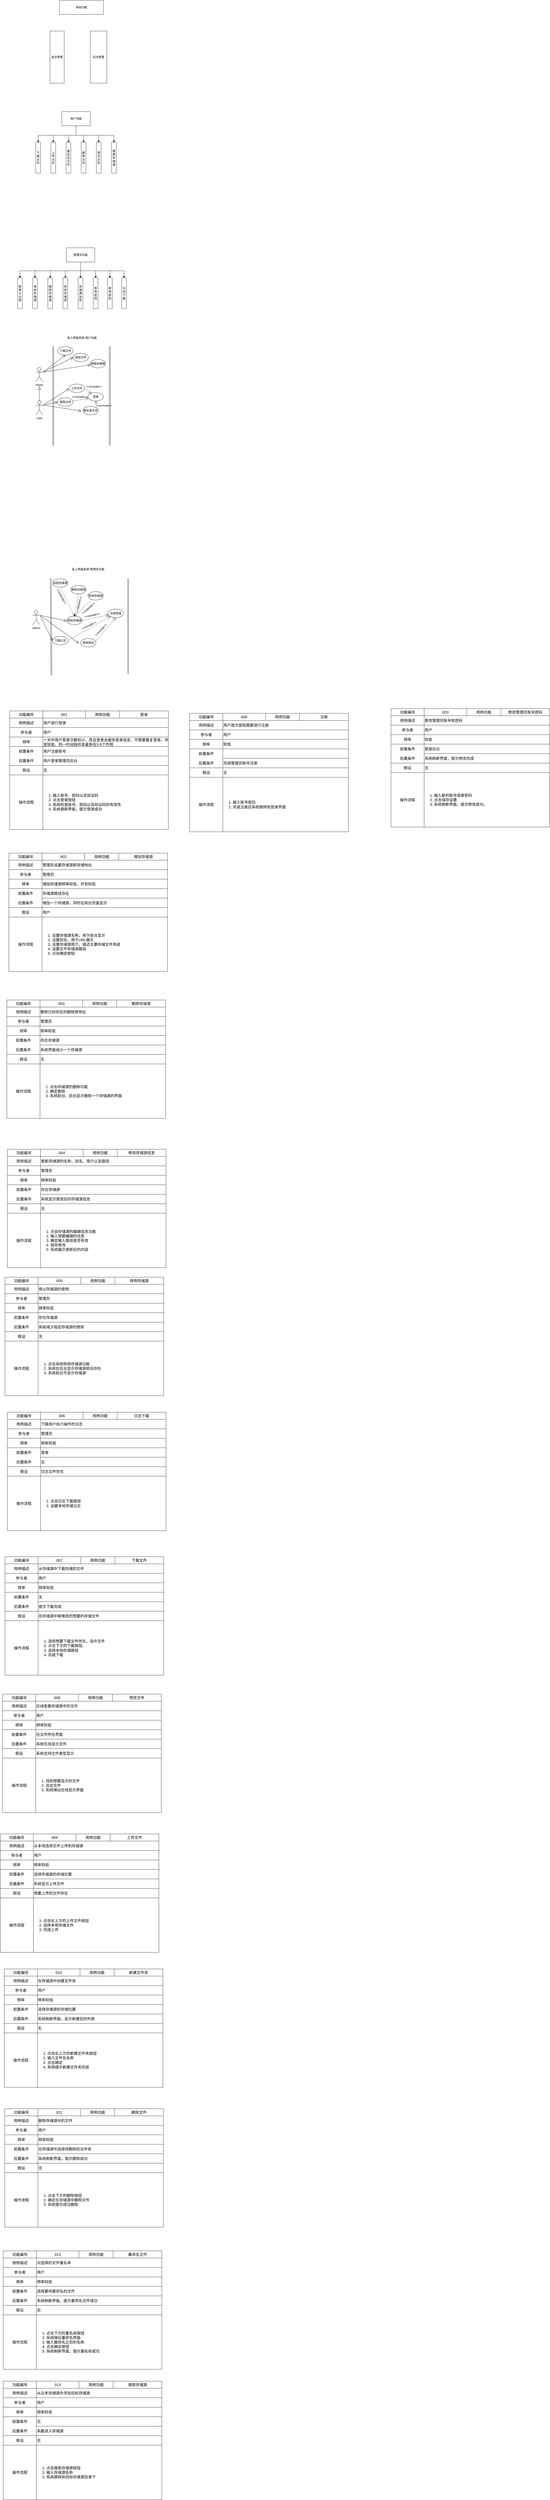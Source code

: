 <mxfile version="22.1.11" type="github">
  <diagram name="系统功能" id="VV4417I0wdI1PhkH-pq5">
    <mxGraphModel dx="1434" dy="938" grid="1" gridSize="10" guides="1" tooltips="1" connect="1" arrows="1" fold="1" page="1" pageScale="1" pageWidth="827" pageHeight="1169" math="0" shadow="0">
      <root>
        <mxCell id="0" />
        <mxCell id="1" parent="0" />
        <mxCell id="Yb6XYb1sn83ZiJOY77YM-1" value="系统功能" style="rounded=0;whiteSpace=wrap;html=1;" vertex="1" parent="1">
          <mxGeometry x="340" y="220" width="186" height="60" as="geometry" />
        </mxCell>
        <mxCell id="Yb6XYb1sn83ZiJOY77YM-2" value="前台管理" style="rounded=0;whiteSpace=wrap;html=1;" vertex="1" parent="1">
          <mxGeometry x="300" y="350" width="60" height="220" as="geometry" />
        </mxCell>
        <mxCell id="Yb6XYb1sn83ZiJOY77YM-4" value="后台管理" style="rounded=0;whiteSpace=wrap;html=1;verticalAlign=middle;" vertex="1" parent="1">
          <mxGeometry x="470" y="350" width="70" height="220" as="geometry" />
        </mxCell>
        <mxCell id="Yb6XYb1sn83ZiJOY77YM-5" value="用户功能" style="rounded=0;whiteSpace=wrap;html=1;" vertex="1" parent="1">
          <mxGeometry x="350" y="690" width="120" height="60" as="geometry" />
        </mxCell>
        <mxCell id="Yb6XYb1sn83ZiJOY77YM-6" value="下载文件" style="rounded=0;whiteSpace=wrap;html=1;" vertex="1" parent="1">
          <mxGeometry x="240" y="820" width="20" height="130" as="geometry" />
        </mxCell>
        <mxCell id="Yb6XYb1sn83ZiJOY77YM-8" value="上传文件" style="rounded=0;whiteSpace=wrap;html=1;" vertex="1" parent="1">
          <mxGeometry x="304" y="820" width="20" height="130" as="geometry" />
        </mxCell>
        <mxCell id="Yb6XYb1sn83ZiJOY77YM-9" value="重名名文件" style="rounded=0;whiteSpace=wrap;html=1;" vertex="1" parent="1">
          <mxGeometry x="368" y="820" width="20" height="130" as="geometry" />
        </mxCell>
        <mxCell id="Yb6XYb1sn83ZiJOY77YM-10" value="删除文件" style="rounded=0;whiteSpace=wrap;html=1;" vertex="1" parent="1">
          <mxGeometry x="432" y="820" width="20" height="130" as="geometry" />
        </mxCell>
        <mxCell id="Yb6XYb1sn83ZiJOY77YM-11" value="预览文件" style="rounded=0;whiteSpace=wrap;html=1;" vertex="1" parent="1">
          <mxGeometry x="496" y="820" width="20" height="130" as="geometry" />
        </mxCell>
        <mxCell id="Yb6XYb1sn83ZiJOY77YM-12" value="搜索存储源" style="rounded=0;whiteSpace=wrap;html=1;" vertex="1" parent="1">
          <mxGeometry x="560" y="820" width="20" height="130" as="geometry" />
        </mxCell>
        <mxCell id="Yb6XYb1sn83ZiJOY77YM-13" value="" style="endArrow=classic;html=1;rounded=0;entryX=0.5;entryY=0;entryDx=0;entryDy=0;" edge="1" parent="1" target="Yb6XYb1sn83ZiJOY77YM-6">
          <mxGeometry width="50" height="50" relative="1" as="geometry">
            <mxPoint x="410" y="750" as="sourcePoint" />
            <mxPoint x="250" y="810" as="targetPoint" />
            <Array as="points">
              <mxPoint x="410" y="790" />
              <mxPoint x="250" y="790" />
            </Array>
          </mxGeometry>
        </mxCell>
        <mxCell id="Yb6XYb1sn83ZiJOY77YM-15" value="" style="endArrow=classic;html=1;rounded=0;entryX=0.25;entryY=0;entryDx=0;entryDy=0;" edge="1" parent="1">
          <mxGeometry width="50" height="50" relative="1" as="geometry">
            <mxPoint x="314.5" y="790" as="sourcePoint" />
            <mxPoint x="313.5" y="820" as="targetPoint" />
          </mxGeometry>
        </mxCell>
        <mxCell id="Yb6XYb1sn83ZiJOY77YM-16" value="" style="endArrow=classic;html=1;rounded=0;entryX=0.5;entryY=0;entryDx=0;entryDy=0;" edge="1" parent="1" target="Yb6XYb1sn83ZiJOY77YM-9">
          <mxGeometry width="50" height="50" relative="1" as="geometry">
            <mxPoint x="380" y="790" as="sourcePoint" />
            <mxPoint x="309" y="820" as="targetPoint" />
          </mxGeometry>
        </mxCell>
        <mxCell id="Yb6XYb1sn83ZiJOY77YM-17" value="" style="endArrow=classic;html=1;rounded=0;entryX=0.5;entryY=0;entryDx=0;entryDy=0;entryPerimeter=0;" edge="1" parent="1" target="Yb6XYb1sn83ZiJOY77YM-12">
          <mxGeometry width="50" height="50" relative="1" as="geometry">
            <mxPoint x="410" y="790" as="sourcePoint" />
            <mxPoint x="590" y="790" as="targetPoint" />
            <Array as="points">
              <mxPoint x="570" y="790" />
              <mxPoint x="570" y="800" />
            </Array>
          </mxGeometry>
        </mxCell>
        <mxCell id="Yb6XYb1sn83ZiJOY77YM-18" value="" style="endArrow=classic;html=1;rounded=0;entryX=0.5;entryY=0;entryDx=0;entryDy=0;" edge="1" parent="1" target="Yb6XYb1sn83ZiJOY77YM-11">
          <mxGeometry width="50" height="50" relative="1" as="geometry">
            <mxPoint x="506" y="790" as="sourcePoint" />
            <mxPoint x="680" y="760" as="targetPoint" />
          </mxGeometry>
        </mxCell>
        <mxCell id="Yb6XYb1sn83ZiJOY77YM-19" value="" style="endArrow=classic;html=1;rounded=0;entryX=0.5;entryY=0;entryDx=0;entryDy=0;" edge="1" parent="1" target="Yb6XYb1sn83ZiJOY77YM-10">
          <mxGeometry width="50" height="50" relative="1" as="geometry">
            <mxPoint x="442" y="790" as="sourcePoint" />
            <mxPoint x="680" y="710" as="targetPoint" />
          </mxGeometry>
        </mxCell>
        <mxCell id="Yb6XYb1sn83ZiJOY77YM-22" value="管理员功能" style="rounded=0;whiteSpace=wrap;html=1;" vertex="1" parent="1">
          <mxGeometry x="369" y="1265" width="120" height="60" as="geometry" />
        </mxCell>
        <mxCell id="Yb6XYb1sn83ZiJOY77YM-23" value="登录&amp;amp;注册" style="rounded=0;whiteSpace=wrap;html=1;" vertex="1" parent="1">
          <mxGeometry x="163" y="1392" width="20" height="130" as="geometry" />
        </mxCell>
        <mxCell id="Yb6XYb1sn83ZiJOY77YM-24" value="增加存储源" style="rounded=0;whiteSpace=wrap;html=1;" vertex="1" parent="1">
          <mxGeometry x="227" y="1392" width="20" height="130" as="geometry" />
        </mxCell>
        <mxCell id="Yb6XYb1sn83ZiJOY77YM-25" value="删除存储源" style="rounded=0;whiteSpace=wrap;html=1;" vertex="1" parent="1">
          <mxGeometry x="291" y="1392" width="20" height="130" as="geometry" />
        </mxCell>
        <mxCell id="Yb6XYb1sn83ZiJOY77YM-26" value="停用存储源" style="rounded=0;whiteSpace=wrap;html=1;" vertex="1" parent="1">
          <mxGeometry x="355" y="1392" width="20" height="130" as="geometry" />
        </mxCell>
        <mxCell id="Yb6XYb1sn83ZiJOY77YM-27" value="存储源加密" style="rounded=0;whiteSpace=wrap;html=1;" vertex="1" parent="1">
          <mxGeometry x="419" y="1392" width="20" height="130" as="geometry" />
        </mxCell>
        <mxCell id="Yb6XYb1sn83ZiJOY77YM-28" value="修改密码" style="rounded=0;whiteSpace=wrap;html=1;" vertex="1" parent="1">
          <mxGeometry x="483" y="1392" width="20" height="130" as="geometry" />
        </mxCell>
        <mxCell id="Yb6XYb1sn83ZiJOY77YM-29" value="" style="endArrow=classic;html=1;rounded=0;entryX=0.5;entryY=0;entryDx=0;entryDy=0;exitX=0.5;exitY=1;exitDx=0;exitDy=0;" edge="1" target="Yb6XYb1sn83ZiJOY77YM-23" parent="1" source="Yb6XYb1sn83ZiJOY77YM-22">
          <mxGeometry width="50" height="50" relative="1" as="geometry">
            <mxPoint x="333" y="1322" as="sourcePoint" />
            <mxPoint x="173" y="1382" as="targetPoint" />
            <Array as="points">
              <mxPoint x="429" y="1362" />
              <mxPoint x="333" y="1362" />
              <mxPoint x="173" y="1362" />
            </Array>
          </mxGeometry>
        </mxCell>
        <mxCell id="Yb6XYb1sn83ZiJOY77YM-30" value="" style="endArrow=classic;html=1;rounded=0;entryX=0.25;entryY=0;entryDx=0;entryDy=0;" edge="1" parent="1">
          <mxGeometry width="50" height="50" relative="1" as="geometry">
            <mxPoint x="237.5" y="1362" as="sourcePoint" />
            <mxPoint x="236.5" y="1392" as="targetPoint" />
          </mxGeometry>
        </mxCell>
        <mxCell id="Yb6XYb1sn83ZiJOY77YM-31" value="" style="endArrow=classic;html=1;rounded=0;entryX=0.5;entryY=0;entryDx=0;entryDy=0;" edge="1" target="Yb6XYb1sn83ZiJOY77YM-25" parent="1">
          <mxGeometry width="50" height="50" relative="1" as="geometry">
            <mxPoint x="303" y="1362" as="sourcePoint" />
            <mxPoint x="232" y="1392" as="targetPoint" />
          </mxGeometry>
        </mxCell>
        <mxCell id="Yb6XYb1sn83ZiJOY77YM-32" value="" style="endArrow=classic;html=1;rounded=0;entryX=0.5;entryY=0;entryDx=0;entryDy=0;entryPerimeter=0;" edge="1" target="Yb6XYb1sn83ZiJOY77YM-28" parent="1">
          <mxGeometry width="50" height="50" relative="1" as="geometry">
            <mxPoint x="333" y="1362" as="sourcePoint" />
            <mxPoint x="513" y="1362" as="targetPoint" />
            <Array as="points">
              <mxPoint x="493" y="1362" />
              <mxPoint x="493" y="1372" />
            </Array>
          </mxGeometry>
        </mxCell>
        <mxCell id="Yb6XYb1sn83ZiJOY77YM-33" value="" style="endArrow=classic;html=1;rounded=0;entryX=0.5;entryY=0;entryDx=0;entryDy=0;" edge="1" target="Yb6XYb1sn83ZiJOY77YM-27" parent="1">
          <mxGeometry width="50" height="50" relative="1" as="geometry">
            <mxPoint x="429" y="1362" as="sourcePoint" />
            <mxPoint x="603" y="1332" as="targetPoint" />
          </mxGeometry>
        </mxCell>
        <mxCell id="Yb6XYb1sn83ZiJOY77YM-34" value="" style="endArrow=classic;html=1;rounded=0;entryX=0.5;entryY=0;entryDx=0;entryDy=0;" edge="1" target="Yb6XYb1sn83ZiJOY77YM-26" parent="1">
          <mxGeometry width="50" height="50" relative="1" as="geometry">
            <mxPoint x="365" y="1362" as="sourcePoint" />
            <mxPoint x="603" y="1282" as="targetPoint" />
          </mxGeometry>
        </mxCell>
        <mxCell id="Yb6XYb1sn83ZiJOY77YM-35" value="修改密码" style="rounded=0;whiteSpace=wrap;html=1;" vertex="1" parent="1">
          <mxGeometry x="543" y="1392" width="20" height="130" as="geometry" />
        </mxCell>
        <mxCell id="Yb6XYb1sn83ZiJOY77YM-36" value="日志下载" style="rounded=0;whiteSpace=wrap;html=1;" vertex="1" parent="1">
          <mxGeometry x="603" y="1392" width="20" height="130" as="geometry" />
        </mxCell>
        <mxCell id="Yb6XYb1sn83ZiJOY77YM-37" value="" style="endArrow=classic;html=1;rounded=0;entryX=0.5;entryY=0;entryDx=0;entryDy=0;" edge="1" parent="1" target="Yb6XYb1sn83ZiJOY77YM-36">
          <mxGeometry width="50" height="50" relative="1" as="geometry">
            <mxPoint x="493" y="1362" as="sourcePoint" />
            <mxPoint x="653" y="1282" as="targetPoint" />
            <Array as="points">
              <mxPoint x="613" y="1362" />
            </Array>
          </mxGeometry>
        </mxCell>
        <mxCell id="Yb6XYb1sn83ZiJOY77YM-39" value="" style="endArrow=classic;html=1;rounded=0;entryX=0.5;entryY=0;entryDx=0;entryDy=0;" edge="1" parent="1" target="Yb6XYb1sn83ZiJOY77YM-35">
          <mxGeometry width="50" height="50" relative="1" as="geometry">
            <mxPoint x="553" y="1362" as="sourcePoint" />
            <mxPoint x="453" y="1402" as="targetPoint" />
          </mxGeometry>
        </mxCell>
        <mxCell id="Yb6XYb1sn83ZiJOY77YM-42" value="" style="shape=link;html=1;rounded=0;" edge="1" parent="1">
          <mxGeometry width="100" relative="1" as="geometry">
            <mxPoint x="313.5" y="1680" as="sourcePoint" />
            <mxPoint x="313.5" y="2100" as="targetPoint" />
          </mxGeometry>
        </mxCell>
        <mxCell id="Yb6XYb1sn83ZiJOY77YM-43" value="" style="shape=link;html=1;rounded=0;" edge="1" parent="1">
          <mxGeometry width="100" relative="1" as="geometry">
            <mxPoint x="552.5" y="1680" as="sourcePoint" />
            <mxPoint x="552.5" y="2100" as="targetPoint" />
          </mxGeometry>
        </mxCell>
        <mxCell id="Yb6XYb1sn83ZiJOY77YM-47" value="私人网盘系统-用户功能" style="text;html=1;strokeColor=none;fillColor=none;align=center;verticalAlign=middle;whiteSpace=wrap;rounded=0;" vertex="1" parent="1">
          <mxGeometry x="360" y="1630" width="151" height="30" as="geometry" />
        </mxCell>
        <mxCell id="Yb6XYb1sn83ZiJOY77YM-48" value="下载文件" style="ellipse;whiteSpace=wrap;html=1;" vertex="1" parent="1">
          <mxGeometry x="332.5" y="1682" width="65" height="36" as="geometry" />
        </mxCell>
        <mxCell id="Yb6XYb1sn83ZiJOY77YM-49" value="预览文件" style="ellipse;whiteSpace=wrap;html=1;" vertex="1" parent="1">
          <mxGeometry x="397.5" y="1710" width="65" height="36" as="geometry" />
        </mxCell>
        <mxCell id="Yb6XYb1sn83ZiJOY77YM-50" value="搜索存储源" style="ellipse;whiteSpace=wrap;html=1;" vertex="1" parent="1">
          <mxGeometry x="470" y="1736" width="65" height="36" as="geometry" />
        </mxCell>
        <mxCell id="Yb6XYb1sn83ZiJOY77YM-51" value="User" style="shape=umlActor;verticalLabelPosition=bottom;verticalAlign=top;html=1;outlineConnect=0;" vertex="1" parent="1">
          <mxGeometry x="240" y="1910" width="30" height="60" as="geometry" />
        </mxCell>
        <mxCell id="Yb6XYb1sn83ZiJOY77YM-41" value="Visitor" style="shape=umlActor;verticalLabelPosition=bottom;verticalAlign=top;html=1;outlineConnect=0;" vertex="1" parent="1">
          <mxGeometry x="240" y="1770" width="30" height="60" as="geometry" />
        </mxCell>
        <mxCell id="Yb6XYb1sn83ZiJOY77YM-57" value="登录" style="ellipse;whiteSpace=wrap;html=1;" vertex="1" parent="1">
          <mxGeometry x="460.5" y="1876" width="65" height="36" as="geometry" />
        </mxCell>
        <mxCell id="Yb6XYb1sn83ZiJOY77YM-58" value="上传文件" style="ellipse;whiteSpace=wrap;html=1;" vertex="1" parent="1">
          <mxGeometry x="381" y="1840" width="65" height="36" as="geometry" />
        </mxCell>
        <mxCell id="Yb6XYb1sn83ZiJOY77YM-59" value="重名率文件" style="ellipse;whiteSpace=wrap;html=1;" vertex="1" parent="1">
          <mxGeometry x="439" y="1934" width="65" height="36" as="geometry" />
        </mxCell>
        <mxCell id="Yb6XYb1sn83ZiJOY77YM-61" value="删除文件" style="ellipse;whiteSpace=wrap;html=1;" vertex="1" parent="1">
          <mxGeometry x="332.5" y="1898" width="65" height="36" as="geometry" />
        </mxCell>
        <mxCell id="Yb6XYb1sn83ZiJOY77YM-62" value="" style="endArrow=block;html=1;rounded=0;exitX=0.5;exitY=0;exitDx=0;exitDy=0;exitPerimeter=0;endFill=0;endSize=11;" edge="1" parent="1" source="Yb6XYb1sn83ZiJOY77YM-51">
          <mxGeometry width="50" height="50" relative="1" as="geometry">
            <mxPoint x="200" y="1910" as="sourcePoint" />
            <mxPoint x="255" y="1850" as="targetPoint" />
          </mxGeometry>
        </mxCell>
        <mxCell id="Yb6XYb1sn83ZiJOY77YM-63" value="" style="endArrow=open;html=1;rounded=0;exitX=1;exitY=0.333;exitDx=0;exitDy=0;exitPerimeter=0;endFill=0;endSize=11;entryX=0.5;entryY=1;entryDx=0;entryDy=0;" edge="1" parent="1" source="Yb6XYb1sn83ZiJOY77YM-41" target="Yb6XYb1sn83ZiJOY77YM-48">
          <mxGeometry width="50" height="50" relative="1" as="geometry">
            <mxPoint x="290" y="1770" as="sourcePoint" />
            <mxPoint x="290" y="1710" as="targetPoint" />
          </mxGeometry>
        </mxCell>
        <mxCell id="Yb6XYb1sn83ZiJOY77YM-64" value="" style="endArrow=open;html=1;rounded=0;exitX=1;exitY=0.333;exitDx=0;exitDy=0;exitPerimeter=0;endFill=0;endSize=11;entryX=0;entryY=0.5;entryDx=0;entryDy=0;" edge="1" parent="1" source="Yb6XYb1sn83ZiJOY77YM-41" target="Yb6XYb1sn83ZiJOY77YM-49">
          <mxGeometry width="50" height="50" relative="1" as="geometry">
            <mxPoint x="280" y="1800" as="sourcePoint" />
            <mxPoint x="375" y="1728" as="targetPoint" />
          </mxGeometry>
        </mxCell>
        <mxCell id="Yb6XYb1sn83ZiJOY77YM-65" value="" style="endArrow=open;html=1;rounded=0;endFill=0;endSize=11;" edge="1" parent="1" target="Yb6XYb1sn83ZiJOY77YM-50">
          <mxGeometry width="50" height="50" relative="1" as="geometry">
            <mxPoint x="270" y="1790" as="sourcePoint" />
            <mxPoint x="385" y="1738" as="targetPoint" />
          </mxGeometry>
        </mxCell>
        <mxCell id="Yb6XYb1sn83ZiJOY77YM-67" value="" style="endArrow=open;html=1;rounded=0;exitX=1;exitY=0.333;exitDx=0;exitDy=0;exitPerimeter=0;endFill=0;endSize=11;entryX=0;entryY=0.5;entryDx=0;entryDy=0;" edge="1" parent="1" source="Yb6XYb1sn83ZiJOY77YM-51" target="Yb6XYb1sn83ZiJOY77YM-61">
          <mxGeometry width="50" height="50" relative="1" as="geometry">
            <mxPoint x="317" y="2006" as="sourcePoint" />
            <mxPoint x="412" y="1934" as="targetPoint" />
          </mxGeometry>
        </mxCell>
        <mxCell id="Yb6XYb1sn83ZiJOY77YM-68" value="" style="endArrow=open;html=1;rounded=0;exitX=1;exitY=0.333;exitDx=0;exitDy=0;exitPerimeter=0;endFill=0;endSize=11;" edge="1" parent="1" source="Yb6XYb1sn83ZiJOY77YM-51">
          <mxGeometry width="50" height="50" relative="1" as="geometry">
            <mxPoint x="327" y="2016" as="sourcePoint" />
            <mxPoint x="380" y="1860" as="targetPoint" />
          </mxGeometry>
        </mxCell>
        <mxCell id="Yb6XYb1sn83ZiJOY77YM-69" value="" style="endArrow=open;html=1;rounded=0;endFill=0;endSize=11;entryX=0.5;entryY=1;entryDx=0;entryDy=0;" edge="1" parent="1">
          <mxGeometry width="50" height="50" relative="1" as="geometry">
            <mxPoint x="280" y="1930" as="sourcePoint" />
            <mxPoint x="432" y="1954" as="targetPoint" />
          </mxGeometry>
        </mxCell>
        <mxCell id="Yb6XYb1sn83ZiJOY77YM-70" value="" style="endArrow=open;html=1;rounded=0;exitX=1;exitY=0.278;exitDx=0;exitDy=0;exitPerimeter=0;endFill=0;endSize=11;entryX=0.5;entryY=1;entryDx=0;entryDy=0;dashed=1;" edge="1" parent="1" source="Yb6XYb1sn83ZiJOY77YM-59" target="Yb6XYb1sn83ZiJOY77YM-57">
          <mxGeometry width="50" height="50" relative="1" as="geometry">
            <mxPoint x="419" y="1834" as="sourcePoint" />
            <mxPoint x="547" y="1772" as="targetPoint" />
          </mxGeometry>
        </mxCell>
        <mxCell id="Yb6XYb1sn83ZiJOY77YM-71" value="" style="endArrow=open;html=1;rounded=0;endFill=0;endSize=11;dashed=1;" edge="1" parent="1" target="Yb6XYb1sn83ZiJOY77YM-57">
          <mxGeometry width="50" height="50" relative="1" as="geometry">
            <mxPoint x="397.5" y="1912" as="sourcePoint" />
            <mxPoint x="473.5" y="1870" as="targetPoint" />
          </mxGeometry>
        </mxCell>
        <mxCell id="Yb6XYb1sn83ZiJOY77YM-72" value="" style="endArrow=open;html=1;rounded=0;endFill=0;endSize=11;exitX=1;exitY=0.5;exitDx=0;exitDy=0;dashed=1;" edge="1" parent="1" source="Yb6XYb1sn83ZiJOY77YM-58" target="Yb6XYb1sn83ZiJOY77YM-57">
          <mxGeometry width="50" height="50" relative="1" as="geometry">
            <mxPoint x="450" y="1870" as="sourcePoint" />
            <mxPoint x="442" y="1800" as="targetPoint" />
          </mxGeometry>
        </mxCell>
        <mxCell id="Yb6XYb1sn83ZiJOY77YM-73" value="&amp;lt;&amp;lt;include&amp;gt;&amp;gt;" style="text;html=1;strokeColor=none;fillColor=none;align=center;verticalAlign=middle;whiteSpace=wrap;rounded=0;" vertex="1" parent="1">
          <mxGeometry x="400" y="1883.5" width="52" height="21" as="geometry" />
        </mxCell>
        <mxCell id="Yb6XYb1sn83ZiJOY77YM-74" value="&amp;lt;&amp;lt;include&amp;gt;&amp;gt;" style="text;html=1;strokeColor=none;fillColor=none;align=center;verticalAlign=middle;whiteSpace=wrap;rounded=0;" vertex="1" parent="1">
          <mxGeometry x="460.5" y="1840" width="52" height="21" as="geometry" />
        </mxCell>
        <mxCell id="Yb6XYb1sn83ZiJOY77YM-75" value="&amp;lt;&amp;lt;include&amp;gt;&amp;gt;" style="text;html=1;strokeColor=none;fillColor=none;align=center;verticalAlign=middle;whiteSpace=wrap;rounded=0;" vertex="1" parent="1">
          <mxGeometry x="503" y="1920" width="52" height="21" as="geometry" />
        </mxCell>
        <mxCell id="Yb6XYb1sn83ZiJOY77YM-76" value="" style="shape=link;html=1;rounded=0;" edge="1" parent="1">
          <mxGeometry width="100" relative="1" as="geometry">
            <mxPoint x="303.5" y="2660" as="sourcePoint" />
            <mxPoint x="306" y="3070" as="targetPoint" />
          </mxGeometry>
        </mxCell>
        <mxCell id="Yb6XYb1sn83ZiJOY77YM-77" value="" style="shape=link;html=1;rounded=0;" edge="1" parent="1">
          <mxGeometry width="100" relative="1" as="geometry">
            <mxPoint x="630" y="2662" as="sourcePoint" />
            <mxPoint x="630" y="3064" as="targetPoint" />
          </mxGeometry>
        </mxCell>
        <mxCell id="Yb6XYb1sn83ZiJOY77YM-78" value="私人网盘系统-管理员功能" style="text;html=1;strokeColor=none;fillColor=none;align=center;verticalAlign=middle;whiteSpace=wrap;rounded=0;" vertex="1" parent="1">
          <mxGeometry x="386" y="2607" width="151" height="30" as="geometry" />
        </mxCell>
        <mxCell id="Yb6XYb1sn83ZiJOY77YM-79" value="加密存储源" style="ellipse;whiteSpace=wrap;html=1;" vertex="1" parent="1">
          <mxGeometry x="311" y="2662" width="65" height="36" as="geometry" />
        </mxCell>
        <mxCell id="Yb6XYb1sn83ZiJOY77YM-80" value="删除存储源" style="ellipse;whiteSpace=wrap;html=1;" vertex="1" parent="1">
          <mxGeometry x="387.5" y="2690" width="65" height="36" as="geometry" />
        </mxCell>
        <mxCell id="Yb6XYb1sn83ZiJOY77YM-81" value="修改存储源" style="ellipse;whiteSpace=wrap;html=1;" vertex="1" parent="1">
          <mxGeometry x="460" y="2716" width="65" height="36" as="geometry" />
        </mxCell>
        <mxCell id="Yb6XYb1sn83ZiJOY77YM-83" value="admin" style="shape=umlActor;verticalLabelPosition=bottom;verticalAlign=top;html=1;outlineConnect=0;" vertex="1" parent="1">
          <mxGeometry x="227" y="2796" width="30" height="60" as="geometry" />
        </mxCell>
        <mxCell id="Yb6XYb1sn83ZiJOY77YM-84" value="注册登录" style="ellipse;whiteSpace=wrap;html=1;" vertex="1" parent="1">
          <mxGeometry x="545" y="2790" width="65" height="36" as="geometry" />
        </mxCell>
        <mxCell id="Yb6XYb1sn83ZiJOY77YM-85" value="增加存储源" style="ellipse;whiteSpace=wrap;html=1;" vertex="1" parent="1">
          <mxGeometry x="371" y="2820" width="65" height="36" as="geometry" />
        </mxCell>
        <mxCell id="Yb6XYb1sn83ZiJOY77YM-86" value="修改密码" style="ellipse;whiteSpace=wrap;html=1;" vertex="1" parent="1">
          <mxGeometry x="429" y="2914" width="65" height="36" as="geometry" />
        </mxCell>
        <mxCell id="Yb6XYb1sn83ZiJOY77YM-87" value="下载日志" style="ellipse;whiteSpace=wrap;html=1;" vertex="1" parent="1">
          <mxGeometry x="311" y="2905" width="65" height="36" as="geometry" />
        </mxCell>
        <mxCell id="Yb6XYb1sn83ZiJOY77YM-89" value="" style="endArrow=none;html=1;rounded=0;exitX=0.5;exitY=0;exitDx=0;exitDy=0;endFill=0;endSize=11;entryX=0.5;entryY=1;entryDx=0;entryDy=0;dashed=1;startArrow=openThin;startFill=0;startSize=10;" edge="1" source="Yb6XYb1sn83ZiJOY77YM-85" target="Yb6XYb1sn83ZiJOY77YM-79" parent="1">
          <mxGeometry width="50" height="50" relative="1" as="geometry">
            <mxPoint x="280" y="2750" as="sourcePoint" />
            <mxPoint x="280" y="2690" as="targetPoint" />
          </mxGeometry>
        </mxCell>
        <mxCell id="Yb6XYb1sn83ZiJOY77YM-90" value="" style="endArrow=none;html=1;rounded=0;exitX=0.5;exitY=0;exitDx=0;exitDy=0;endFill=0;endSize=11;entryX=0.5;entryY=1;entryDx=0;entryDy=0;dashed=1;startArrow=openThin;startFill=0;startSize=10;" edge="1" source="Yb6XYb1sn83ZiJOY77YM-85" target="Yb6XYb1sn83ZiJOY77YM-80" parent="1">
          <mxGeometry width="50" height="50" relative="1" as="geometry">
            <mxPoint x="270" y="2780" as="sourcePoint" />
            <mxPoint x="365" y="2708" as="targetPoint" />
          </mxGeometry>
        </mxCell>
        <mxCell id="Yb6XYb1sn83ZiJOY77YM-91" value="" style="endArrow=none;html=1;rounded=0;endFill=0;endSize=11;exitX=0.5;exitY=0;exitDx=0;exitDy=0;dashed=1;startArrow=open;startFill=0;startSize=10;" edge="1" target="Yb6XYb1sn83ZiJOY77YM-81" parent="1" source="Yb6XYb1sn83ZiJOY77YM-85">
          <mxGeometry width="50" height="50" relative="1" as="geometry">
            <mxPoint x="260" y="2820" as="sourcePoint" />
            <mxPoint x="375" y="2718" as="targetPoint" />
          </mxGeometry>
        </mxCell>
        <mxCell id="Yb6XYb1sn83ZiJOY77YM-92" value="" style="endArrow=open;html=1;rounded=0;endFill=0;endSize=11;entryX=0;entryY=0.5;entryDx=0;entryDy=0;" edge="1" target="Yb6XYb1sn83ZiJOY77YM-87" parent="1">
          <mxGeometry width="50" height="50" relative="1" as="geometry">
            <mxPoint x="260" y="2820" as="sourcePoint" />
            <mxPoint x="402" y="2914" as="targetPoint" />
          </mxGeometry>
        </mxCell>
        <mxCell id="Yb6XYb1sn83ZiJOY77YM-93" value="" style="endArrow=open;html=1;rounded=0;exitX=1;exitY=0.333;exitDx=0;exitDy=0;exitPerimeter=0;endFill=0;endSize=11;" edge="1" source="Yb6XYb1sn83ZiJOY77YM-83" parent="1">
          <mxGeometry width="50" height="50" relative="1" as="geometry">
            <mxPoint x="260" y="2910" as="sourcePoint" />
            <mxPoint x="370" y="2840" as="targetPoint" />
          </mxGeometry>
        </mxCell>
        <mxCell id="Yb6XYb1sn83ZiJOY77YM-94" value="" style="endArrow=open;html=1;rounded=0;endFill=0;endSize=11;entryX=0.5;entryY=1;entryDx=0;entryDy=0;exitX=1;exitY=0.333;exitDx=0;exitDy=0;exitPerimeter=0;" edge="1" parent="1" source="Yb6XYb1sn83ZiJOY77YM-83">
          <mxGeometry width="50" height="50" relative="1" as="geometry">
            <mxPoint x="270" y="2910" as="sourcePoint" />
            <mxPoint x="422" y="2934" as="targetPoint" />
          </mxGeometry>
        </mxCell>
        <mxCell id="Yb6XYb1sn83ZiJOY77YM-95" value="" style="endArrow=open;html=1;rounded=0;exitX=1;exitY=0.278;exitDx=0;exitDy=0;exitPerimeter=0;endFill=0;endSize=11;entryX=0.5;entryY=1;entryDx=0;entryDy=0;dashed=1;" edge="1" source="Yb6XYb1sn83ZiJOY77YM-86" target="Yb6XYb1sn83ZiJOY77YM-84" parent="1">
          <mxGeometry width="50" height="50" relative="1" as="geometry">
            <mxPoint x="409" y="2814" as="sourcePoint" />
            <mxPoint x="537" y="2752" as="targetPoint" />
          </mxGeometry>
        </mxCell>
        <mxCell id="Yb6XYb1sn83ZiJOY77YM-96" value="" style="endArrow=open;html=1;rounded=0;endFill=0;endSize=11;dashed=1;exitX=1;exitY=0.5;exitDx=0;exitDy=0;" edge="1" target="Yb6XYb1sn83ZiJOY77YM-84" parent="1" source="Yb6XYb1sn83ZiJOY77YM-87">
          <mxGeometry width="50" height="50" relative="1" as="geometry">
            <mxPoint x="387.5" y="2892" as="sourcePoint" />
            <mxPoint x="463.5" y="2850" as="targetPoint" />
          </mxGeometry>
        </mxCell>
        <mxCell id="Yb6XYb1sn83ZiJOY77YM-97" value="" style="endArrow=open;html=1;rounded=0;endFill=0;endSize=11;exitX=1;exitY=0.5;exitDx=0;exitDy=0;dashed=1;" edge="1" source="Yb6XYb1sn83ZiJOY77YM-85" target="Yb6XYb1sn83ZiJOY77YM-84" parent="1">
          <mxGeometry width="50" height="50" relative="1" as="geometry">
            <mxPoint x="440" y="2850" as="sourcePoint" />
            <mxPoint x="432" y="2780" as="targetPoint" />
          </mxGeometry>
        </mxCell>
        <mxCell id="Yb6XYb1sn83ZiJOY77YM-98" value="&amp;lt;&amp;lt;include&amp;gt;&amp;gt;" style="text;html=1;strokeColor=none;fillColor=none;align=center;verticalAlign=middle;whiteSpace=wrap;rounded=0;rotation=334;" vertex="1" parent="1">
          <mxGeometry x="441" y="2850" width="48" height="17" as="geometry" />
        </mxCell>
        <mxCell id="Yb6XYb1sn83ZiJOY77YM-99" value="&amp;lt;&amp;lt;include&amp;gt;&amp;gt;" style="text;html=1;strokeColor=none;fillColor=none;align=center;verticalAlign=middle;whiteSpace=wrap;rounded=0;rotation=347;" vertex="1" parent="1">
          <mxGeometry x="452" y="2805" width="52" height="21" as="geometry" />
        </mxCell>
        <mxCell id="Yb6XYb1sn83ZiJOY77YM-100" value="&amp;lt;&amp;lt;include&amp;gt;&amp;gt;" style="text;html=1;strokeColor=none;fillColor=none;align=center;verticalAlign=middle;whiteSpace=wrap;rounded=0;rotation=313;" vertex="1" parent="1">
          <mxGeometry x="489" y="2867" width="52" height="21" as="geometry" />
        </mxCell>
        <mxCell id="Yb6XYb1sn83ZiJOY77YM-109" value="&amp;lt;&amp;lt;extends&amp;gt;&amp;gt;" style="text;html=1;strokeColor=none;fillColor=none;align=center;verticalAlign=middle;whiteSpace=wrap;rounded=0;rotation=62;" vertex="1" parent="1">
          <mxGeometry x="323" y="2726" width="52" height="21" as="geometry" />
        </mxCell>
        <mxCell id="Yb6XYb1sn83ZiJOY77YM-111" value="&amp;lt;&amp;lt;extends&amp;gt;&amp;gt;" style="text;html=1;strokeColor=none;fillColor=none;align=center;verticalAlign=middle;whiteSpace=wrap;rounded=0;rotation=103;" vertex="1" parent="1">
          <mxGeometry x="397.5" y="2760" width="52" height="21" as="geometry" />
        </mxCell>
        <mxCell id="Yb6XYb1sn83ZiJOY77YM-114" value="&amp;lt;&amp;lt;extends&amp;gt;&amp;gt;" style="text;html=1;strokeColor=none;fillColor=none;align=center;verticalAlign=middle;whiteSpace=wrap;rounded=0;rotation=319;" vertex="1" parent="1">
          <mxGeometry x="437" y="2775" width="52" height="21" as="geometry" />
        </mxCell>
        <mxCell id="Yb6XYb1sn83ZiJOY77YM-117" value="" style="shape=table;startSize=0;container=1;collapsible=0;childLayout=tableLayout;fontSize=16;rowLines=0;columnLines=0;" vertex="1" parent="1">
          <mxGeometry x="130" y="3220" width="670" height="500" as="geometry" />
        </mxCell>
        <mxCell id="Yb6XYb1sn83ZiJOY77YM-118" value="" style="shape=tableRow;horizontal=0;startSize=0;swimlaneHead=0;swimlaneBody=0;strokeColor=inherit;top=0;left=0;bottom=0;right=0;collapsible=0;dropTarget=0;fillColor=none;points=[[0,0.5],[1,0.5]];portConstraint=eastwest;fontSize=16;" vertex="1" parent="Yb6XYb1sn83ZiJOY77YM-117">
          <mxGeometry width="670" height="30" as="geometry" />
        </mxCell>
        <mxCell id="Yb6XYb1sn83ZiJOY77YM-119" value="功能编号" style="shape=partialRectangle;html=1;whiteSpace=wrap;connectable=0;strokeColor=inherit;overflow=hidden;fillColor=none;top=0;left=0;bottom=1;right=0;pointerEvents=1;fontSize=16;" vertex="1" parent="Yb6XYb1sn83ZiJOY77YM-118">
          <mxGeometry width="140" height="30" as="geometry">
            <mxRectangle width="140" height="30" as="alternateBounds" />
          </mxGeometry>
        </mxCell>
        <mxCell id="Yb6XYb1sn83ZiJOY77YM-120" value="001" style="shape=partialRectangle;html=1;whiteSpace=wrap;connectable=0;strokeColor=inherit;overflow=hidden;fillColor=none;top=0;left=1;bottom=0;right=1;pointerEvents=1;fontSize=16;" vertex="1" parent="Yb6XYb1sn83ZiJOY77YM-118">
          <mxGeometry x="140" width="180" height="30" as="geometry">
            <mxRectangle width="180" height="30" as="alternateBounds" />
          </mxGeometry>
        </mxCell>
        <mxCell id="Yb6XYb1sn83ZiJOY77YM-121" value="用例功能" style="shape=partialRectangle;html=1;whiteSpace=wrap;connectable=0;strokeColor=inherit;overflow=hidden;fillColor=none;top=0;left=1;bottom=0;right=1;pointerEvents=1;fontSize=16;" vertex="1" parent="Yb6XYb1sn83ZiJOY77YM-118">
          <mxGeometry x="320" width="144" height="30" as="geometry">
            <mxRectangle width="144" height="30" as="alternateBounds" />
          </mxGeometry>
        </mxCell>
        <mxCell id="Yb6XYb1sn83ZiJOY77YM-140" value="登录" style="shape=partialRectangle;html=1;whiteSpace=wrap;connectable=0;strokeColor=inherit;overflow=hidden;fillColor=none;top=0;left=0;bottom=0;right=0;pointerEvents=1;fontSize=16;" vertex="1" parent="Yb6XYb1sn83ZiJOY77YM-118">
          <mxGeometry x="464" width="206" height="30" as="geometry">
            <mxRectangle width="206" height="30" as="alternateBounds" />
          </mxGeometry>
        </mxCell>
        <mxCell id="Yb6XYb1sn83ZiJOY77YM-134" value="" style="shape=tableRow;horizontal=0;startSize=0;swimlaneHead=0;swimlaneBody=0;strokeColor=inherit;top=0;left=0;bottom=0;right=0;collapsible=0;dropTarget=0;fillColor=none;points=[[0,0.5],[1,0.5]];portConstraint=eastwest;fontSize=16;" vertex="1" parent="Yb6XYb1sn83ZiJOY77YM-117">
          <mxGeometry y="30" width="670" height="40" as="geometry" />
        </mxCell>
        <mxCell id="Yb6XYb1sn83ZiJOY77YM-135" value="用例描述" style="shape=partialRectangle;html=1;whiteSpace=wrap;connectable=0;strokeColor=inherit;overflow=hidden;fillColor=none;top=0;left=0;bottom=1;right=0;pointerEvents=1;fontSize=16;" vertex="1" parent="Yb6XYb1sn83ZiJOY77YM-134">
          <mxGeometry width="140" height="40" as="geometry">
            <mxRectangle width="140" height="40" as="alternateBounds" />
          </mxGeometry>
        </mxCell>
        <mxCell id="Yb6XYb1sn83ZiJOY77YM-136" value="用户进行登录" style="shape=partialRectangle;html=1;whiteSpace=wrap;connectable=0;strokeColor=inherit;overflow=hidden;fillColor=none;top=1;left=1;bottom=1;right=0;pointerEvents=1;fontSize=16;rowspan=1;colspan=3;align=left;" vertex="1" parent="Yb6XYb1sn83ZiJOY77YM-134">
          <mxGeometry x="140" width="530" height="40" as="geometry">
            <mxRectangle width="180" height="40" as="alternateBounds" />
          </mxGeometry>
        </mxCell>
        <mxCell id="Yb6XYb1sn83ZiJOY77YM-137" value="" style="shape=partialRectangle;html=1;whiteSpace=wrap;connectable=0;strokeColor=inherit;overflow=hidden;fillColor=none;top=1;left=0;bottom=1;right=0;pointerEvents=1;fontSize=16;" vertex="1" visible="0" parent="Yb6XYb1sn83ZiJOY77YM-134">
          <mxGeometry x="320" width="144" height="40" as="geometry">
            <mxRectangle width="144" height="40" as="alternateBounds" />
          </mxGeometry>
        </mxCell>
        <mxCell id="Yb6XYb1sn83ZiJOY77YM-141" style="shape=partialRectangle;html=1;whiteSpace=wrap;connectable=0;strokeColor=inherit;overflow=hidden;fillColor=none;top=1;left=0;bottom=1;right=0;pointerEvents=1;fontSize=16;noLabel=1;" vertex="1" visible="0" parent="Yb6XYb1sn83ZiJOY77YM-134">
          <mxGeometry x="464" width="206" height="40" as="geometry">
            <mxRectangle width="206" height="40" as="alternateBounds" />
          </mxGeometry>
        </mxCell>
        <mxCell id="Yb6XYb1sn83ZiJOY77YM-130" value="" style="shape=tableRow;horizontal=0;startSize=0;swimlaneHead=0;swimlaneBody=0;strokeColor=inherit;top=0;left=0;bottom=0;right=0;collapsible=0;dropTarget=0;fillColor=none;points=[[0,0.5],[1,0.5]];portConstraint=eastwest;fontSize=16;" vertex="1" parent="Yb6XYb1sn83ZiJOY77YM-117">
          <mxGeometry y="70" width="670" height="40" as="geometry" />
        </mxCell>
        <mxCell id="Yb6XYb1sn83ZiJOY77YM-131" value="参与者" style="shape=partialRectangle;html=1;whiteSpace=wrap;connectable=0;strokeColor=inherit;overflow=hidden;fillColor=none;top=0;left=0;bottom=1;right=1;pointerEvents=1;fontSize=16;" vertex="1" parent="Yb6XYb1sn83ZiJOY77YM-130">
          <mxGeometry width="140" height="40" as="geometry">
            <mxRectangle width="140" height="40" as="alternateBounds" />
          </mxGeometry>
        </mxCell>
        <mxCell id="Yb6XYb1sn83ZiJOY77YM-132" value="用户" style="shape=partialRectangle;html=1;whiteSpace=wrap;connectable=0;strokeColor=inherit;overflow=hidden;fillColor=none;top=0;left=0;bottom=1;right=0;pointerEvents=1;fontSize=16;strokeWidth=1;align=left;rowspan=1;colspan=3;" vertex="1" parent="Yb6XYb1sn83ZiJOY77YM-130">
          <mxGeometry x="140" width="530" height="40" as="geometry">
            <mxRectangle width="180" height="40" as="alternateBounds" />
          </mxGeometry>
        </mxCell>
        <mxCell id="Yb6XYb1sn83ZiJOY77YM-133" value="" style="shape=partialRectangle;html=1;whiteSpace=wrap;connectable=0;strokeColor=inherit;overflow=hidden;fillColor=none;top=0;left=0;bottom=1;right=0;pointerEvents=1;fontSize=16;" vertex="1" visible="0" parent="Yb6XYb1sn83ZiJOY77YM-130">
          <mxGeometry x="320" width="144" height="40" as="geometry">
            <mxRectangle width="144" height="40" as="alternateBounds" />
          </mxGeometry>
        </mxCell>
        <mxCell id="Yb6XYb1sn83ZiJOY77YM-142" style="shape=partialRectangle;html=1;whiteSpace=wrap;connectable=0;strokeColor=inherit;overflow=hidden;fillColor=none;top=0;left=0;bottom=1;right=0;pointerEvents=1;fontSize=16;" vertex="1" visible="0" parent="Yb6XYb1sn83ZiJOY77YM-130">
          <mxGeometry x="464" width="206" height="40" as="geometry">
            <mxRectangle width="206" height="40" as="alternateBounds" />
          </mxGeometry>
        </mxCell>
        <mxCell id="Yb6XYb1sn83ZiJOY77YM-174" value="" style="shape=tableRow;horizontal=0;startSize=0;swimlaneHead=0;swimlaneBody=0;strokeColor=inherit;top=0;left=0;bottom=0;right=0;collapsible=0;dropTarget=0;fillColor=none;points=[[0,0.5],[1,0.5]];portConstraint=eastwest;fontSize=16;" vertex="1" parent="Yb6XYb1sn83ZiJOY77YM-117">
          <mxGeometry y="110" width="670" height="40" as="geometry" />
        </mxCell>
        <mxCell id="Yb6XYb1sn83ZiJOY77YM-175" value="频率" style="shape=partialRectangle;html=1;whiteSpace=wrap;connectable=0;strokeColor=inherit;overflow=hidden;fillColor=none;top=0;left=0;bottom=1;right=1;pointerEvents=1;fontSize=16;" vertex="1" parent="Yb6XYb1sn83ZiJOY77YM-174">
          <mxGeometry width="140" height="40" as="geometry">
            <mxRectangle width="140" height="40" as="alternateBounds" />
          </mxGeometry>
        </mxCell>
        <mxCell id="Yb6XYb1sn83ZiJOY77YM-176" value="一天中用户登录次数较少，而且登录会缓存登录信息，不需要重复登录，并发较低，同一时间段并发最多在3-5个作用" style="shape=partialRectangle;html=1;whiteSpace=wrap;connectable=0;strokeColor=inherit;overflow=hidden;fillColor=none;top=0;left=0;bottom=1;right=0;pointerEvents=1;fontSize=16;rowspan=1;colspan=3;align=left;" vertex="1" parent="Yb6XYb1sn83ZiJOY77YM-174">
          <mxGeometry x="140" width="530" height="40" as="geometry">
            <mxRectangle width="180" height="40" as="alternateBounds" />
          </mxGeometry>
        </mxCell>
        <mxCell id="Yb6XYb1sn83ZiJOY77YM-177" value="" style="shape=partialRectangle;html=1;whiteSpace=wrap;connectable=0;strokeColor=inherit;overflow=hidden;fillColor=none;top=0;left=0;bottom=1;right=0;pointerEvents=1;fontSize=16;strokeWidth=1;" vertex="1" visible="0" parent="Yb6XYb1sn83ZiJOY77YM-174">
          <mxGeometry x="320" width="144" height="40" as="geometry">
            <mxRectangle width="144" height="40" as="alternateBounds" />
          </mxGeometry>
        </mxCell>
        <mxCell id="Yb6XYb1sn83ZiJOY77YM-178" style="shape=partialRectangle;html=1;whiteSpace=wrap;connectable=0;strokeColor=inherit;overflow=hidden;fillColor=none;top=0;left=0;bottom=1;right=0;pointerEvents=1;fontSize=16;" vertex="1" visible="0" parent="Yb6XYb1sn83ZiJOY77YM-174">
          <mxGeometry x="464" width="206" height="40" as="geometry">
            <mxRectangle width="206" height="40" as="alternateBounds" />
          </mxGeometry>
        </mxCell>
        <mxCell id="Yb6XYb1sn83ZiJOY77YM-122" value="" style="shape=tableRow;horizontal=0;startSize=0;swimlaneHead=0;swimlaneBody=0;strokeColor=inherit;top=0;left=0;bottom=0;right=0;collapsible=0;dropTarget=0;fillColor=none;points=[[0,0.5],[1,0.5]];portConstraint=eastwest;fontSize=16;" vertex="1" parent="Yb6XYb1sn83ZiJOY77YM-117">
          <mxGeometry y="150" width="670" height="40" as="geometry" />
        </mxCell>
        <mxCell id="Yb6XYb1sn83ZiJOY77YM-123" value="前置条件" style="shape=partialRectangle;html=1;whiteSpace=wrap;connectable=0;strokeColor=inherit;overflow=hidden;fillColor=none;top=0;left=0;bottom=0;right=1;pointerEvents=1;fontSize=16;" vertex="1" parent="Yb6XYb1sn83ZiJOY77YM-122">
          <mxGeometry width="140" height="40" as="geometry">
            <mxRectangle width="140" height="40" as="alternateBounds" />
          </mxGeometry>
        </mxCell>
        <mxCell id="Yb6XYb1sn83ZiJOY77YM-124" value="用户注册账号" style="shape=partialRectangle;html=1;whiteSpace=wrap;connectable=0;strokeColor=inherit;overflow=hidden;fillColor=none;top=0;left=0;bottom=1;right=0;pointerEvents=1;fontSize=16;align=left;rowspan=1;colspan=3;" vertex="1" parent="Yb6XYb1sn83ZiJOY77YM-122">
          <mxGeometry x="140" width="530" height="40" as="geometry">
            <mxRectangle width="180" height="40" as="alternateBounds" />
          </mxGeometry>
        </mxCell>
        <mxCell id="Yb6XYb1sn83ZiJOY77YM-125" value="" style="shape=partialRectangle;html=1;whiteSpace=wrap;connectable=0;strokeColor=inherit;overflow=hidden;fillColor=none;top=0;left=0;bottom=1;right=0;pointerEvents=1;fontSize=16;" vertex="1" visible="0" parent="Yb6XYb1sn83ZiJOY77YM-122">
          <mxGeometry x="320" width="144" height="40" as="geometry">
            <mxRectangle width="144" height="40" as="alternateBounds" />
          </mxGeometry>
        </mxCell>
        <mxCell id="Yb6XYb1sn83ZiJOY77YM-143" style="shape=partialRectangle;html=1;whiteSpace=wrap;connectable=0;strokeColor=inherit;overflow=hidden;fillColor=none;top=0;left=0;bottom=1;right=0;pointerEvents=1;fontSize=16;" vertex="1" visible="0" parent="Yb6XYb1sn83ZiJOY77YM-122">
          <mxGeometry x="464" width="206" height="40" as="geometry">
            <mxRectangle width="206" height="40" as="alternateBounds" />
          </mxGeometry>
        </mxCell>
        <mxCell id="Yb6XYb1sn83ZiJOY77YM-126" value="" style="shape=tableRow;horizontal=0;startSize=0;swimlaneHead=0;swimlaneBody=0;strokeColor=inherit;top=0;left=0;bottom=0;right=0;collapsible=0;dropTarget=0;fillColor=none;points=[[0,0.5],[1,0.5]];portConstraint=eastwest;fontSize=16;" vertex="1" parent="Yb6XYb1sn83ZiJOY77YM-117">
          <mxGeometry y="190" width="670" height="40" as="geometry" />
        </mxCell>
        <mxCell id="Yb6XYb1sn83ZiJOY77YM-127" value="后置条件" style="shape=partialRectangle;html=1;whiteSpace=wrap;connectable=0;strokeColor=inherit;overflow=hidden;fillColor=none;top=0;left=0;bottom=1;right=1;pointerEvents=1;fontSize=16;" vertex="1" parent="Yb6XYb1sn83ZiJOY77YM-126">
          <mxGeometry width="140" height="40" as="geometry">
            <mxRectangle width="140" height="40" as="alternateBounds" />
          </mxGeometry>
        </mxCell>
        <mxCell id="Yb6XYb1sn83ZiJOY77YM-128" value="用户登录管理员后台" style="shape=partialRectangle;html=1;whiteSpace=wrap;connectable=0;strokeColor=inherit;overflow=hidden;fillColor=none;top=0;left=0;bottom=1;right=0;pointerEvents=1;fontSize=16;rowspan=1;colspan=3;align=left;" vertex="1" parent="Yb6XYb1sn83ZiJOY77YM-126">
          <mxGeometry x="140" width="530" height="40" as="geometry">
            <mxRectangle width="180" height="40" as="alternateBounds" />
          </mxGeometry>
        </mxCell>
        <mxCell id="Yb6XYb1sn83ZiJOY77YM-129" value="" style="shape=partialRectangle;html=1;whiteSpace=wrap;connectable=0;strokeColor=inherit;overflow=hidden;fillColor=none;top=0;left=0;bottom=1;right=0;pointerEvents=1;fontSize=16;" vertex="1" visible="0" parent="Yb6XYb1sn83ZiJOY77YM-126">
          <mxGeometry x="320" width="144" height="40" as="geometry">
            <mxRectangle width="144" height="40" as="alternateBounds" />
          </mxGeometry>
        </mxCell>
        <mxCell id="Yb6XYb1sn83ZiJOY77YM-144" style="shape=partialRectangle;html=1;whiteSpace=wrap;connectable=0;strokeColor=inherit;overflow=hidden;fillColor=none;top=0;left=0;bottom=1;right=0;pointerEvents=1;fontSize=16;" vertex="1" visible="0" parent="Yb6XYb1sn83ZiJOY77YM-126">
          <mxGeometry x="464" width="206" height="40" as="geometry">
            <mxRectangle width="206" height="40" as="alternateBounds" />
          </mxGeometry>
        </mxCell>
        <mxCell id="Yb6XYb1sn83ZiJOY77YM-150" style="shape=tableRow;horizontal=0;startSize=0;swimlaneHead=0;swimlaneBody=0;strokeColor=inherit;top=0;left=0;bottom=0;right=0;collapsible=0;dropTarget=0;fillColor=none;points=[[0,0.5],[1,0.5]];portConstraint=eastwest;fontSize=16;" vertex="1" parent="Yb6XYb1sn83ZiJOY77YM-117">
          <mxGeometry y="230" width="670" height="40" as="geometry" />
        </mxCell>
        <mxCell id="Yb6XYb1sn83ZiJOY77YM-151" value="假设" style="shape=partialRectangle;html=1;whiteSpace=wrap;connectable=0;strokeColor=inherit;overflow=hidden;fillColor=none;top=0;left=0;bottom=1;right=1;pointerEvents=1;fontSize=16;" vertex="1" parent="Yb6XYb1sn83ZiJOY77YM-150">
          <mxGeometry width="140" height="40" as="geometry">
            <mxRectangle width="140" height="40" as="alternateBounds" />
          </mxGeometry>
        </mxCell>
        <mxCell id="Yb6XYb1sn83ZiJOY77YM-152" value="无" style="shape=partialRectangle;html=1;whiteSpace=wrap;connectable=0;strokeColor=inherit;overflow=hidden;fillColor=none;top=0;left=0;bottom=1;right=0;pointerEvents=1;fontSize=16;align=left;rowspan=1;colspan=3;" vertex="1" parent="Yb6XYb1sn83ZiJOY77YM-150">
          <mxGeometry x="140" width="530" height="40" as="geometry">
            <mxRectangle width="180" height="40" as="alternateBounds" />
          </mxGeometry>
        </mxCell>
        <mxCell id="Yb6XYb1sn83ZiJOY77YM-153" style="shape=partialRectangle;html=1;whiteSpace=wrap;connectable=0;strokeColor=inherit;overflow=hidden;fillColor=none;top=0;left=0;bottom=1;right=0;pointerEvents=1;fontSize=16;" vertex="1" visible="0" parent="Yb6XYb1sn83ZiJOY77YM-150">
          <mxGeometry x="320" width="144" height="40" as="geometry">
            <mxRectangle width="144" height="40" as="alternateBounds" />
          </mxGeometry>
        </mxCell>
        <mxCell id="Yb6XYb1sn83ZiJOY77YM-154" style="shape=partialRectangle;html=1;whiteSpace=wrap;connectable=0;strokeColor=inherit;overflow=hidden;fillColor=none;top=0;left=0;bottom=1;right=0;pointerEvents=1;fontSize=16;" vertex="1" visible="0" parent="Yb6XYb1sn83ZiJOY77YM-150">
          <mxGeometry x="464" width="206" height="40" as="geometry">
            <mxRectangle width="206" height="40" as="alternateBounds" />
          </mxGeometry>
        </mxCell>
        <mxCell id="Yb6XYb1sn83ZiJOY77YM-155" style="shape=tableRow;horizontal=0;startSize=0;swimlaneHead=0;swimlaneBody=0;strokeColor=inherit;top=0;left=0;bottom=0;right=0;collapsible=0;dropTarget=0;fillColor=none;points=[[0,0.5],[1,0.5]];portConstraint=eastwest;fontSize=16;" vertex="1" parent="Yb6XYb1sn83ZiJOY77YM-117">
          <mxGeometry y="270" width="670" height="230" as="geometry" />
        </mxCell>
        <mxCell id="Yb6XYb1sn83ZiJOY77YM-156" value="&lt;p style=&quot;line-height: 10%;&quot;&gt;操作流程&lt;/p&gt;" style="shape=partialRectangle;html=1;whiteSpace=wrap;connectable=0;strokeColor=inherit;overflow=hidden;fillColor=none;top=0;left=0;bottom=0;right=0;pointerEvents=1;fontSize=16;" vertex="1" parent="Yb6XYb1sn83ZiJOY77YM-155">
          <mxGeometry width="140" height="230" as="geometry">
            <mxRectangle width="140" height="230" as="alternateBounds" />
          </mxGeometry>
        </mxCell>
        <mxCell id="Yb6XYb1sn83ZiJOY77YM-157" value="&lt;ol&gt;&lt;li&gt;输入账号、密码以及验证码&lt;/li&gt;&lt;li&gt;点击登录按钮&lt;/li&gt;&lt;li&gt;系统检查账号、密码以及验证码的有效性&lt;/li&gt;&lt;li&gt;系统更新界面，提示登录成功&lt;/li&gt;&lt;/ol&gt;" style="shape=partialRectangle;html=1;whiteSpace=wrap;connectable=0;strokeColor=inherit;overflow=hidden;fillColor=none;top=0;left=1;bottom=0;right=0;pointerEvents=1;fontSize=16;align=left;rowspan=1;colspan=3;" vertex="1" parent="Yb6XYb1sn83ZiJOY77YM-155">
          <mxGeometry x="140" width="530" height="230" as="geometry">
            <mxRectangle width="180" height="230" as="alternateBounds" />
          </mxGeometry>
        </mxCell>
        <mxCell id="Yb6XYb1sn83ZiJOY77YM-158" style="shape=partialRectangle;html=1;whiteSpace=wrap;connectable=0;strokeColor=inherit;overflow=hidden;fillColor=none;top=0;left=0;bottom=0;right=0;pointerEvents=1;fontSize=16;" vertex="1" visible="0" parent="Yb6XYb1sn83ZiJOY77YM-155">
          <mxGeometry x="320" width="144" height="230" as="geometry">
            <mxRectangle width="144" height="230" as="alternateBounds" />
          </mxGeometry>
        </mxCell>
        <mxCell id="Yb6XYb1sn83ZiJOY77YM-159" style="shape=partialRectangle;html=1;whiteSpace=wrap;connectable=0;strokeColor=inherit;overflow=hidden;fillColor=none;top=0;left=0;bottom=0;right=1;pointerEvents=1;fontSize=16;" vertex="1" visible="0" parent="Yb6XYb1sn83ZiJOY77YM-155">
          <mxGeometry x="464" width="206" height="230" as="geometry">
            <mxRectangle width="206" height="230" as="alternateBounds" />
          </mxGeometry>
        </mxCell>
        <mxCell id="Yb6XYb1sn83ZiJOY77YM-181" value="" style="shape=table;startSize=0;container=1;collapsible=0;childLayout=tableLayout;fontSize=16;rowLines=0;columnLines=0;" vertex="1" parent="1">
          <mxGeometry x="126.5" y="3820" width="670" height="500" as="geometry" />
        </mxCell>
        <mxCell id="Yb6XYb1sn83ZiJOY77YM-182" value="" style="shape=tableRow;horizontal=0;startSize=0;swimlaneHead=0;swimlaneBody=0;strokeColor=inherit;top=0;left=0;bottom=0;right=0;collapsible=0;dropTarget=0;fillColor=none;points=[[0,0.5],[1,0.5]];portConstraint=eastwest;fontSize=16;" vertex="1" parent="Yb6XYb1sn83ZiJOY77YM-181">
          <mxGeometry width="670" height="30" as="geometry" />
        </mxCell>
        <mxCell id="Yb6XYb1sn83ZiJOY77YM-183" value="功能编号" style="shape=partialRectangle;html=1;whiteSpace=wrap;connectable=0;strokeColor=inherit;overflow=hidden;fillColor=none;top=0;left=0;bottom=1;right=0;pointerEvents=1;fontSize=16;" vertex="1" parent="Yb6XYb1sn83ZiJOY77YM-182">
          <mxGeometry width="140" height="30" as="geometry">
            <mxRectangle width="140" height="30" as="alternateBounds" />
          </mxGeometry>
        </mxCell>
        <mxCell id="Yb6XYb1sn83ZiJOY77YM-184" value="002" style="shape=partialRectangle;html=1;whiteSpace=wrap;connectable=0;strokeColor=inherit;overflow=hidden;fillColor=none;top=0;left=1;bottom=0;right=1;pointerEvents=1;fontSize=16;" vertex="1" parent="Yb6XYb1sn83ZiJOY77YM-182">
          <mxGeometry x="140" width="180" height="30" as="geometry">
            <mxRectangle width="180" height="30" as="alternateBounds" />
          </mxGeometry>
        </mxCell>
        <mxCell id="Yb6XYb1sn83ZiJOY77YM-185" value="用例功能" style="shape=partialRectangle;html=1;whiteSpace=wrap;connectable=0;strokeColor=inherit;overflow=hidden;fillColor=none;top=0;left=1;bottom=0;right=1;pointerEvents=1;fontSize=16;" vertex="1" parent="Yb6XYb1sn83ZiJOY77YM-182">
          <mxGeometry x="320" width="144" height="30" as="geometry">
            <mxRectangle width="144" height="30" as="alternateBounds" />
          </mxGeometry>
        </mxCell>
        <mxCell id="Yb6XYb1sn83ZiJOY77YM-186" value="增加存储源" style="shape=partialRectangle;html=1;whiteSpace=wrap;connectable=0;strokeColor=inherit;overflow=hidden;fillColor=none;top=0;left=0;bottom=0;right=0;pointerEvents=1;fontSize=16;" vertex="1" parent="Yb6XYb1sn83ZiJOY77YM-182">
          <mxGeometry x="464" width="206" height="30" as="geometry">
            <mxRectangle width="206" height="30" as="alternateBounds" />
          </mxGeometry>
        </mxCell>
        <mxCell id="Yb6XYb1sn83ZiJOY77YM-187" value="" style="shape=tableRow;horizontal=0;startSize=0;swimlaneHead=0;swimlaneBody=0;strokeColor=inherit;top=0;left=0;bottom=0;right=0;collapsible=0;dropTarget=0;fillColor=none;points=[[0,0.5],[1,0.5]];portConstraint=eastwest;fontSize=16;" vertex="1" parent="Yb6XYb1sn83ZiJOY77YM-181">
          <mxGeometry y="30" width="670" height="40" as="geometry" />
        </mxCell>
        <mxCell id="Yb6XYb1sn83ZiJOY77YM-188" value="用例描述" style="shape=partialRectangle;html=1;whiteSpace=wrap;connectable=0;strokeColor=inherit;overflow=hidden;fillColor=none;top=0;left=0;bottom=1;right=0;pointerEvents=1;fontSize=16;" vertex="1" parent="Yb6XYb1sn83ZiJOY77YM-187">
          <mxGeometry width="140" height="40" as="geometry">
            <mxRectangle width="140" height="40" as="alternateBounds" />
          </mxGeometry>
        </mxCell>
        <mxCell id="Yb6XYb1sn83ZiJOY77YM-189" value="管理员设置存储源即存储地址" style="shape=partialRectangle;html=1;whiteSpace=wrap;connectable=0;strokeColor=inherit;overflow=hidden;fillColor=none;top=1;left=1;bottom=1;right=0;pointerEvents=1;fontSize=16;rowspan=1;colspan=3;align=left;" vertex="1" parent="Yb6XYb1sn83ZiJOY77YM-187">
          <mxGeometry x="140" width="530" height="40" as="geometry">
            <mxRectangle width="180" height="40" as="alternateBounds" />
          </mxGeometry>
        </mxCell>
        <mxCell id="Yb6XYb1sn83ZiJOY77YM-190" value="" style="shape=partialRectangle;html=1;whiteSpace=wrap;connectable=0;strokeColor=inherit;overflow=hidden;fillColor=none;top=1;left=0;bottom=1;right=0;pointerEvents=1;fontSize=16;" vertex="1" visible="0" parent="Yb6XYb1sn83ZiJOY77YM-187">
          <mxGeometry x="320" width="144" height="40" as="geometry">
            <mxRectangle width="144" height="40" as="alternateBounds" />
          </mxGeometry>
        </mxCell>
        <mxCell id="Yb6XYb1sn83ZiJOY77YM-191" style="shape=partialRectangle;html=1;whiteSpace=wrap;connectable=0;strokeColor=inherit;overflow=hidden;fillColor=none;top=1;left=0;bottom=1;right=0;pointerEvents=1;fontSize=16;noLabel=1;" vertex="1" visible="0" parent="Yb6XYb1sn83ZiJOY77YM-187">
          <mxGeometry x="464" width="206" height="40" as="geometry">
            <mxRectangle width="206" height="40" as="alternateBounds" />
          </mxGeometry>
        </mxCell>
        <mxCell id="Yb6XYb1sn83ZiJOY77YM-192" value="" style="shape=tableRow;horizontal=0;startSize=0;swimlaneHead=0;swimlaneBody=0;strokeColor=inherit;top=0;left=0;bottom=0;right=0;collapsible=0;dropTarget=0;fillColor=none;points=[[0,0.5],[1,0.5]];portConstraint=eastwest;fontSize=16;" vertex="1" parent="Yb6XYb1sn83ZiJOY77YM-181">
          <mxGeometry y="70" width="670" height="40" as="geometry" />
        </mxCell>
        <mxCell id="Yb6XYb1sn83ZiJOY77YM-193" value="参与者" style="shape=partialRectangle;html=1;whiteSpace=wrap;connectable=0;strokeColor=inherit;overflow=hidden;fillColor=none;top=0;left=0;bottom=1;right=1;pointerEvents=1;fontSize=16;" vertex="1" parent="Yb6XYb1sn83ZiJOY77YM-192">
          <mxGeometry width="140" height="40" as="geometry">
            <mxRectangle width="140" height="40" as="alternateBounds" />
          </mxGeometry>
        </mxCell>
        <mxCell id="Yb6XYb1sn83ZiJOY77YM-194" value="管理员" style="shape=partialRectangle;html=1;whiteSpace=wrap;connectable=0;strokeColor=inherit;overflow=hidden;fillColor=none;top=0;left=0;bottom=1;right=0;pointerEvents=1;fontSize=16;strokeWidth=1;align=left;rowspan=1;colspan=3;" vertex="1" parent="Yb6XYb1sn83ZiJOY77YM-192">
          <mxGeometry x="140" width="530" height="40" as="geometry">
            <mxRectangle width="180" height="40" as="alternateBounds" />
          </mxGeometry>
        </mxCell>
        <mxCell id="Yb6XYb1sn83ZiJOY77YM-195" value="" style="shape=partialRectangle;html=1;whiteSpace=wrap;connectable=0;strokeColor=inherit;overflow=hidden;fillColor=none;top=0;left=0;bottom=1;right=0;pointerEvents=1;fontSize=16;" vertex="1" visible="0" parent="Yb6XYb1sn83ZiJOY77YM-192">
          <mxGeometry x="320" width="144" height="40" as="geometry">
            <mxRectangle width="144" height="40" as="alternateBounds" />
          </mxGeometry>
        </mxCell>
        <mxCell id="Yb6XYb1sn83ZiJOY77YM-196" style="shape=partialRectangle;html=1;whiteSpace=wrap;connectable=0;strokeColor=inherit;overflow=hidden;fillColor=none;top=0;left=0;bottom=1;right=0;pointerEvents=1;fontSize=16;" vertex="1" visible="0" parent="Yb6XYb1sn83ZiJOY77YM-192">
          <mxGeometry x="464" width="206" height="40" as="geometry">
            <mxRectangle width="206" height="40" as="alternateBounds" />
          </mxGeometry>
        </mxCell>
        <mxCell id="Yb6XYb1sn83ZiJOY77YM-197" value="" style="shape=tableRow;horizontal=0;startSize=0;swimlaneHead=0;swimlaneBody=0;strokeColor=inherit;top=0;left=0;bottom=0;right=0;collapsible=0;dropTarget=0;fillColor=none;points=[[0,0.5],[1,0.5]];portConstraint=eastwest;fontSize=16;" vertex="1" parent="Yb6XYb1sn83ZiJOY77YM-181">
          <mxGeometry y="110" width="670" height="40" as="geometry" />
        </mxCell>
        <mxCell id="Yb6XYb1sn83ZiJOY77YM-198" value="频率" style="shape=partialRectangle;html=1;whiteSpace=wrap;connectable=0;strokeColor=inherit;overflow=hidden;fillColor=none;top=0;left=0;bottom=1;right=1;pointerEvents=1;fontSize=16;" vertex="1" parent="Yb6XYb1sn83ZiJOY77YM-197">
          <mxGeometry width="140" height="40" as="geometry">
            <mxRectangle width="140" height="40" as="alternateBounds" />
          </mxGeometry>
        </mxCell>
        <mxCell id="Yb6XYb1sn83ZiJOY77YM-199" value="增加存储源频率较低，并发较低" style="shape=partialRectangle;html=1;whiteSpace=wrap;connectable=0;strokeColor=inherit;overflow=hidden;fillColor=none;top=0;left=0;bottom=1;right=0;pointerEvents=1;fontSize=16;rowspan=1;colspan=3;align=left;" vertex="1" parent="Yb6XYb1sn83ZiJOY77YM-197">
          <mxGeometry x="140" width="530" height="40" as="geometry">
            <mxRectangle width="180" height="40" as="alternateBounds" />
          </mxGeometry>
        </mxCell>
        <mxCell id="Yb6XYb1sn83ZiJOY77YM-200" value="" style="shape=partialRectangle;html=1;whiteSpace=wrap;connectable=0;strokeColor=inherit;overflow=hidden;fillColor=none;top=0;left=0;bottom=1;right=0;pointerEvents=1;fontSize=16;strokeWidth=1;" vertex="1" visible="0" parent="Yb6XYb1sn83ZiJOY77YM-197">
          <mxGeometry x="320" width="144" height="40" as="geometry">
            <mxRectangle width="144" height="40" as="alternateBounds" />
          </mxGeometry>
        </mxCell>
        <mxCell id="Yb6XYb1sn83ZiJOY77YM-201" style="shape=partialRectangle;html=1;whiteSpace=wrap;connectable=0;strokeColor=inherit;overflow=hidden;fillColor=none;top=0;left=0;bottom=1;right=0;pointerEvents=1;fontSize=16;" vertex="1" visible="0" parent="Yb6XYb1sn83ZiJOY77YM-197">
          <mxGeometry x="464" width="206" height="40" as="geometry">
            <mxRectangle width="206" height="40" as="alternateBounds" />
          </mxGeometry>
        </mxCell>
        <mxCell id="Yb6XYb1sn83ZiJOY77YM-202" value="" style="shape=tableRow;horizontal=0;startSize=0;swimlaneHead=0;swimlaneBody=0;strokeColor=inherit;top=0;left=0;bottom=0;right=0;collapsible=0;dropTarget=0;fillColor=none;points=[[0,0.5],[1,0.5]];portConstraint=eastwest;fontSize=16;" vertex="1" parent="Yb6XYb1sn83ZiJOY77YM-181">
          <mxGeometry y="150" width="670" height="40" as="geometry" />
        </mxCell>
        <mxCell id="Yb6XYb1sn83ZiJOY77YM-203" value="前置条件" style="shape=partialRectangle;html=1;whiteSpace=wrap;connectable=0;strokeColor=inherit;overflow=hidden;fillColor=none;top=0;left=0;bottom=0;right=1;pointerEvents=1;fontSize=16;" vertex="1" parent="Yb6XYb1sn83ZiJOY77YM-202">
          <mxGeometry width="140" height="40" as="geometry">
            <mxRectangle width="140" height="40" as="alternateBounds" />
          </mxGeometry>
        </mxCell>
        <mxCell id="Yb6XYb1sn83ZiJOY77YM-204" value="存储源路径存在" style="shape=partialRectangle;html=1;whiteSpace=wrap;connectable=0;strokeColor=inherit;overflow=hidden;fillColor=none;top=0;left=0;bottom=1;right=0;pointerEvents=1;fontSize=16;align=left;rowspan=1;colspan=3;" vertex="1" parent="Yb6XYb1sn83ZiJOY77YM-202">
          <mxGeometry x="140" width="530" height="40" as="geometry">
            <mxRectangle width="180" height="40" as="alternateBounds" />
          </mxGeometry>
        </mxCell>
        <mxCell id="Yb6XYb1sn83ZiJOY77YM-205" value="" style="shape=partialRectangle;html=1;whiteSpace=wrap;connectable=0;strokeColor=inherit;overflow=hidden;fillColor=none;top=0;left=0;bottom=1;right=0;pointerEvents=1;fontSize=16;" vertex="1" visible="0" parent="Yb6XYb1sn83ZiJOY77YM-202">
          <mxGeometry x="320" width="144" height="40" as="geometry">
            <mxRectangle width="144" height="40" as="alternateBounds" />
          </mxGeometry>
        </mxCell>
        <mxCell id="Yb6XYb1sn83ZiJOY77YM-206" style="shape=partialRectangle;html=1;whiteSpace=wrap;connectable=0;strokeColor=inherit;overflow=hidden;fillColor=none;top=0;left=0;bottom=1;right=0;pointerEvents=1;fontSize=16;" vertex="1" visible="0" parent="Yb6XYb1sn83ZiJOY77YM-202">
          <mxGeometry x="464" width="206" height="40" as="geometry">
            <mxRectangle width="206" height="40" as="alternateBounds" />
          </mxGeometry>
        </mxCell>
        <mxCell id="Yb6XYb1sn83ZiJOY77YM-207" value="" style="shape=tableRow;horizontal=0;startSize=0;swimlaneHead=0;swimlaneBody=0;strokeColor=inherit;top=0;left=0;bottom=0;right=0;collapsible=0;dropTarget=0;fillColor=none;points=[[0,0.5],[1,0.5]];portConstraint=eastwest;fontSize=16;" vertex="1" parent="Yb6XYb1sn83ZiJOY77YM-181">
          <mxGeometry y="190" width="670" height="40" as="geometry" />
        </mxCell>
        <mxCell id="Yb6XYb1sn83ZiJOY77YM-208" value="后置条件" style="shape=partialRectangle;html=1;whiteSpace=wrap;connectable=0;strokeColor=inherit;overflow=hidden;fillColor=none;top=0;left=0;bottom=1;right=1;pointerEvents=1;fontSize=16;" vertex="1" parent="Yb6XYb1sn83ZiJOY77YM-207">
          <mxGeometry width="140" height="40" as="geometry">
            <mxRectangle width="140" height="40" as="alternateBounds" />
          </mxGeometry>
        </mxCell>
        <mxCell id="Yb6XYb1sn83ZiJOY77YM-209" value="增加一个存储源，同时在前台页面显示" style="shape=partialRectangle;html=1;whiteSpace=wrap;connectable=0;strokeColor=inherit;overflow=hidden;fillColor=none;top=0;left=0;bottom=1;right=0;pointerEvents=1;fontSize=16;rowspan=1;colspan=3;align=left;" vertex="1" parent="Yb6XYb1sn83ZiJOY77YM-207">
          <mxGeometry x="140" width="530" height="40" as="geometry">
            <mxRectangle width="180" height="40" as="alternateBounds" />
          </mxGeometry>
        </mxCell>
        <mxCell id="Yb6XYb1sn83ZiJOY77YM-210" value="" style="shape=partialRectangle;html=1;whiteSpace=wrap;connectable=0;strokeColor=inherit;overflow=hidden;fillColor=none;top=0;left=0;bottom=1;right=0;pointerEvents=1;fontSize=16;" vertex="1" visible="0" parent="Yb6XYb1sn83ZiJOY77YM-207">
          <mxGeometry x="320" width="144" height="40" as="geometry">
            <mxRectangle width="144" height="40" as="alternateBounds" />
          </mxGeometry>
        </mxCell>
        <mxCell id="Yb6XYb1sn83ZiJOY77YM-211" style="shape=partialRectangle;html=1;whiteSpace=wrap;connectable=0;strokeColor=inherit;overflow=hidden;fillColor=none;top=0;left=0;bottom=1;right=0;pointerEvents=1;fontSize=16;" vertex="1" visible="0" parent="Yb6XYb1sn83ZiJOY77YM-207">
          <mxGeometry x="464" width="206" height="40" as="geometry">
            <mxRectangle width="206" height="40" as="alternateBounds" />
          </mxGeometry>
        </mxCell>
        <mxCell id="Yb6XYb1sn83ZiJOY77YM-212" style="shape=tableRow;horizontal=0;startSize=0;swimlaneHead=0;swimlaneBody=0;strokeColor=inherit;top=0;left=0;bottom=0;right=0;collapsible=0;dropTarget=0;fillColor=none;points=[[0,0.5],[1,0.5]];portConstraint=eastwest;fontSize=16;" vertex="1" parent="Yb6XYb1sn83ZiJOY77YM-181">
          <mxGeometry y="230" width="670" height="40" as="geometry" />
        </mxCell>
        <mxCell id="Yb6XYb1sn83ZiJOY77YM-213" value="假设" style="shape=partialRectangle;html=1;whiteSpace=wrap;connectable=0;strokeColor=inherit;overflow=hidden;fillColor=none;top=0;left=0;bottom=1;right=1;pointerEvents=1;fontSize=16;" vertex="1" parent="Yb6XYb1sn83ZiJOY77YM-212">
          <mxGeometry width="140" height="40" as="geometry">
            <mxRectangle width="140" height="40" as="alternateBounds" />
          </mxGeometry>
        </mxCell>
        <mxCell id="Yb6XYb1sn83ZiJOY77YM-214" value="用户" style="shape=partialRectangle;html=1;whiteSpace=wrap;connectable=0;strokeColor=inherit;overflow=hidden;fillColor=none;top=0;left=0;bottom=1;right=0;pointerEvents=1;fontSize=16;align=left;rowspan=1;colspan=3;" vertex="1" parent="Yb6XYb1sn83ZiJOY77YM-212">
          <mxGeometry x="140" width="530" height="40" as="geometry">
            <mxRectangle width="180" height="40" as="alternateBounds" />
          </mxGeometry>
        </mxCell>
        <mxCell id="Yb6XYb1sn83ZiJOY77YM-215" style="shape=partialRectangle;html=1;whiteSpace=wrap;connectable=0;strokeColor=inherit;overflow=hidden;fillColor=none;top=0;left=0;bottom=1;right=0;pointerEvents=1;fontSize=16;" vertex="1" visible="0" parent="Yb6XYb1sn83ZiJOY77YM-212">
          <mxGeometry x="320" width="144" height="40" as="geometry">
            <mxRectangle width="144" height="40" as="alternateBounds" />
          </mxGeometry>
        </mxCell>
        <mxCell id="Yb6XYb1sn83ZiJOY77YM-216" style="shape=partialRectangle;html=1;whiteSpace=wrap;connectable=0;strokeColor=inherit;overflow=hidden;fillColor=none;top=0;left=0;bottom=1;right=0;pointerEvents=1;fontSize=16;" vertex="1" visible="0" parent="Yb6XYb1sn83ZiJOY77YM-212">
          <mxGeometry x="464" width="206" height="40" as="geometry">
            <mxRectangle width="206" height="40" as="alternateBounds" />
          </mxGeometry>
        </mxCell>
        <mxCell id="Yb6XYb1sn83ZiJOY77YM-217" style="shape=tableRow;horizontal=0;startSize=0;swimlaneHead=0;swimlaneBody=0;strokeColor=inherit;top=0;left=0;bottom=0;right=0;collapsible=0;dropTarget=0;fillColor=none;points=[[0,0.5],[1,0.5]];portConstraint=eastwest;fontSize=16;" vertex="1" parent="Yb6XYb1sn83ZiJOY77YM-181">
          <mxGeometry y="270" width="670" height="230" as="geometry" />
        </mxCell>
        <mxCell id="Yb6XYb1sn83ZiJOY77YM-218" value="&lt;p style=&quot;line-height: 10%;&quot;&gt;操作流程&lt;/p&gt;" style="shape=partialRectangle;html=1;whiteSpace=wrap;connectable=0;strokeColor=inherit;overflow=hidden;fillColor=none;top=0;left=0;bottom=0;right=0;pointerEvents=1;fontSize=16;" vertex="1" parent="Yb6XYb1sn83ZiJOY77YM-217">
          <mxGeometry width="140" height="230" as="geometry">
            <mxRectangle width="140" height="230" as="alternateBounds" />
          </mxGeometry>
        </mxCell>
        <mxCell id="Yb6XYb1sn83ZiJOY77YM-219" value="&lt;ol&gt;&lt;li&gt;设置存储源名称，用于前台显示&lt;/li&gt;&lt;li&gt;设置别名，用于URL展示&lt;/li&gt;&lt;li&gt;设置存储源简介，描述主要存储文件用途&lt;/li&gt;&lt;li&gt;设置文件存储源路径&lt;/li&gt;&lt;li&gt;点击确定按钮&lt;/li&gt;&lt;/ol&gt;" style="shape=partialRectangle;html=1;whiteSpace=wrap;connectable=0;strokeColor=inherit;overflow=hidden;fillColor=none;top=0;left=1;bottom=0;right=0;pointerEvents=1;fontSize=16;align=left;rowspan=1;colspan=3;" vertex="1" parent="Yb6XYb1sn83ZiJOY77YM-217">
          <mxGeometry x="140" width="530" height="230" as="geometry">
            <mxRectangle width="180" height="230" as="alternateBounds" />
          </mxGeometry>
        </mxCell>
        <mxCell id="Yb6XYb1sn83ZiJOY77YM-220" style="shape=partialRectangle;html=1;whiteSpace=wrap;connectable=0;strokeColor=inherit;overflow=hidden;fillColor=none;top=0;left=0;bottom=0;right=0;pointerEvents=1;fontSize=16;" vertex="1" visible="0" parent="Yb6XYb1sn83ZiJOY77YM-217">
          <mxGeometry x="320" width="144" height="230" as="geometry">
            <mxRectangle width="144" height="230" as="alternateBounds" />
          </mxGeometry>
        </mxCell>
        <mxCell id="Yb6XYb1sn83ZiJOY77YM-221" style="shape=partialRectangle;html=1;whiteSpace=wrap;connectable=0;strokeColor=inherit;overflow=hidden;fillColor=none;top=0;left=0;bottom=0;right=1;pointerEvents=1;fontSize=16;" vertex="1" visible="0" parent="Yb6XYb1sn83ZiJOY77YM-217">
          <mxGeometry x="464" width="206" height="230" as="geometry">
            <mxRectangle width="206" height="230" as="alternateBounds" />
          </mxGeometry>
        </mxCell>
        <mxCell id="Yb6XYb1sn83ZiJOY77YM-222" value="" style="shape=table;startSize=0;container=1;collapsible=0;childLayout=tableLayout;fontSize=16;rowLines=0;columnLines=0;" vertex="1" parent="1">
          <mxGeometry x="118" y="4440" width="670" height="500" as="geometry" />
        </mxCell>
        <mxCell id="Yb6XYb1sn83ZiJOY77YM-223" value="" style="shape=tableRow;horizontal=0;startSize=0;swimlaneHead=0;swimlaneBody=0;strokeColor=inherit;top=0;left=0;bottom=0;right=0;collapsible=0;dropTarget=0;fillColor=none;points=[[0,0.5],[1,0.5]];portConstraint=eastwest;fontSize=16;" vertex="1" parent="Yb6XYb1sn83ZiJOY77YM-222">
          <mxGeometry width="670" height="30" as="geometry" />
        </mxCell>
        <mxCell id="Yb6XYb1sn83ZiJOY77YM-224" value="功能编号" style="shape=partialRectangle;html=1;whiteSpace=wrap;connectable=0;strokeColor=inherit;overflow=hidden;fillColor=none;top=0;left=0;bottom=1;right=0;pointerEvents=1;fontSize=16;" vertex="1" parent="Yb6XYb1sn83ZiJOY77YM-223">
          <mxGeometry width="140" height="30" as="geometry">
            <mxRectangle width="140" height="30" as="alternateBounds" />
          </mxGeometry>
        </mxCell>
        <mxCell id="Yb6XYb1sn83ZiJOY77YM-225" value="003" style="shape=partialRectangle;html=1;whiteSpace=wrap;connectable=0;strokeColor=inherit;overflow=hidden;fillColor=none;top=0;left=1;bottom=0;right=1;pointerEvents=1;fontSize=16;" vertex="1" parent="Yb6XYb1sn83ZiJOY77YM-223">
          <mxGeometry x="140" width="180" height="30" as="geometry">
            <mxRectangle width="180" height="30" as="alternateBounds" />
          </mxGeometry>
        </mxCell>
        <mxCell id="Yb6XYb1sn83ZiJOY77YM-226" value="用例功能" style="shape=partialRectangle;html=1;whiteSpace=wrap;connectable=0;strokeColor=inherit;overflow=hidden;fillColor=none;top=0;left=1;bottom=0;right=1;pointerEvents=1;fontSize=16;" vertex="1" parent="Yb6XYb1sn83ZiJOY77YM-223">
          <mxGeometry x="320" width="144" height="30" as="geometry">
            <mxRectangle width="144" height="30" as="alternateBounds" />
          </mxGeometry>
        </mxCell>
        <mxCell id="Yb6XYb1sn83ZiJOY77YM-227" value="删除存储源" style="shape=partialRectangle;html=1;whiteSpace=wrap;connectable=0;strokeColor=inherit;overflow=hidden;fillColor=none;top=0;left=0;bottom=0;right=0;pointerEvents=1;fontSize=16;" vertex="1" parent="Yb6XYb1sn83ZiJOY77YM-223">
          <mxGeometry x="464" width="206" height="30" as="geometry">
            <mxRectangle width="206" height="30" as="alternateBounds" />
          </mxGeometry>
        </mxCell>
        <mxCell id="Yb6XYb1sn83ZiJOY77YM-228" value="" style="shape=tableRow;horizontal=0;startSize=0;swimlaneHead=0;swimlaneBody=0;strokeColor=inherit;top=0;left=0;bottom=0;right=0;collapsible=0;dropTarget=0;fillColor=none;points=[[0,0.5],[1,0.5]];portConstraint=eastwest;fontSize=16;" vertex="1" parent="Yb6XYb1sn83ZiJOY77YM-222">
          <mxGeometry y="30" width="670" height="40" as="geometry" />
        </mxCell>
        <mxCell id="Yb6XYb1sn83ZiJOY77YM-229" value="用例描述" style="shape=partialRectangle;html=1;whiteSpace=wrap;connectable=0;strokeColor=inherit;overflow=hidden;fillColor=none;top=0;left=0;bottom=1;right=0;pointerEvents=1;fontSize=16;" vertex="1" parent="Yb6XYb1sn83ZiJOY77YM-228">
          <mxGeometry width="140" height="40" as="geometry">
            <mxRectangle width="140" height="40" as="alternateBounds" />
          </mxGeometry>
        </mxCell>
        <mxCell id="Yb6XYb1sn83ZiJOY77YM-230" value="删除已经存在的删除原地址" style="shape=partialRectangle;html=1;whiteSpace=wrap;connectable=0;strokeColor=inherit;overflow=hidden;fillColor=none;top=1;left=1;bottom=1;right=0;pointerEvents=1;fontSize=16;rowspan=1;colspan=3;align=left;" vertex="1" parent="Yb6XYb1sn83ZiJOY77YM-228">
          <mxGeometry x="140" width="530" height="40" as="geometry">
            <mxRectangle width="180" height="40" as="alternateBounds" />
          </mxGeometry>
        </mxCell>
        <mxCell id="Yb6XYb1sn83ZiJOY77YM-231" value="" style="shape=partialRectangle;html=1;whiteSpace=wrap;connectable=0;strokeColor=inherit;overflow=hidden;fillColor=none;top=1;left=0;bottom=1;right=0;pointerEvents=1;fontSize=16;" vertex="1" visible="0" parent="Yb6XYb1sn83ZiJOY77YM-228">
          <mxGeometry x="320" width="144" height="40" as="geometry">
            <mxRectangle width="144" height="40" as="alternateBounds" />
          </mxGeometry>
        </mxCell>
        <mxCell id="Yb6XYb1sn83ZiJOY77YM-232" style="shape=partialRectangle;html=1;whiteSpace=wrap;connectable=0;strokeColor=inherit;overflow=hidden;fillColor=none;top=1;left=0;bottom=1;right=0;pointerEvents=1;fontSize=16;noLabel=1;" vertex="1" visible="0" parent="Yb6XYb1sn83ZiJOY77YM-228">
          <mxGeometry x="464" width="206" height="40" as="geometry">
            <mxRectangle width="206" height="40" as="alternateBounds" />
          </mxGeometry>
        </mxCell>
        <mxCell id="Yb6XYb1sn83ZiJOY77YM-233" value="" style="shape=tableRow;horizontal=0;startSize=0;swimlaneHead=0;swimlaneBody=0;strokeColor=inherit;top=0;left=0;bottom=0;right=0;collapsible=0;dropTarget=0;fillColor=none;points=[[0,0.5],[1,0.5]];portConstraint=eastwest;fontSize=16;" vertex="1" parent="Yb6XYb1sn83ZiJOY77YM-222">
          <mxGeometry y="70" width="670" height="40" as="geometry" />
        </mxCell>
        <mxCell id="Yb6XYb1sn83ZiJOY77YM-234" value="参与者" style="shape=partialRectangle;html=1;whiteSpace=wrap;connectable=0;strokeColor=inherit;overflow=hidden;fillColor=none;top=0;left=0;bottom=1;right=1;pointerEvents=1;fontSize=16;" vertex="1" parent="Yb6XYb1sn83ZiJOY77YM-233">
          <mxGeometry width="140" height="40" as="geometry">
            <mxRectangle width="140" height="40" as="alternateBounds" />
          </mxGeometry>
        </mxCell>
        <mxCell id="Yb6XYb1sn83ZiJOY77YM-235" value="管理员" style="shape=partialRectangle;html=1;whiteSpace=wrap;connectable=0;strokeColor=inherit;overflow=hidden;fillColor=none;top=0;left=0;bottom=1;right=0;pointerEvents=1;fontSize=16;strokeWidth=1;align=left;rowspan=1;colspan=3;" vertex="1" parent="Yb6XYb1sn83ZiJOY77YM-233">
          <mxGeometry x="140" width="530" height="40" as="geometry">
            <mxRectangle width="180" height="40" as="alternateBounds" />
          </mxGeometry>
        </mxCell>
        <mxCell id="Yb6XYb1sn83ZiJOY77YM-236" value="" style="shape=partialRectangle;html=1;whiteSpace=wrap;connectable=0;strokeColor=inherit;overflow=hidden;fillColor=none;top=0;left=0;bottom=1;right=0;pointerEvents=1;fontSize=16;" vertex="1" visible="0" parent="Yb6XYb1sn83ZiJOY77YM-233">
          <mxGeometry x="320" width="144" height="40" as="geometry">
            <mxRectangle width="144" height="40" as="alternateBounds" />
          </mxGeometry>
        </mxCell>
        <mxCell id="Yb6XYb1sn83ZiJOY77YM-237" style="shape=partialRectangle;html=1;whiteSpace=wrap;connectable=0;strokeColor=inherit;overflow=hidden;fillColor=none;top=0;left=0;bottom=1;right=0;pointerEvents=1;fontSize=16;" vertex="1" visible="0" parent="Yb6XYb1sn83ZiJOY77YM-233">
          <mxGeometry x="464" width="206" height="40" as="geometry">
            <mxRectangle width="206" height="40" as="alternateBounds" />
          </mxGeometry>
        </mxCell>
        <mxCell id="Yb6XYb1sn83ZiJOY77YM-238" value="" style="shape=tableRow;horizontal=0;startSize=0;swimlaneHead=0;swimlaneBody=0;strokeColor=inherit;top=0;left=0;bottom=0;right=0;collapsible=0;dropTarget=0;fillColor=none;points=[[0,0.5],[1,0.5]];portConstraint=eastwest;fontSize=16;" vertex="1" parent="Yb6XYb1sn83ZiJOY77YM-222">
          <mxGeometry y="110" width="670" height="40" as="geometry" />
        </mxCell>
        <mxCell id="Yb6XYb1sn83ZiJOY77YM-239" value="频率" style="shape=partialRectangle;html=1;whiteSpace=wrap;connectable=0;strokeColor=inherit;overflow=hidden;fillColor=none;top=0;left=0;bottom=1;right=1;pointerEvents=1;fontSize=16;" vertex="1" parent="Yb6XYb1sn83ZiJOY77YM-238">
          <mxGeometry width="140" height="40" as="geometry">
            <mxRectangle width="140" height="40" as="alternateBounds" />
          </mxGeometry>
        </mxCell>
        <mxCell id="Yb6XYb1sn83ZiJOY77YM-240" value="频率较低" style="shape=partialRectangle;html=1;whiteSpace=wrap;connectable=0;strokeColor=inherit;overflow=hidden;fillColor=none;top=0;left=0;bottom=1;right=0;pointerEvents=1;fontSize=16;rowspan=1;colspan=3;align=left;" vertex="1" parent="Yb6XYb1sn83ZiJOY77YM-238">
          <mxGeometry x="140" width="530" height="40" as="geometry">
            <mxRectangle width="180" height="40" as="alternateBounds" />
          </mxGeometry>
        </mxCell>
        <mxCell id="Yb6XYb1sn83ZiJOY77YM-241" value="" style="shape=partialRectangle;html=1;whiteSpace=wrap;connectable=0;strokeColor=inherit;overflow=hidden;fillColor=none;top=0;left=0;bottom=1;right=0;pointerEvents=1;fontSize=16;strokeWidth=1;" vertex="1" visible="0" parent="Yb6XYb1sn83ZiJOY77YM-238">
          <mxGeometry x="320" width="144" height="40" as="geometry">
            <mxRectangle width="144" height="40" as="alternateBounds" />
          </mxGeometry>
        </mxCell>
        <mxCell id="Yb6XYb1sn83ZiJOY77YM-242" style="shape=partialRectangle;html=1;whiteSpace=wrap;connectable=0;strokeColor=inherit;overflow=hidden;fillColor=none;top=0;left=0;bottom=1;right=0;pointerEvents=1;fontSize=16;" vertex="1" visible="0" parent="Yb6XYb1sn83ZiJOY77YM-238">
          <mxGeometry x="464" width="206" height="40" as="geometry">
            <mxRectangle width="206" height="40" as="alternateBounds" />
          </mxGeometry>
        </mxCell>
        <mxCell id="Yb6XYb1sn83ZiJOY77YM-243" value="" style="shape=tableRow;horizontal=0;startSize=0;swimlaneHead=0;swimlaneBody=0;strokeColor=inherit;top=0;left=0;bottom=0;right=0;collapsible=0;dropTarget=0;fillColor=none;points=[[0,0.5],[1,0.5]];portConstraint=eastwest;fontSize=16;" vertex="1" parent="Yb6XYb1sn83ZiJOY77YM-222">
          <mxGeometry y="150" width="670" height="40" as="geometry" />
        </mxCell>
        <mxCell id="Yb6XYb1sn83ZiJOY77YM-244" value="前置条件" style="shape=partialRectangle;html=1;whiteSpace=wrap;connectable=0;strokeColor=inherit;overflow=hidden;fillColor=none;top=0;left=0;bottom=0;right=1;pointerEvents=1;fontSize=16;" vertex="1" parent="Yb6XYb1sn83ZiJOY77YM-243">
          <mxGeometry width="140" height="40" as="geometry">
            <mxRectangle width="140" height="40" as="alternateBounds" />
          </mxGeometry>
        </mxCell>
        <mxCell id="Yb6XYb1sn83ZiJOY77YM-245" value="存在存储源" style="shape=partialRectangle;html=1;whiteSpace=wrap;connectable=0;strokeColor=inherit;overflow=hidden;fillColor=none;top=0;left=0;bottom=1;right=0;pointerEvents=1;fontSize=16;align=left;rowspan=1;colspan=3;" vertex="1" parent="Yb6XYb1sn83ZiJOY77YM-243">
          <mxGeometry x="140" width="530" height="40" as="geometry">
            <mxRectangle width="180" height="40" as="alternateBounds" />
          </mxGeometry>
        </mxCell>
        <mxCell id="Yb6XYb1sn83ZiJOY77YM-246" value="" style="shape=partialRectangle;html=1;whiteSpace=wrap;connectable=0;strokeColor=inherit;overflow=hidden;fillColor=none;top=0;left=0;bottom=1;right=0;pointerEvents=1;fontSize=16;" vertex="1" visible="0" parent="Yb6XYb1sn83ZiJOY77YM-243">
          <mxGeometry x="320" width="144" height="40" as="geometry">
            <mxRectangle width="144" height="40" as="alternateBounds" />
          </mxGeometry>
        </mxCell>
        <mxCell id="Yb6XYb1sn83ZiJOY77YM-247" style="shape=partialRectangle;html=1;whiteSpace=wrap;connectable=0;strokeColor=inherit;overflow=hidden;fillColor=none;top=0;left=0;bottom=1;right=0;pointerEvents=1;fontSize=16;" vertex="1" visible="0" parent="Yb6XYb1sn83ZiJOY77YM-243">
          <mxGeometry x="464" width="206" height="40" as="geometry">
            <mxRectangle width="206" height="40" as="alternateBounds" />
          </mxGeometry>
        </mxCell>
        <mxCell id="Yb6XYb1sn83ZiJOY77YM-248" value="" style="shape=tableRow;horizontal=0;startSize=0;swimlaneHead=0;swimlaneBody=0;strokeColor=inherit;top=0;left=0;bottom=0;right=0;collapsible=0;dropTarget=0;fillColor=none;points=[[0,0.5],[1,0.5]];portConstraint=eastwest;fontSize=16;" vertex="1" parent="Yb6XYb1sn83ZiJOY77YM-222">
          <mxGeometry y="190" width="670" height="40" as="geometry" />
        </mxCell>
        <mxCell id="Yb6XYb1sn83ZiJOY77YM-249" value="后置条件" style="shape=partialRectangle;html=1;whiteSpace=wrap;connectable=0;strokeColor=inherit;overflow=hidden;fillColor=none;top=0;left=0;bottom=1;right=1;pointerEvents=1;fontSize=16;" vertex="1" parent="Yb6XYb1sn83ZiJOY77YM-248">
          <mxGeometry width="140" height="40" as="geometry">
            <mxRectangle width="140" height="40" as="alternateBounds" />
          </mxGeometry>
        </mxCell>
        <mxCell id="Yb6XYb1sn83ZiJOY77YM-250" value="系统界面减少一个存储源" style="shape=partialRectangle;html=1;whiteSpace=wrap;connectable=0;strokeColor=inherit;overflow=hidden;fillColor=none;top=0;left=0;bottom=1;right=0;pointerEvents=1;fontSize=16;rowspan=1;colspan=3;align=left;" vertex="1" parent="Yb6XYb1sn83ZiJOY77YM-248">
          <mxGeometry x="140" width="530" height="40" as="geometry">
            <mxRectangle width="180" height="40" as="alternateBounds" />
          </mxGeometry>
        </mxCell>
        <mxCell id="Yb6XYb1sn83ZiJOY77YM-251" value="" style="shape=partialRectangle;html=1;whiteSpace=wrap;connectable=0;strokeColor=inherit;overflow=hidden;fillColor=none;top=0;left=0;bottom=1;right=0;pointerEvents=1;fontSize=16;" vertex="1" visible="0" parent="Yb6XYb1sn83ZiJOY77YM-248">
          <mxGeometry x="320" width="144" height="40" as="geometry">
            <mxRectangle width="144" height="40" as="alternateBounds" />
          </mxGeometry>
        </mxCell>
        <mxCell id="Yb6XYb1sn83ZiJOY77YM-252" style="shape=partialRectangle;html=1;whiteSpace=wrap;connectable=0;strokeColor=inherit;overflow=hidden;fillColor=none;top=0;left=0;bottom=1;right=0;pointerEvents=1;fontSize=16;" vertex="1" visible="0" parent="Yb6XYb1sn83ZiJOY77YM-248">
          <mxGeometry x="464" width="206" height="40" as="geometry">
            <mxRectangle width="206" height="40" as="alternateBounds" />
          </mxGeometry>
        </mxCell>
        <mxCell id="Yb6XYb1sn83ZiJOY77YM-253" style="shape=tableRow;horizontal=0;startSize=0;swimlaneHead=0;swimlaneBody=0;strokeColor=inherit;top=0;left=0;bottom=0;right=0;collapsible=0;dropTarget=0;fillColor=none;points=[[0,0.5],[1,0.5]];portConstraint=eastwest;fontSize=16;" vertex="1" parent="Yb6XYb1sn83ZiJOY77YM-222">
          <mxGeometry y="230" width="670" height="40" as="geometry" />
        </mxCell>
        <mxCell id="Yb6XYb1sn83ZiJOY77YM-254" value="假设" style="shape=partialRectangle;html=1;whiteSpace=wrap;connectable=0;strokeColor=inherit;overflow=hidden;fillColor=none;top=0;left=0;bottom=1;right=1;pointerEvents=1;fontSize=16;" vertex="1" parent="Yb6XYb1sn83ZiJOY77YM-253">
          <mxGeometry width="140" height="40" as="geometry">
            <mxRectangle width="140" height="40" as="alternateBounds" />
          </mxGeometry>
        </mxCell>
        <mxCell id="Yb6XYb1sn83ZiJOY77YM-255" value="无" style="shape=partialRectangle;html=1;whiteSpace=wrap;connectable=0;strokeColor=inherit;overflow=hidden;fillColor=none;top=0;left=0;bottom=1;right=0;pointerEvents=1;fontSize=16;align=left;rowspan=1;colspan=3;" vertex="1" parent="Yb6XYb1sn83ZiJOY77YM-253">
          <mxGeometry x="140" width="530" height="40" as="geometry">
            <mxRectangle width="180" height="40" as="alternateBounds" />
          </mxGeometry>
        </mxCell>
        <mxCell id="Yb6XYb1sn83ZiJOY77YM-256" style="shape=partialRectangle;html=1;whiteSpace=wrap;connectable=0;strokeColor=inherit;overflow=hidden;fillColor=none;top=0;left=0;bottom=1;right=0;pointerEvents=1;fontSize=16;" vertex="1" visible="0" parent="Yb6XYb1sn83ZiJOY77YM-253">
          <mxGeometry x="320" width="144" height="40" as="geometry">
            <mxRectangle width="144" height="40" as="alternateBounds" />
          </mxGeometry>
        </mxCell>
        <mxCell id="Yb6XYb1sn83ZiJOY77YM-257" style="shape=partialRectangle;html=1;whiteSpace=wrap;connectable=0;strokeColor=inherit;overflow=hidden;fillColor=none;top=0;left=0;bottom=1;right=0;pointerEvents=1;fontSize=16;" vertex="1" visible="0" parent="Yb6XYb1sn83ZiJOY77YM-253">
          <mxGeometry x="464" width="206" height="40" as="geometry">
            <mxRectangle width="206" height="40" as="alternateBounds" />
          </mxGeometry>
        </mxCell>
        <mxCell id="Yb6XYb1sn83ZiJOY77YM-258" style="shape=tableRow;horizontal=0;startSize=0;swimlaneHead=0;swimlaneBody=0;strokeColor=inherit;top=0;left=0;bottom=0;right=0;collapsible=0;dropTarget=0;fillColor=none;points=[[0,0.5],[1,0.5]];portConstraint=eastwest;fontSize=16;" vertex="1" parent="Yb6XYb1sn83ZiJOY77YM-222">
          <mxGeometry y="270" width="670" height="230" as="geometry" />
        </mxCell>
        <mxCell id="Yb6XYb1sn83ZiJOY77YM-259" value="&lt;p style=&quot;line-height: 10%;&quot;&gt;操作流程&lt;/p&gt;" style="shape=partialRectangle;html=1;whiteSpace=wrap;connectable=0;strokeColor=inherit;overflow=hidden;fillColor=none;top=0;left=0;bottom=0;right=0;pointerEvents=1;fontSize=16;" vertex="1" parent="Yb6XYb1sn83ZiJOY77YM-258">
          <mxGeometry width="140" height="230" as="geometry">
            <mxRectangle width="140" height="230" as="alternateBounds" />
          </mxGeometry>
        </mxCell>
        <mxCell id="Yb6XYb1sn83ZiJOY77YM-260" value="&lt;ol&gt;&lt;li&gt;点击存储源的删除功能&lt;/li&gt;&lt;li&gt;确定删除&lt;/li&gt;&lt;li&gt;系统前台、后台显示删除一个存储源的界面&lt;/li&gt;&lt;/ol&gt;" style="shape=partialRectangle;html=1;whiteSpace=wrap;connectable=0;strokeColor=inherit;overflow=hidden;fillColor=none;top=0;left=1;bottom=0;right=0;pointerEvents=1;fontSize=16;align=left;rowspan=1;colspan=3;" vertex="1" parent="Yb6XYb1sn83ZiJOY77YM-258">
          <mxGeometry x="140" width="530" height="230" as="geometry">
            <mxRectangle width="180" height="230" as="alternateBounds" />
          </mxGeometry>
        </mxCell>
        <mxCell id="Yb6XYb1sn83ZiJOY77YM-261" style="shape=partialRectangle;html=1;whiteSpace=wrap;connectable=0;strokeColor=inherit;overflow=hidden;fillColor=none;top=0;left=0;bottom=0;right=0;pointerEvents=1;fontSize=16;" vertex="1" visible="0" parent="Yb6XYb1sn83ZiJOY77YM-258">
          <mxGeometry x="320" width="144" height="230" as="geometry">
            <mxRectangle width="144" height="230" as="alternateBounds" />
          </mxGeometry>
        </mxCell>
        <mxCell id="Yb6XYb1sn83ZiJOY77YM-262" style="shape=partialRectangle;html=1;whiteSpace=wrap;connectable=0;strokeColor=inherit;overflow=hidden;fillColor=none;top=0;left=0;bottom=0;right=1;pointerEvents=1;fontSize=16;" vertex="1" visible="0" parent="Yb6XYb1sn83ZiJOY77YM-258">
          <mxGeometry x="464" width="206" height="230" as="geometry">
            <mxRectangle width="206" height="230" as="alternateBounds" />
          </mxGeometry>
        </mxCell>
        <mxCell id="Yb6XYb1sn83ZiJOY77YM-263" value="" style="shape=table;startSize=0;container=1;collapsible=0;childLayout=tableLayout;fontSize=16;rowLines=0;columnLines=0;" vertex="1" parent="1">
          <mxGeometry x="120" y="5070" width="670" height="500" as="geometry" />
        </mxCell>
        <mxCell id="Yb6XYb1sn83ZiJOY77YM-264" value="" style="shape=tableRow;horizontal=0;startSize=0;swimlaneHead=0;swimlaneBody=0;strokeColor=inherit;top=0;left=0;bottom=0;right=0;collapsible=0;dropTarget=0;fillColor=none;points=[[0,0.5],[1,0.5]];portConstraint=eastwest;fontSize=16;" vertex="1" parent="Yb6XYb1sn83ZiJOY77YM-263">
          <mxGeometry width="670" height="30" as="geometry" />
        </mxCell>
        <mxCell id="Yb6XYb1sn83ZiJOY77YM-265" value="功能编号" style="shape=partialRectangle;html=1;whiteSpace=wrap;connectable=0;strokeColor=inherit;overflow=hidden;fillColor=none;top=0;left=0;bottom=1;right=0;pointerEvents=1;fontSize=16;" vertex="1" parent="Yb6XYb1sn83ZiJOY77YM-264">
          <mxGeometry width="140" height="30" as="geometry">
            <mxRectangle width="140" height="30" as="alternateBounds" />
          </mxGeometry>
        </mxCell>
        <mxCell id="Yb6XYb1sn83ZiJOY77YM-266" value="004" style="shape=partialRectangle;html=1;whiteSpace=wrap;connectable=0;strokeColor=inherit;overflow=hidden;fillColor=none;top=0;left=1;bottom=0;right=1;pointerEvents=1;fontSize=16;" vertex="1" parent="Yb6XYb1sn83ZiJOY77YM-264">
          <mxGeometry x="140" width="180" height="30" as="geometry">
            <mxRectangle width="180" height="30" as="alternateBounds" />
          </mxGeometry>
        </mxCell>
        <mxCell id="Yb6XYb1sn83ZiJOY77YM-267" value="用例功能" style="shape=partialRectangle;html=1;whiteSpace=wrap;connectable=0;strokeColor=inherit;overflow=hidden;fillColor=none;top=0;left=1;bottom=0;right=1;pointerEvents=1;fontSize=16;" vertex="1" parent="Yb6XYb1sn83ZiJOY77YM-264">
          <mxGeometry x="320" width="144" height="30" as="geometry">
            <mxRectangle width="144" height="30" as="alternateBounds" />
          </mxGeometry>
        </mxCell>
        <mxCell id="Yb6XYb1sn83ZiJOY77YM-268" value="修改存储源信息" style="shape=partialRectangle;html=1;whiteSpace=wrap;connectable=0;strokeColor=inherit;overflow=hidden;fillColor=none;top=0;left=0;bottom=0;right=0;pointerEvents=1;fontSize=16;" vertex="1" parent="Yb6XYb1sn83ZiJOY77YM-264">
          <mxGeometry x="464" width="206" height="30" as="geometry">
            <mxRectangle width="206" height="30" as="alternateBounds" />
          </mxGeometry>
        </mxCell>
        <mxCell id="Yb6XYb1sn83ZiJOY77YM-269" value="" style="shape=tableRow;horizontal=0;startSize=0;swimlaneHead=0;swimlaneBody=0;strokeColor=inherit;top=0;left=0;bottom=0;right=0;collapsible=0;dropTarget=0;fillColor=none;points=[[0,0.5],[1,0.5]];portConstraint=eastwest;fontSize=16;" vertex="1" parent="Yb6XYb1sn83ZiJOY77YM-263">
          <mxGeometry y="30" width="670" height="40" as="geometry" />
        </mxCell>
        <mxCell id="Yb6XYb1sn83ZiJOY77YM-270" value="用例描述" style="shape=partialRectangle;html=1;whiteSpace=wrap;connectable=0;strokeColor=inherit;overflow=hidden;fillColor=none;top=0;left=0;bottom=1;right=0;pointerEvents=1;fontSize=16;" vertex="1" parent="Yb6XYb1sn83ZiJOY77YM-269">
          <mxGeometry width="140" height="40" as="geometry">
            <mxRectangle width="140" height="40" as="alternateBounds" />
          </mxGeometry>
        </mxCell>
        <mxCell id="Yb6XYb1sn83ZiJOY77YM-271" value="更新存储源的名称、别名、简介以及路径" style="shape=partialRectangle;html=1;whiteSpace=wrap;connectable=0;strokeColor=inherit;overflow=hidden;fillColor=none;top=1;left=1;bottom=1;right=0;pointerEvents=1;fontSize=16;rowspan=1;colspan=3;align=left;" vertex="1" parent="Yb6XYb1sn83ZiJOY77YM-269">
          <mxGeometry x="140" width="530" height="40" as="geometry">
            <mxRectangle width="180" height="40" as="alternateBounds" />
          </mxGeometry>
        </mxCell>
        <mxCell id="Yb6XYb1sn83ZiJOY77YM-272" value="" style="shape=partialRectangle;html=1;whiteSpace=wrap;connectable=0;strokeColor=inherit;overflow=hidden;fillColor=none;top=1;left=0;bottom=1;right=0;pointerEvents=1;fontSize=16;" vertex="1" visible="0" parent="Yb6XYb1sn83ZiJOY77YM-269">
          <mxGeometry x="320" width="144" height="40" as="geometry">
            <mxRectangle width="144" height="40" as="alternateBounds" />
          </mxGeometry>
        </mxCell>
        <mxCell id="Yb6XYb1sn83ZiJOY77YM-273" style="shape=partialRectangle;html=1;whiteSpace=wrap;connectable=0;strokeColor=inherit;overflow=hidden;fillColor=none;top=1;left=0;bottom=1;right=0;pointerEvents=1;fontSize=16;noLabel=1;" vertex="1" visible="0" parent="Yb6XYb1sn83ZiJOY77YM-269">
          <mxGeometry x="464" width="206" height="40" as="geometry">
            <mxRectangle width="206" height="40" as="alternateBounds" />
          </mxGeometry>
        </mxCell>
        <mxCell id="Yb6XYb1sn83ZiJOY77YM-274" value="" style="shape=tableRow;horizontal=0;startSize=0;swimlaneHead=0;swimlaneBody=0;strokeColor=inherit;top=0;left=0;bottom=0;right=0;collapsible=0;dropTarget=0;fillColor=none;points=[[0,0.5],[1,0.5]];portConstraint=eastwest;fontSize=16;" vertex="1" parent="Yb6XYb1sn83ZiJOY77YM-263">
          <mxGeometry y="70" width="670" height="40" as="geometry" />
        </mxCell>
        <mxCell id="Yb6XYb1sn83ZiJOY77YM-275" value="参与者" style="shape=partialRectangle;html=1;whiteSpace=wrap;connectable=0;strokeColor=inherit;overflow=hidden;fillColor=none;top=0;left=0;bottom=1;right=1;pointerEvents=1;fontSize=16;" vertex="1" parent="Yb6XYb1sn83ZiJOY77YM-274">
          <mxGeometry width="140" height="40" as="geometry">
            <mxRectangle width="140" height="40" as="alternateBounds" />
          </mxGeometry>
        </mxCell>
        <mxCell id="Yb6XYb1sn83ZiJOY77YM-276" value="管理员" style="shape=partialRectangle;html=1;whiteSpace=wrap;connectable=0;strokeColor=inherit;overflow=hidden;fillColor=none;top=0;left=0;bottom=1;right=0;pointerEvents=1;fontSize=16;strokeWidth=1;align=left;rowspan=1;colspan=3;" vertex="1" parent="Yb6XYb1sn83ZiJOY77YM-274">
          <mxGeometry x="140" width="530" height="40" as="geometry">
            <mxRectangle width="180" height="40" as="alternateBounds" />
          </mxGeometry>
        </mxCell>
        <mxCell id="Yb6XYb1sn83ZiJOY77YM-277" value="" style="shape=partialRectangle;html=1;whiteSpace=wrap;connectable=0;strokeColor=inherit;overflow=hidden;fillColor=none;top=0;left=0;bottom=1;right=0;pointerEvents=1;fontSize=16;" vertex="1" visible="0" parent="Yb6XYb1sn83ZiJOY77YM-274">
          <mxGeometry x="320" width="144" height="40" as="geometry">
            <mxRectangle width="144" height="40" as="alternateBounds" />
          </mxGeometry>
        </mxCell>
        <mxCell id="Yb6XYb1sn83ZiJOY77YM-278" style="shape=partialRectangle;html=1;whiteSpace=wrap;connectable=0;strokeColor=inherit;overflow=hidden;fillColor=none;top=0;left=0;bottom=1;right=0;pointerEvents=1;fontSize=16;" vertex="1" visible="0" parent="Yb6XYb1sn83ZiJOY77YM-274">
          <mxGeometry x="464" width="206" height="40" as="geometry">
            <mxRectangle width="206" height="40" as="alternateBounds" />
          </mxGeometry>
        </mxCell>
        <mxCell id="Yb6XYb1sn83ZiJOY77YM-279" value="" style="shape=tableRow;horizontal=0;startSize=0;swimlaneHead=0;swimlaneBody=0;strokeColor=inherit;top=0;left=0;bottom=0;right=0;collapsible=0;dropTarget=0;fillColor=none;points=[[0,0.5],[1,0.5]];portConstraint=eastwest;fontSize=16;" vertex="1" parent="Yb6XYb1sn83ZiJOY77YM-263">
          <mxGeometry y="110" width="670" height="40" as="geometry" />
        </mxCell>
        <mxCell id="Yb6XYb1sn83ZiJOY77YM-280" value="频率" style="shape=partialRectangle;html=1;whiteSpace=wrap;connectable=0;strokeColor=inherit;overflow=hidden;fillColor=none;top=0;left=0;bottom=1;right=1;pointerEvents=1;fontSize=16;" vertex="1" parent="Yb6XYb1sn83ZiJOY77YM-279">
          <mxGeometry width="140" height="40" as="geometry">
            <mxRectangle width="140" height="40" as="alternateBounds" />
          </mxGeometry>
        </mxCell>
        <mxCell id="Yb6XYb1sn83ZiJOY77YM-281" value="频率较低" style="shape=partialRectangle;html=1;whiteSpace=wrap;connectable=0;strokeColor=inherit;overflow=hidden;fillColor=none;top=0;left=0;bottom=1;right=0;pointerEvents=1;fontSize=16;rowspan=1;colspan=3;align=left;" vertex="1" parent="Yb6XYb1sn83ZiJOY77YM-279">
          <mxGeometry x="140" width="530" height="40" as="geometry">
            <mxRectangle width="180" height="40" as="alternateBounds" />
          </mxGeometry>
        </mxCell>
        <mxCell id="Yb6XYb1sn83ZiJOY77YM-282" value="" style="shape=partialRectangle;html=1;whiteSpace=wrap;connectable=0;strokeColor=inherit;overflow=hidden;fillColor=none;top=0;left=0;bottom=1;right=0;pointerEvents=1;fontSize=16;strokeWidth=1;" vertex="1" visible="0" parent="Yb6XYb1sn83ZiJOY77YM-279">
          <mxGeometry x="320" width="144" height="40" as="geometry">
            <mxRectangle width="144" height="40" as="alternateBounds" />
          </mxGeometry>
        </mxCell>
        <mxCell id="Yb6XYb1sn83ZiJOY77YM-283" style="shape=partialRectangle;html=1;whiteSpace=wrap;connectable=0;strokeColor=inherit;overflow=hidden;fillColor=none;top=0;left=0;bottom=1;right=0;pointerEvents=1;fontSize=16;" vertex="1" visible="0" parent="Yb6XYb1sn83ZiJOY77YM-279">
          <mxGeometry x="464" width="206" height="40" as="geometry">
            <mxRectangle width="206" height="40" as="alternateBounds" />
          </mxGeometry>
        </mxCell>
        <mxCell id="Yb6XYb1sn83ZiJOY77YM-284" value="" style="shape=tableRow;horizontal=0;startSize=0;swimlaneHead=0;swimlaneBody=0;strokeColor=inherit;top=0;left=0;bottom=0;right=0;collapsible=0;dropTarget=0;fillColor=none;points=[[0,0.5],[1,0.5]];portConstraint=eastwest;fontSize=16;" vertex="1" parent="Yb6XYb1sn83ZiJOY77YM-263">
          <mxGeometry y="150" width="670" height="40" as="geometry" />
        </mxCell>
        <mxCell id="Yb6XYb1sn83ZiJOY77YM-285" value="前置条件" style="shape=partialRectangle;html=1;whiteSpace=wrap;connectable=0;strokeColor=inherit;overflow=hidden;fillColor=none;top=0;left=0;bottom=0;right=1;pointerEvents=1;fontSize=16;" vertex="1" parent="Yb6XYb1sn83ZiJOY77YM-284">
          <mxGeometry width="140" height="40" as="geometry">
            <mxRectangle width="140" height="40" as="alternateBounds" />
          </mxGeometry>
        </mxCell>
        <mxCell id="Yb6XYb1sn83ZiJOY77YM-286" value="存在存储源" style="shape=partialRectangle;html=1;whiteSpace=wrap;connectable=0;strokeColor=inherit;overflow=hidden;fillColor=none;top=0;left=0;bottom=1;right=0;pointerEvents=1;fontSize=16;align=left;rowspan=1;colspan=3;" vertex="1" parent="Yb6XYb1sn83ZiJOY77YM-284">
          <mxGeometry x="140" width="530" height="40" as="geometry">
            <mxRectangle width="180" height="40" as="alternateBounds" />
          </mxGeometry>
        </mxCell>
        <mxCell id="Yb6XYb1sn83ZiJOY77YM-287" value="" style="shape=partialRectangle;html=1;whiteSpace=wrap;connectable=0;strokeColor=inherit;overflow=hidden;fillColor=none;top=0;left=0;bottom=1;right=0;pointerEvents=1;fontSize=16;" vertex="1" visible="0" parent="Yb6XYb1sn83ZiJOY77YM-284">
          <mxGeometry x="320" width="144" height="40" as="geometry">
            <mxRectangle width="144" height="40" as="alternateBounds" />
          </mxGeometry>
        </mxCell>
        <mxCell id="Yb6XYb1sn83ZiJOY77YM-288" style="shape=partialRectangle;html=1;whiteSpace=wrap;connectable=0;strokeColor=inherit;overflow=hidden;fillColor=none;top=0;left=0;bottom=1;right=0;pointerEvents=1;fontSize=16;" vertex="1" visible="0" parent="Yb6XYb1sn83ZiJOY77YM-284">
          <mxGeometry x="464" width="206" height="40" as="geometry">
            <mxRectangle width="206" height="40" as="alternateBounds" />
          </mxGeometry>
        </mxCell>
        <mxCell id="Yb6XYb1sn83ZiJOY77YM-289" value="" style="shape=tableRow;horizontal=0;startSize=0;swimlaneHead=0;swimlaneBody=0;strokeColor=inherit;top=0;left=0;bottom=0;right=0;collapsible=0;dropTarget=0;fillColor=none;points=[[0,0.5],[1,0.5]];portConstraint=eastwest;fontSize=16;" vertex="1" parent="Yb6XYb1sn83ZiJOY77YM-263">
          <mxGeometry y="190" width="670" height="40" as="geometry" />
        </mxCell>
        <mxCell id="Yb6XYb1sn83ZiJOY77YM-290" value="后置条件" style="shape=partialRectangle;html=1;whiteSpace=wrap;connectable=0;strokeColor=inherit;overflow=hidden;fillColor=none;top=0;left=0;bottom=1;right=1;pointerEvents=1;fontSize=16;" vertex="1" parent="Yb6XYb1sn83ZiJOY77YM-289">
          <mxGeometry width="140" height="40" as="geometry">
            <mxRectangle width="140" height="40" as="alternateBounds" />
          </mxGeometry>
        </mxCell>
        <mxCell id="Yb6XYb1sn83ZiJOY77YM-291" value="系统显示更改后的存储源信息" style="shape=partialRectangle;html=1;whiteSpace=wrap;connectable=0;strokeColor=inherit;overflow=hidden;fillColor=none;top=0;left=0;bottom=1;right=0;pointerEvents=1;fontSize=16;rowspan=1;colspan=3;align=left;" vertex="1" parent="Yb6XYb1sn83ZiJOY77YM-289">
          <mxGeometry x="140" width="530" height="40" as="geometry">
            <mxRectangle width="180" height="40" as="alternateBounds" />
          </mxGeometry>
        </mxCell>
        <mxCell id="Yb6XYb1sn83ZiJOY77YM-292" value="" style="shape=partialRectangle;html=1;whiteSpace=wrap;connectable=0;strokeColor=inherit;overflow=hidden;fillColor=none;top=0;left=0;bottom=1;right=0;pointerEvents=1;fontSize=16;" vertex="1" visible="0" parent="Yb6XYb1sn83ZiJOY77YM-289">
          <mxGeometry x="320" width="144" height="40" as="geometry">
            <mxRectangle width="144" height="40" as="alternateBounds" />
          </mxGeometry>
        </mxCell>
        <mxCell id="Yb6XYb1sn83ZiJOY77YM-293" style="shape=partialRectangle;html=1;whiteSpace=wrap;connectable=0;strokeColor=inherit;overflow=hidden;fillColor=none;top=0;left=0;bottom=1;right=0;pointerEvents=1;fontSize=16;" vertex="1" visible="0" parent="Yb6XYb1sn83ZiJOY77YM-289">
          <mxGeometry x="464" width="206" height="40" as="geometry">
            <mxRectangle width="206" height="40" as="alternateBounds" />
          </mxGeometry>
        </mxCell>
        <mxCell id="Yb6XYb1sn83ZiJOY77YM-294" style="shape=tableRow;horizontal=0;startSize=0;swimlaneHead=0;swimlaneBody=0;strokeColor=inherit;top=0;left=0;bottom=0;right=0;collapsible=0;dropTarget=0;fillColor=none;points=[[0,0.5],[1,0.5]];portConstraint=eastwest;fontSize=16;" vertex="1" parent="Yb6XYb1sn83ZiJOY77YM-263">
          <mxGeometry y="230" width="670" height="40" as="geometry" />
        </mxCell>
        <mxCell id="Yb6XYb1sn83ZiJOY77YM-295" value="假设" style="shape=partialRectangle;html=1;whiteSpace=wrap;connectable=0;strokeColor=inherit;overflow=hidden;fillColor=none;top=0;left=0;bottom=1;right=1;pointerEvents=1;fontSize=16;" vertex="1" parent="Yb6XYb1sn83ZiJOY77YM-294">
          <mxGeometry width="140" height="40" as="geometry">
            <mxRectangle width="140" height="40" as="alternateBounds" />
          </mxGeometry>
        </mxCell>
        <mxCell id="Yb6XYb1sn83ZiJOY77YM-296" value="无" style="shape=partialRectangle;html=1;whiteSpace=wrap;connectable=0;strokeColor=inherit;overflow=hidden;fillColor=none;top=0;left=0;bottom=1;right=0;pointerEvents=1;fontSize=16;align=left;rowspan=1;colspan=3;" vertex="1" parent="Yb6XYb1sn83ZiJOY77YM-294">
          <mxGeometry x="140" width="530" height="40" as="geometry">
            <mxRectangle width="180" height="40" as="alternateBounds" />
          </mxGeometry>
        </mxCell>
        <mxCell id="Yb6XYb1sn83ZiJOY77YM-297" style="shape=partialRectangle;html=1;whiteSpace=wrap;connectable=0;strokeColor=inherit;overflow=hidden;fillColor=none;top=0;left=0;bottom=1;right=0;pointerEvents=1;fontSize=16;" vertex="1" visible="0" parent="Yb6XYb1sn83ZiJOY77YM-294">
          <mxGeometry x="320" width="144" height="40" as="geometry">
            <mxRectangle width="144" height="40" as="alternateBounds" />
          </mxGeometry>
        </mxCell>
        <mxCell id="Yb6XYb1sn83ZiJOY77YM-298" style="shape=partialRectangle;html=1;whiteSpace=wrap;connectable=0;strokeColor=inherit;overflow=hidden;fillColor=none;top=0;left=0;bottom=1;right=0;pointerEvents=1;fontSize=16;" vertex="1" visible="0" parent="Yb6XYb1sn83ZiJOY77YM-294">
          <mxGeometry x="464" width="206" height="40" as="geometry">
            <mxRectangle width="206" height="40" as="alternateBounds" />
          </mxGeometry>
        </mxCell>
        <mxCell id="Yb6XYb1sn83ZiJOY77YM-299" style="shape=tableRow;horizontal=0;startSize=0;swimlaneHead=0;swimlaneBody=0;strokeColor=inherit;top=0;left=0;bottom=0;right=0;collapsible=0;dropTarget=0;fillColor=none;points=[[0,0.5],[1,0.5]];portConstraint=eastwest;fontSize=16;" vertex="1" parent="Yb6XYb1sn83ZiJOY77YM-263">
          <mxGeometry y="270" width="670" height="230" as="geometry" />
        </mxCell>
        <mxCell id="Yb6XYb1sn83ZiJOY77YM-300" value="&lt;p style=&quot;line-height: 10%;&quot;&gt;操作流程&lt;/p&gt;" style="shape=partialRectangle;html=1;whiteSpace=wrap;connectable=0;strokeColor=inherit;overflow=hidden;fillColor=none;top=0;left=0;bottom=0;right=0;pointerEvents=1;fontSize=16;" vertex="1" parent="Yb6XYb1sn83ZiJOY77YM-299">
          <mxGeometry width="140" height="230" as="geometry">
            <mxRectangle width="140" height="230" as="alternateBounds" />
          </mxGeometry>
        </mxCell>
        <mxCell id="Yb6XYb1sn83ZiJOY77YM-301" value="&lt;ol&gt;&lt;li&gt;点击存储源的编辑信息功能&lt;/li&gt;&lt;li&gt;输入想要编辑的信息&lt;/li&gt;&lt;li&gt;确定输入路径是否有效&lt;/li&gt;&lt;li&gt;保存修改&lt;/li&gt;&lt;li&gt;系统展示更新后的内容&lt;/li&gt;&lt;/ol&gt;" style="shape=partialRectangle;html=1;whiteSpace=wrap;connectable=0;strokeColor=inherit;overflow=hidden;fillColor=none;top=0;left=1;bottom=0;right=0;pointerEvents=1;fontSize=16;align=left;rowspan=1;colspan=3;" vertex="1" parent="Yb6XYb1sn83ZiJOY77YM-299">
          <mxGeometry x="140" width="530" height="230" as="geometry">
            <mxRectangle width="180" height="230" as="alternateBounds" />
          </mxGeometry>
        </mxCell>
        <mxCell id="Yb6XYb1sn83ZiJOY77YM-302" style="shape=partialRectangle;html=1;whiteSpace=wrap;connectable=0;strokeColor=inherit;overflow=hidden;fillColor=none;top=0;left=0;bottom=0;right=0;pointerEvents=1;fontSize=16;" vertex="1" visible="0" parent="Yb6XYb1sn83ZiJOY77YM-299">
          <mxGeometry x="320" width="144" height="230" as="geometry">
            <mxRectangle width="144" height="230" as="alternateBounds" />
          </mxGeometry>
        </mxCell>
        <mxCell id="Yb6XYb1sn83ZiJOY77YM-303" style="shape=partialRectangle;html=1;whiteSpace=wrap;connectable=0;strokeColor=inherit;overflow=hidden;fillColor=none;top=0;left=0;bottom=0;right=1;pointerEvents=1;fontSize=16;" vertex="1" visible="0" parent="Yb6XYb1sn83ZiJOY77YM-299">
          <mxGeometry x="464" width="206" height="230" as="geometry">
            <mxRectangle width="206" height="230" as="alternateBounds" />
          </mxGeometry>
        </mxCell>
        <mxCell id="Yb6XYb1sn83ZiJOY77YM-304" value="" style="shape=table;startSize=0;container=1;collapsible=0;childLayout=tableLayout;fontSize=16;rowLines=0;columnLines=0;" vertex="1" parent="1">
          <mxGeometry x="110" y="5610" width="670" height="500" as="geometry" />
        </mxCell>
        <mxCell id="Yb6XYb1sn83ZiJOY77YM-305" value="" style="shape=tableRow;horizontal=0;startSize=0;swimlaneHead=0;swimlaneBody=0;strokeColor=inherit;top=0;left=0;bottom=0;right=0;collapsible=0;dropTarget=0;fillColor=none;points=[[0,0.5],[1,0.5]];portConstraint=eastwest;fontSize=16;" vertex="1" parent="Yb6XYb1sn83ZiJOY77YM-304">
          <mxGeometry width="670" height="30" as="geometry" />
        </mxCell>
        <mxCell id="Yb6XYb1sn83ZiJOY77YM-306" value="功能编号" style="shape=partialRectangle;html=1;whiteSpace=wrap;connectable=0;strokeColor=inherit;overflow=hidden;fillColor=none;top=0;left=0;bottom=1;right=0;pointerEvents=1;fontSize=16;" vertex="1" parent="Yb6XYb1sn83ZiJOY77YM-305">
          <mxGeometry width="140" height="30" as="geometry">
            <mxRectangle width="140" height="30" as="alternateBounds" />
          </mxGeometry>
        </mxCell>
        <mxCell id="Yb6XYb1sn83ZiJOY77YM-307" value="005" style="shape=partialRectangle;html=1;whiteSpace=wrap;connectable=0;strokeColor=inherit;overflow=hidden;fillColor=none;top=0;left=1;bottom=0;right=1;pointerEvents=1;fontSize=16;" vertex="1" parent="Yb6XYb1sn83ZiJOY77YM-305">
          <mxGeometry x="140" width="180" height="30" as="geometry">
            <mxRectangle width="180" height="30" as="alternateBounds" />
          </mxGeometry>
        </mxCell>
        <mxCell id="Yb6XYb1sn83ZiJOY77YM-308" value="用例功能" style="shape=partialRectangle;html=1;whiteSpace=wrap;connectable=0;strokeColor=inherit;overflow=hidden;fillColor=none;top=0;left=1;bottom=0;right=1;pointerEvents=1;fontSize=16;" vertex="1" parent="Yb6XYb1sn83ZiJOY77YM-305">
          <mxGeometry x="320" width="144" height="30" as="geometry">
            <mxRectangle width="144" height="30" as="alternateBounds" />
          </mxGeometry>
        </mxCell>
        <mxCell id="Yb6XYb1sn83ZiJOY77YM-309" value="停用存储源" style="shape=partialRectangle;html=1;whiteSpace=wrap;connectable=0;strokeColor=inherit;overflow=hidden;fillColor=none;top=0;left=0;bottom=0;right=0;pointerEvents=1;fontSize=16;" vertex="1" parent="Yb6XYb1sn83ZiJOY77YM-305">
          <mxGeometry x="464" width="206" height="30" as="geometry">
            <mxRectangle width="206" height="30" as="alternateBounds" />
          </mxGeometry>
        </mxCell>
        <mxCell id="Yb6XYb1sn83ZiJOY77YM-310" value="" style="shape=tableRow;horizontal=0;startSize=0;swimlaneHead=0;swimlaneBody=0;strokeColor=inherit;top=0;left=0;bottom=0;right=0;collapsible=0;dropTarget=0;fillColor=none;points=[[0,0.5],[1,0.5]];portConstraint=eastwest;fontSize=16;" vertex="1" parent="Yb6XYb1sn83ZiJOY77YM-304">
          <mxGeometry y="30" width="670" height="40" as="geometry" />
        </mxCell>
        <mxCell id="Yb6XYb1sn83ZiJOY77YM-311" value="用例描述" style="shape=partialRectangle;html=1;whiteSpace=wrap;connectable=0;strokeColor=inherit;overflow=hidden;fillColor=none;top=0;left=0;bottom=1;right=0;pointerEvents=1;fontSize=16;" vertex="1" parent="Yb6XYb1sn83ZiJOY77YM-310">
          <mxGeometry width="140" height="40" as="geometry">
            <mxRectangle width="140" height="40" as="alternateBounds" />
          </mxGeometry>
        </mxCell>
        <mxCell id="Yb6XYb1sn83ZiJOY77YM-312" value="停止存储源的使用" style="shape=partialRectangle;html=1;whiteSpace=wrap;connectable=0;strokeColor=inherit;overflow=hidden;fillColor=none;top=1;left=1;bottom=1;right=0;pointerEvents=1;fontSize=16;rowspan=1;colspan=3;align=left;" vertex="1" parent="Yb6XYb1sn83ZiJOY77YM-310">
          <mxGeometry x="140" width="530" height="40" as="geometry">
            <mxRectangle width="180" height="40" as="alternateBounds" />
          </mxGeometry>
        </mxCell>
        <mxCell id="Yb6XYb1sn83ZiJOY77YM-313" value="" style="shape=partialRectangle;html=1;whiteSpace=wrap;connectable=0;strokeColor=inherit;overflow=hidden;fillColor=none;top=1;left=0;bottom=1;right=0;pointerEvents=1;fontSize=16;" vertex="1" visible="0" parent="Yb6XYb1sn83ZiJOY77YM-310">
          <mxGeometry x="320" width="144" height="40" as="geometry">
            <mxRectangle width="144" height="40" as="alternateBounds" />
          </mxGeometry>
        </mxCell>
        <mxCell id="Yb6XYb1sn83ZiJOY77YM-314" style="shape=partialRectangle;html=1;whiteSpace=wrap;connectable=0;strokeColor=inherit;overflow=hidden;fillColor=none;top=1;left=0;bottom=1;right=0;pointerEvents=1;fontSize=16;noLabel=1;" vertex="1" visible="0" parent="Yb6XYb1sn83ZiJOY77YM-310">
          <mxGeometry x="464" width="206" height="40" as="geometry">
            <mxRectangle width="206" height="40" as="alternateBounds" />
          </mxGeometry>
        </mxCell>
        <mxCell id="Yb6XYb1sn83ZiJOY77YM-315" value="" style="shape=tableRow;horizontal=0;startSize=0;swimlaneHead=0;swimlaneBody=0;strokeColor=inherit;top=0;left=0;bottom=0;right=0;collapsible=0;dropTarget=0;fillColor=none;points=[[0,0.5],[1,0.5]];portConstraint=eastwest;fontSize=16;" vertex="1" parent="Yb6XYb1sn83ZiJOY77YM-304">
          <mxGeometry y="70" width="670" height="40" as="geometry" />
        </mxCell>
        <mxCell id="Yb6XYb1sn83ZiJOY77YM-316" value="参与者" style="shape=partialRectangle;html=1;whiteSpace=wrap;connectable=0;strokeColor=inherit;overflow=hidden;fillColor=none;top=0;left=0;bottom=1;right=1;pointerEvents=1;fontSize=16;" vertex="1" parent="Yb6XYb1sn83ZiJOY77YM-315">
          <mxGeometry width="140" height="40" as="geometry">
            <mxRectangle width="140" height="40" as="alternateBounds" />
          </mxGeometry>
        </mxCell>
        <mxCell id="Yb6XYb1sn83ZiJOY77YM-317" value="管理员" style="shape=partialRectangle;html=1;whiteSpace=wrap;connectable=0;strokeColor=inherit;overflow=hidden;fillColor=none;top=0;left=0;bottom=1;right=0;pointerEvents=1;fontSize=16;strokeWidth=1;align=left;rowspan=1;colspan=3;" vertex="1" parent="Yb6XYb1sn83ZiJOY77YM-315">
          <mxGeometry x="140" width="530" height="40" as="geometry">
            <mxRectangle width="180" height="40" as="alternateBounds" />
          </mxGeometry>
        </mxCell>
        <mxCell id="Yb6XYb1sn83ZiJOY77YM-318" value="" style="shape=partialRectangle;html=1;whiteSpace=wrap;connectable=0;strokeColor=inherit;overflow=hidden;fillColor=none;top=0;left=0;bottom=1;right=0;pointerEvents=1;fontSize=16;" vertex="1" visible="0" parent="Yb6XYb1sn83ZiJOY77YM-315">
          <mxGeometry x="320" width="144" height="40" as="geometry">
            <mxRectangle width="144" height="40" as="alternateBounds" />
          </mxGeometry>
        </mxCell>
        <mxCell id="Yb6XYb1sn83ZiJOY77YM-319" style="shape=partialRectangle;html=1;whiteSpace=wrap;connectable=0;strokeColor=inherit;overflow=hidden;fillColor=none;top=0;left=0;bottom=1;right=0;pointerEvents=1;fontSize=16;" vertex="1" visible="0" parent="Yb6XYb1sn83ZiJOY77YM-315">
          <mxGeometry x="464" width="206" height="40" as="geometry">
            <mxRectangle width="206" height="40" as="alternateBounds" />
          </mxGeometry>
        </mxCell>
        <mxCell id="Yb6XYb1sn83ZiJOY77YM-320" value="" style="shape=tableRow;horizontal=0;startSize=0;swimlaneHead=0;swimlaneBody=0;strokeColor=inherit;top=0;left=0;bottom=0;right=0;collapsible=0;dropTarget=0;fillColor=none;points=[[0,0.5],[1,0.5]];portConstraint=eastwest;fontSize=16;" vertex="1" parent="Yb6XYb1sn83ZiJOY77YM-304">
          <mxGeometry y="110" width="670" height="40" as="geometry" />
        </mxCell>
        <mxCell id="Yb6XYb1sn83ZiJOY77YM-321" value="频率" style="shape=partialRectangle;html=1;whiteSpace=wrap;connectable=0;strokeColor=inherit;overflow=hidden;fillColor=none;top=0;left=0;bottom=1;right=1;pointerEvents=1;fontSize=16;" vertex="1" parent="Yb6XYb1sn83ZiJOY77YM-320">
          <mxGeometry width="140" height="40" as="geometry">
            <mxRectangle width="140" height="40" as="alternateBounds" />
          </mxGeometry>
        </mxCell>
        <mxCell id="Yb6XYb1sn83ZiJOY77YM-322" value="频率较低" style="shape=partialRectangle;html=1;whiteSpace=wrap;connectable=0;strokeColor=inherit;overflow=hidden;fillColor=none;top=0;left=0;bottom=1;right=0;pointerEvents=1;fontSize=16;rowspan=1;colspan=3;align=left;" vertex="1" parent="Yb6XYb1sn83ZiJOY77YM-320">
          <mxGeometry x="140" width="530" height="40" as="geometry">
            <mxRectangle width="180" height="40" as="alternateBounds" />
          </mxGeometry>
        </mxCell>
        <mxCell id="Yb6XYb1sn83ZiJOY77YM-323" value="" style="shape=partialRectangle;html=1;whiteSpace=wrap;connectable=0;strokeColor=inherit;overflow=hidden;fillColor=none;top=0;left=0;bottom=1;right=0;pointerEvents=1;fontSize=16;strokeWidth=1;" vertex="1" visible="0" parent="Yb6XYb1sn83ZiJOY77YM-320">
          <mxGeometry x="320" width="144" height="40" as="geometry">
            <mxRectangle width="144" height="40" as="alternateBounds" />
          </mxGeometry>
        </mxCell>
        <mxCell id="Yb6XYb1sn83ZiJOY77YM-324" style="shape=partialRectangle;html=1;whiteSpace=wrap;connectable=0;strokeColor=inherit;overflow=hidden;fillColor=none;top=0;left=0;bottom=1;right=0;pointerEvents=1;fontSize=16;" vertex="1" visible="0" parent="Yb6XYb1sn83ZiJOY77YM-320">
          <mxGeometry x="464" width="206" height="40" as="geometry">
            <mxRectangle width="206" height="40" as="alternateBounds" />
          </mxGeometry>
        </mxCell>
        <mxCell id="Yb6XYb1sn83ZiJOY77YM-325" value="" style="shape=tableRow;horizontal=0;startSize=0;swimlaneHead=0;swimlaneBody=0;strokeColor=inherit;top=0;left=0;bottom=0;right=0;collapsible=0;dropTarget=0;fillColor=none;points=[[0,0.5],[1,0.5]];portConstraint=eastwest;fontSize=16;" vertex="1" parent="Yb6XYb1sn83ZiJOY77YM-304">
          <mxGeometry y="150" width="670" height="40" as="geometry" />
        </mxCell>
        <mxCell id="Yb6XYb1sn83ZiJOY77YM-326" value="前置条件" style="shape=partialRectangle;html=1;whiteSpace=wrap;connectable=0;strokeColor=inherit;overflow=hidden;fillColor=none;top=0;left=0;bottom=0;right=1;pointerEvents=1;fontSize=16;" vertex="1" parent="Yb6XYb1sn83ZiJOY77YM-325">
          <mxGeometry width="140" height="40" as="geometry">
            <mxRectangle width="140" height="40" as="alternateBounds" />
          </mxGeometry>
        </mxCell>
        <mxCell id="Yb6XYb1sn83ZiJOY77YM-327" value="存在存储源" style="shape=partialRectangle;html=1;whiteSpace=wrap;connectable=0;strokeColor=inherit;overflow=hidden;fillColor=none;top=0;left=0;bottom=1;right=0;pointerEvents=1;fontSize=16;align=left;rowspan=1;colspan=3;" vertex="1" parent="Yb6XYb1sn83ZiJOY77YM-325">
          <mxGeometry x="140" width="530" height="40" as="geometry">
            <mxRectangle width="180" height="40" as="alternateBounds" />
          </mxGeometry>
        </mxCell>
        <mxCell id="Yb6XYb1sn83ZiJOY77YM-328" value="" style="shape=partialRectangle;html=1;whiteSpace=wrap;connectable=0;strokeColor=inherit;overflow=hidden;fillColor=none;top=0;left=0;bottom=1;right=0;pointerEvents=1;fontSize=16;" vertex="1" visible="0" parent="Yb6XYb1sn83ZiJOY77YM-325">
          <mxGeometry x="320" width="144" height="40" as="geometry">
            <mxRectangle width="144" height="40" as="alternateBounds" />
          </mxGeometry>
        </mxCell>
        <mxCell id="Yb6XYb1sn83ZiJOY77YM-329" style="shape=partialRectangle;html=1;whiteSpace=wrap;connectable=0;strokeColor=inherit;overflow=hidden;fillColor=none;top=0;left=0;bottom=1;right=0;pointerEvents=1;fontSize=16;" vertex="1" visible="0" parent="Yb6XYb1sn83ZiJOY77YM-325">
          <mxGeometry x="464" width="206" height="40" as="geometry">
            <mxRectangle width="206" height="40" as="alternateBounds" />
          </mxGeometry>
        </mxCell>
        <mxCell id="Yb6XYb1sn83ZiJOY77YM-330" value="" style="shape=tableRow;horizontal=0;startSize=0;swimlaneHead=0;swimlaneBody=0;strokeColor=inherit;top=0;left=0;bottom=0;right=0;collapsible=0;dropTarget=0;fillColor=none;points=[[0,0.5],[1,0.5]];portConstraint=eastwest;fontSize=16;" vertex="1" parent="Yb6XYb1sn83ZiJOY77YM-304">
          <mxGeometry y="190" width="670" height="40" as="geometry" />
        </mxCell>
        <mxCell id="Yb6XYb1sn83ZiJOY77YM-331" value="后置条件" style="shape=partialRectangle;html=1;whiteSpace=wrap;connectable=0;strokeColor=inherit;overflow=hidden;fillColor=none;top=0;left=0;bottom=1;right=1;pointerEvents=1;fontSize=16;" vertex="1" parent="Yb6XYb1sn83ZiJOY77YM-330">
          <mxGeometry width="140" height="40" as="geometry">
            <mxRectangle width="140" height="40" as="alternateBounds" />
          </mxGeometry>
        </mxCell>
        <mxCell id="Yb6XYb1sn83ZiJOY77YM-332" value="系统减少指定存储源的使用" style="shape=partialRectangle;html=1;whiteSpace=wrap;connectable=0;strokeColor=inherit;overflow=hidden;fillColor=none;top=0;left=0;bottom=1;right=0;pointerEvents=1;fontSize=16;rowspan=1;colspan=3;align=left;" vertex="1" parent="Yb6XYb1sn83ZiJOY77YM-330">
          <mxGeometry x="140" width="530" height="40" as="geometry">
            <mxRectangle width="180" height="40" as="alternateBounds" />
          </mxGeometry>
        </mxCell>
        <mxCell id="Yb6XYb1sn83ZiJOY77YM-333" value="" style="shape=partialRectangle;html=1;whiteSpace=wrap;connectable=0;strokeColor=inherit;overflow=hidden;fillColor=none;top=0;left=0;bottom=1;right=0;pointerEvents=1;fontSize=16;" vertex="1" visible="0" parent="Yb6XYb1sn83ZiJOY77YM-330">
          <mxGeometry x="320" width="144" height="40" as="geometry">
            <mxRectangle width="144" height="40" as="alternateBounds" />
          </mxGeometry>
        </mxCell>
        <mxCell id="Yb6XYb1sn83ZiJOY77YM-334" style="shape=partialRectangle;html=1;whiteSpace=wrap;connectable=0;strokeColor=inherit;overflow=hidden;fillColor=none;top=0;left=0;bottom=1;right=0;pointerEvents=1;fontSize=16;" vertex="1" visible="0" parent="Yb6XYb1sn83ZiJOY77YM-330">
          <mxGeometry x="464" width="206" height="40" as="geometry">
            <mxRectangle width="206" height="40" as="alternateBounds" />
          </mxGeometry>
        </mxCell>
        <mxCell id="Yb6XYb1sn83ZiJOY77YM-335" style="shape=tableRow;horizontal=0;startSize=0;swimlaneHead=0;swimlaneBody=0;strokeColor=inherit;top=0;left=0;bottom=0;right=0;collapsible=0;dropTarget=0;fillColor=none;points=[[0,0.5],[1,0.5]];portConstraint=eastwest;fontSize=16;" vertex="1" parent="Yb6XYb1sn83ZiJOY77YM-304">
          <mxGeometry y="230" width="670" height="40" as="geometry" />
        </mxCell>
        <mxCell id="Yb6XYb1sn83ZiJOY77YM-336" value="假设" style="shape=partialRectangle;html=1;whiteSpace=wrap;connectable=0;strokeColor=inherit;overflow=hidden;fillColor=none;top=0;left=0;bottom=1;right=1;pointerEvents=1;fontSize=16;" vertex="1" parent="Yb6XYb1sn83ZiJOY77YM-335">
          <mxGeometry width="140" height="40" as="geometry">
            <mxRectangle width="140" height="40" as="alternateBounds" />
          </mxGeometry>
        </mxCell>
        <mxCell id="Yb6XYb1sn83ZiJOY77YM-337" value="无" style="shape=partialRectangle;html=1;whiteSpace=wrap;connectable=0;strokeColor=inherit;overflow=hidden;fillColor=none;top=0;left=0;bottom=1;right=0;pointerEvents=1;fontSize=16;align=left;rowspan=1;colspan=3;" vertex="1" parent="Yb6XYb1sn83ZiJOY77YM-335">
          <mxGeometry x="140" width="530" height="40" as="geometry">
            <mxRectangle width="180" height="40" as="alternateBounds" />
          </mxGeometry>
        </mxCell>
        <mxCell id="Yb6XYb1sn83ZiJOY77YM-338" style="shape=partialRectangle;html=1;whiteSpace=wrap;connectable=0;strokeColor=inherit;overflow=hidden;fillColor=none;top=0;left=0;bottom=1;right=0;pointerEvents=1;fontSize=16;" vertex="1" visible="0" parent="Yb6XYb1sn83ZiJOY77YM-335">
          <mxGeometry x="320" width="144" height="40" as="geometry">
            <mxRectangle width="144" height="40" as="alternateBounds" />
          </mxGeometry>
        </mxCell>
        <mxCell id="Yb6XYb1sn83ZiJOY77YM-339" style="shape=partialRectangle;html=1;whiteSpace=wrap;connectable=0;strokeColor=inherit;overflow=hidden;fillColor=none;top=0;left=0;bottom=1;right=0;pointerEvents=1;fontSize=16;" vertex="1" visible="0" parent="Yb6XYb1sn83ZiJOY77YM-335">
          <mxGeometry x="464" width="206" height="40" as="geometry">
            <mxRectangle width="206" height="40" as="alternateBounds" />
          </mxGeometry>
        </mxCell>
        <mxCell id="Yb6XYb1sn83ZiJOY77YM-340" style="shape=tableRow;horizontal=0;startSize=0;swimlaneHead=0;swimlaneBody=0;strokeColor=inherit;top=0;left=0;bottom=0;right=0;collapsible=0;dropTarget=0;fillColor=none;points=[[0,0.5],[1,0.5]];portConstraint=eastwest;fontSize=16;" vertex="1" parent="Yb6XYb1sn83ZiJOY77YM-304">
          <mxGeometry y="270" width="670" height="230" as="geometry" />
        </mxCell>
        <mxCell id="Yb6XYb1sn83ZiJOY77YM-341" value="&lt;p style=&quot;line-height: 10%;&quot;&gt;操作流程&lt;/p&gt;" style="shape=partialRectangle;html=1;whiteSpace=wrap;connectable=0;strokeColor=inherit;overflow=hidden;fillColor=none;top=0;left=0;bottom=0;right=0;pointerEvents=1;fontSize=16;" vertex="1" parent="Yb6XYb1sn83ZiJOY77YM-340">
          <mxGeometry width="140" height="230" as="geometry">
            <mxRectangle width="140" height="230" as="alternateBounds" />
          </mxGeometry>
        </mxCell>
        <mxCell id="Yb6XYb1sn83ZiJOY77YM-342" value="&lt;ol&gt;&lt;li&gt;点击系统停用存储源功能&lt;/li&gt;&lt;li&gt;系统在后台显示存储源依旧存在&lt;/li&gt;&lt;li&gt;系统前台不显示存储源&lt;/li&gt;&lt;/ol&gt;" style="shape=partialRectangle;html=1;whiteSpace=wrap;connectable=0;strokeColor=inherit;overflow=hidden;fillColor=none;top=0;left=1;bottom=0;right=0;pointerEvents=1;fontSize=16;align=left;rowspan=1;colspan=3;" vertex="1" parent="Yb6XYb1sn83ZiJOY77YM-340">
          <mxGeometry x="140" width="530" height="230" as="geometry">
            <mxRectangle width="180" height="230" as="alternateBounds" />
          </mxGeometry>
        </mxCell>
        <mxCell id="Yb6XYb1sn83ZiJOY77YM-343" style="shape=partialRectangle;html=1;whiteSpace=wrap;connectable=0;strokeColor=inherit;overflow=hidden;fillColor=none;top=0;left=0;bottom=0;right=0;pointerEvents=1;fontSize=16;" vertex="1" visible="0" parent="Yb6XYb1sn83ZiJOY77YM-340">
          <mxGeometry x="320" width="144" height="230" as="geometry">
            <mxRectangle width="144" height="230" as="alternateBounds" />
          </mxGeometry>
        </mxCell>
        <mxCell id="Yb6XYb1sn83ZiJOY77YM-344" style="shape=partialRectangle;html=1;whiteSpace=wrap;connectable=0;strokeColor=inherit;overflow=hidden;fillColor=none;top=0;left=0;bottom=0;right=1;pointerEvents=1;fontSize=16;" vertex="1" visible="0" parent="Yb6XYb1sn83ZiJOY77YM-340">
          <mxGeometry x="464" width="206" height="230" as="geometry">
            <mxRectangle width="206" height="230" as="alternateBounds" />
          </mxGeometry>
        </mxCell>
        <mxCell id="Yb6XYb1sn83ZiJOY77YM-345" value="" style="shape=table;startSize=0;container=1;collapsible=0;childLayout=tableLayout;fontSize=16;rowLines=0;columnLines=0;" vertex="1" parent="1">
          <mxGeometry x="120" y="6180" width="670" height="500" as="geometry" />
        </mxCell>
        <mxCell id="Yb6XYb1sn83ZiJOY77YM-346" value="" style="shape=tableRow;horizontal=0;startSize=0;swimlaneHead=0;swimlaneBody=0;strokeColor=inherit;top=0;left=0;bottom=0;right=0;collapsible=0;dropTarget=0;fillColor=none;points=[[0,0.5],[1,0.5]];portConstraint=eastwest;fontSize=16;" vertex="1" parent="Yb6XYb1sn83ZiJOY77YM-345">
          <mxGeometry width="670" height="30" as="geometry" />
        </mxCell>
        <mxCell id="Yb6XYb1sn83ZiJOY77YM-347" value="功能编号" style="shape=partialRectangle;html=1;whiteSpace=wrap;connectable=0;strokeColor=inherit;overflow=hidden;fillColor=none;top=0;left=0;bottom=1;right=0;pointerEvents=1;fontSize=16;" vertex="1" parent="Yb6XYb1sn83ZiJOY77YM-346">
          <mxGeometry width="140" height="30" as="geometry">
            <mxRectangle width="140" height="30" as="alternateBounds" />
          </mxGeometry>
        </mxCell>
        <mxCell id="Yb6XYb1sn83ZiJOY77YM-348" value="006" style="shape=partialRectangle;html=1;whiteSpace=wrap;connectable=0;strokeColor=inherit;overflow=hidden;fillColor=none;top=0;left=1;bottom=0;right=1;pointerEvents=1;fontSize=16;" vertex="1" parent="Yb6XYb1sn83ZiJOY77YM-346">
          <mxGeometry x="140" width="180" height="30" as="geometry">
            <mxRectangle width="180" height="30" as="alternateBounds" />
          </mxGeometry>
        </mxCell>
        <mxCell id="Yb6XYb1sn83ZiJOY77YM-349" value="用例功能" style="shape=partialRectangle;html=1;whiteSpace=wrap;connectable=0;strokeColor=inherit;overflow=hidden;fillColor=none;top=0;left=1;bottom=0;right=1;pointerEvents=1;fontSize=16;" vertex="1" parent="Yb6XYb1sn83ZiJOY77YM-346">
          <mxGeometry x="320" width="144" height="30" as="geometry">
            <mxRectangle width="144" height="30" as="alternateBounds" />
          </mxGeometry>
        </mxCell>
        <mxCell id="Yb6XYb1sn83ZiJOY77YM-350" value="日志下载" style="shape=partialRectangle;html=1;whiteSpace=wrap;connectable=0;strokeColor=inherit;overflow=hidden;fillColor=none;top=0;left=0;bottom=0;right=0;pointerEvents=1;fontSize=16;" vertex="1" parent="Yb6XYb1sn83ZiJOY77YM-346">
          <mxGeometry x="464" width="206" height="30" as="geometry">
            <mxRectangle width="206" height="30" as="alternateBounds" />
          </mxGeometry>
        </mxCell>
        <mxCell id="Yb6XYb1sn83ZiJOY77YM-351" value="" style="shape=tableRow;horizontal=0;startSize=0;swimlaneHead=0;swimlaneBody=0;strokeColor=inherit;top=0;left=0;bottom=0;right=0;collapsible=0;dropTarget=0;fillColor=none;points=[[0,0.5],[1,0.5]];portConstraint=eastwest;fontSize=16;" vertex="1" parent="Yb6XYb1sn83ZiJOY77YM-345">
          <mxGeometry y="30" width="670" height="40" as="geometry" />
        </mxCell>
        <mxCell id="Yb6XYb1sn83ZiJOY77YM-352" value="用例描述" style="shape=partialRectangle;html=1;whiteSpace=wrap;connectable=0;strokeColor=inherit;overflow=hidden;fillColor=none;top=0;left=0;bottom=1;right=0;pointerEvents=1;fontSize=16;" vertex="1" parent="Yb6XYb1sn83ZiJOY77YM-351">
          <mxGeometry width="140" height="40" as="geometry">
            <mxRectangle width="140" height="40" as="alternateBounds" />
          </mxGeometry>
        </mxCell>
        <mxCell id="Yb6XYb1sn83ZiJOY77YM-353" value="下载用户执行操作的日志" style="shape=partialRectangle;html=1;whiteSpace=wrap;connectable=0;strokeColor=inherit;overflow=hidden;fillColor=none;top=1;left=1;bottom=1;right=0;pointerEvents=1;fontSize=16;rowspan=1;colspan=3;align=left;" vertex="1" parent="Yb6XYb1sn83ZiJOY77YM-351">
          <mxGeometry x="140" width="530" height="40" as="geometry">
            <mxRectangle width="180" height="40" as="alternateBounds" />
          </mxGeometry>
        </mxCell>
        <mxCell id="Yb6XYb1sn83ZiJOY77YM-354" value="" style="shape=partialRectangle;html=1;whiteSpace=wrap;connectable=0;strokeColor=inherit;overflow=hidden;fillColor=none;top=1;left=0;bottom=1;right=0;pointerEvents=1;fontSize=16;" vertex="1" visible="0" parent="Yb6XYb1sn83ZiJOY77YM-351">
          <mxGeometry x="320" width="144" height="40" as="geometry">
            <mxRectangle width="144" height="40" as="alternateBounds" />
          </mxGeometry>
        </mxCell>
        <mxCell id="Yb6XYb1sn83ZiJOY77YM-355" style="shape=partialRectangle;html=1;whiteSpace=wrap;connectable=0;strokeColor=inherit;overflow=hidden;fillColor=none;top=1;left=0;bottom=1;right=0;pointerEvents=1;fontSize=16;noLabel=1;" vertex="1" visible="0" parent="Yb6XYb1sn83ZiJOY77YM-351">
          <mxGeometry x="464" width="206" height="40" as="geometry">
            <mxRectangle width="206" height="40" as="alternateBounds" />
          </mxGeometry>
        </mxCell>
        <mxCell id="Yb6XYb1sn83ZiJOY77YM-356" value="" style="shape=tableRow;horizontal=0;startSize=0;swimlaneHead=0;swimlaneBody=0;strokeColor=inherit;top=0;left=0;bottom=0;right=0;collapsible=0;dropTarget=0;fillColor=none;points=[[0,0.5],[1,0.5]];portConstraint=eastwest;fontSize=16;" vertex="1" parent="Yb6XYb1sn83ZiJOY77YM-345">
          <mxGeometry y="70" width="670" height="40" as="geometry" />
        </mxCell>
        <mxCell id="Yb6XYb1sn83ZiJOY77YM-357" value="参与者" style="shape=partialRectangle;html=1;whiteSpace=wrap;connectable=0;strokeColor=inherit;overflow=hidden;fillColor=none;top=0;left=0;bottom=1;right=1;pointerEvents=1;fontSize=16;" vertex="1" parent="Yb6XYb1sn83ZiJOY77YM-356">
          <mxGeometry width="140" height="40" as="geometry">
            <mxRectangle width="140" height="40" as="alternateBounds" />
          </mxGeometry>
        </mxCell>
        <mxCell id="Yb6XYb1sn83ZiJOY77YM-358" value="管理员" style="shape=partialRectangle;html=1;whiteSpace=wrap;connectable=0;strokeColor=inherit;overflow=hidden;fillColor=none;top=0;left=0;bottom=1;right=0;pointerEvents=1;fontSize=16;strokeWidth=1;align=left;rowspan=1;colspan=3;" vertex="1" parent="Yb6XYb1sn83ZiJOY77YM-356">
          <mxGeometry x="140" width="530" height="40" as="geometry">
            <mxRectangle width="180" height="40" as="alternateBounds" />
          </mxGeometry>
        </mxCell>
        <mxCell id="Yb6XYb1sn83ZiJOY77YM-359" value="" style="shape=partialRectangle;html=1;whiteSpace=wrap;connectable=0;strokeColor=inherit;overflow=hidden;fillColor=none;top=0;left=0;bottom=1;right=0;pointerEvents=1;fontSize=16;" vertex="1" visible="0" parent="Yb6XYb1sn83ZiJOY77YM-356">
          <mxGeometry x="320" width="144" height="40" as="geometry">
            <mxRectangle width="144" height="40" as="alternateBounds" />
          </mxGeometry>
        </mxCell>
        <mxCell id="Yb6XYb1sn83ZiJOY77YM-360" style="shape=partialRectangle;html=1;whiteSpace=wrap;connectable=0;strokeColor=inherit;overflow=hidden;fillColor=none;top=0;left=0;bottom=1;right=0;pointerEvents=1;fontSize=16;" vertex="1" visible="0" parent="Yb6XYb1sn83ZiJOY77YM-356">
          <mxGeometry x="464" width="206" height="40" as="geometry">
            <mxRectangle width="206" height="40" as="alternateBounds" />
          </mxGeometry>
        </mxCell>
        <mxCell id="Yb6XYb1sn83ZiJOY77YM-361" value="" style="shape=tableRow;horizontal=0;startSize=0;swimlaneHead=0;swimlaneBody=0;strokeColor=inherit;top=0;left=0;bottom=0;right=0;collapsible=0;dropTarget=0;fillColor=none;points=[[0,0.5],[1,0.5]];portConstraint=eastwest;fontSize=16;" vertex="1" parent="Yb6XYb1sn83ZiJOY77YM-345">
          <mxGeometry y="110" width="670" height="40" as="geometry" />
        </mxCell>
        <mxCell id="Yb6XYb1sn83ZiJOY77YM-362" value="频率" style="shape=partialRectangle;html=1;whiteSpace=wrap;connectable=0;strokeColor=inherit;overflow=hidden;fillColor=none;top=0;left=0;bottom=1;right=1;pointerEvents=1;fontSize=16;" vertex="1" parent="Yb6XYb1sn83ZiJOY77YM-361">
          <mxGeometry width="140" height="40" as="geometry">
            <mxRectangle width="140" height="40" as="alternateBounds" />
          </mxGeometry>
        </mxCell>
        <mxCell id="Yb6XYb1sn83ZiJOY77YM-363" value="频率较低" style="shape=partialRectangle;html=1;whiteSpace=wrap;connectable=0;strokeColor=inherit;overflow=hidden;fillColor=none;top=0;left=0;bottom=1;right=0;pointerEvents=1;fontSize=16;rowspan=1;colspan=3;align=left;" vertex="1" parent="Yb6XYb1sn83ZiJOY77YM-361">
          <mxGeometry x="140" width="530" height="40" as="geometry">
            <mxRectangle width="180" height="40" as="alternateBounds" />
          </mxGeometry>
        </mxCell>
        <mxCell id="Yb6XYb1sn83ZiJOY77YM-364" value="" style="shape=partialRectangle;html=1;whiteSpace=wrap;connectable=0;strokeColor=inherit;overflow=hidden;fillColor=none;top=0;left=0;bottom=1;right=0;pointerEvents=1;fontSize=16;strokeWidth=1;" vertex="1" visible="0" parent="Yb6XYb1sn83ZiJOY77YM-361">
          <mxGeometry x="320" width="144" height="40" as="geometry">
            <mxRectangle width="144" height="40" as="alternateBounds" />
          </mxGeometry>
        </mxCell>
        <mxCell id="Yb6XYb1sn83ZiJOY77YM-365" style="shape=partialRectangle;html=1;whiteSpace=wrap;connectable=0;strokeColor=inherit;overflow=hidden;fillColor=none;top=0;left=0;bottom=1;right=0;pointerEvents=1;fontSize=16;" vertex="1" visible="0" parent="Yb6XYb1sn83ZiJOY77YM-361">
          <mxGeometry x="464" width="206" height="40" as="geometry">
            <mxRectangle width="206" height="40" as="alternateBounds" />
          </mxGeometry>
        </mxCell>
        <mxCell id="Yb6XYb1sn83ZiJOY77YM-366" value="" style="shape=tableRow;horizontal=0;startSize=0;swimlaneHead=0;swimlaneBody=0;strokeColor=inherit;top=0;left=0;bottom=0;right=0;collapsible=0;dropTarget=0;fillColor=none;points=[[0,0.5],[1,0.5]];portConstraint=eastwest;fontSize=16;" vertex="1" parent="Yb6XYb1sn83ZiJOY77YM-345">
          <mxGeometry y="150" width="670" height="40" as="geometry" />
        </mxCell>
        <mxCell id="Yb6XYb1sn83ZiJOY77YM-367" value="前置条件" style="shape=partialRectangle;html=1;whiteSpace=wrap;connectable=0;strokeColor=inherit;overflow=hidden;fillColor=none;top=0;left=0;bottom=0;right=1;pointerEvents=1;fontSize=16;" vertex="1" parent="Yb6XYb1sn83ZiJOY77YM-366">
          <mxGeometry width="140" height="40" as="geometry">
            <mxRectangle width="140" height="40" as="alternateBounds" />
          </mxGeometry>
        </mxCell>
        <mxCell id="Yb6XYb1sn83ZiJOY77YM-368" value="登录" style="shape=partialRectangle;html=1;whiteSpace=wrap;connectable=0;strokeColor=inherit;overflow=hidden;fillColor=none;top=0;left=0;bottom=1;right=0;pointerEvents=1;fontSize=16;align=left;rowspan=1;colspan=3;" vertex="1" parent="Yb6XYb1sn83ZiJOY77YM-366">
          <mxGeometry x="140" width="530" height="40" as="geometry">
            <mxRectangle width="180" height="40" as="alternateBounds" />
          </mxGeometry>
        </mxCell>
        <mxCell id="Yb6XYb1sn83ZiJOY77YM-369" value="" style="shape=partialRectangle;html=1;whiteSpace=wrap;connectable=0;strokeColor=inherit;overflow=hidden;fillColor=none;top=0;left=0;bottom=1;right=0;pointerEvents=1;fontSize=16;" vertex="1" visible="0" parent="Yb6XYb1sn83ZiJOY77YM-366">
          <mxGeometry x="320" width="144" height="40" as="geometry">
            <mxRectangle width="144" height="40" as="alternateBounds" />
          </mxGeometry>
        </mxCell>
        <mxCell id="Yb6XYb1sn83ZiJOY77YM-370" style="shape=partialRectangle;html=1;whiteSpace=wrap;connectable=0;strokeColor=inherit;overflow=hidden;fillColor=none;top=0;left=0;bottom=1;right=0;pointerEvents=1;fontSize=16;" vertex="1" visible="0" parent="Yb6XYb1sn83ZiJOY77YM-366">
          <mxGeometry x="464" width="206" height="40" as="geometry">
            <mxRectangle width="206" height="40" as="alternateBounds" />
          </mxGeometry>
        </mxCell>
        <mxCell id="Yb6XYb1sn83ZiJOY77YM-371" value="" style="shape=tableRow;horizontal=0;startSize=0;swimlaneHead=0;swimlaneBody=0;strokeColor=inherit;top=0;left=0;bottom=0;right=0;collapsible=0;dropTarget=0;fillColor=none;points=[[0,0.5],[1,0.5]];portConstraint=eastwest;fontSize=16;" vertex="1" parent="Yb6XYb1sn83ZiJOY77YM-345">
          <mxGeometry y="190" width="670" height="40" as="geometry" />
        </mxCell>
        <mxCell id="Yb6XYb1sn83ZiJOY77YM-372" value="后置条件" style="shape=partialRectangle;html=1;whiteSpace=wrap;connectable=0;strokeColor=inherit;overflow=hidden;fillColor=none;top=0;left=0;bottom=1;right=1;pointerEvents=1;fontSize=16;" vertex="1" parent="Yb6XYb1sn83ZiJOY77YM-371">
          <mxGeometry width="140" height="40" as="geometry">
            <mxRectangle width="140" height="40" as="alternateBounds" />
          </mxGeometry>
        </mxCell>
        <mxCell id="Yb6XYb1sn83ZiJOY77YM-373" value="无" style="shape=partialRectangle;html=1;whiteSpace=wrap;connectable=0;strokeColor=inherit;overflow=hidden;fillColor=none;top=0;left=0;bottom=1;right=0;pointerEvents=1;fontSize=16;rowspan=1;colspan=3;align=left;" vertex="1" parent="Yb6XYb1sn83ZiJOY77YM-371">
          <mxGeometry x="140" width="530" height="40" as="geometry">
            <mxRectangle width="180" height="40" as="alternateBounds" />
          </mxGeometry>
        </mxCell>
        <mxCell id="Yb6XYb1sn83ZiJOY77YM-374" value="" style="shape=partialRectangle;html=1;whiteSpace=wrap;connectable=0;strokeColor=inherit;overflow=hidden;fillColor=none;top=0;left=0;bottom=1;right=0;pointerEvents=1;fontSize=16;" vertex="1" visible="0" parent="Yb6XYb1sn83ZiJOY77YM-371">
          <mxGeometry x="320" width="144" height="40" as="geometry">
            <mxRectangle width="144" height="40" as="alternateBounds" />
          </mxGeometry>
        </mxCell>
        <mxCell id="Yb6XYb1sn83ZiJOY77YM-375" style="shape=partialRectangle;html=1;whiteSpace=wrap;connectable=0;strokeColor=inherit;overflow=hidden;fillColor=none;top=0;left=0;bottom=1;right=0;pointerEvents=1;fontSize=16;" vertex="1" visible="0" parent="Yb6XYb1sn83ZiJOY77YM-371">
          <mxGeometry x="464" width="206" height="40" as="geometry">
            <mxRectangle width="206" height="40" as="alternateBounds" />
          </mxGeometry>
        </mxCell>
        <mxCell id="Yb6XYb1sn83ZiJOY77YM-376" style="shape=tableRow;horizontal=0;startSize=0;swimlaneHead=0;swimlaneBody=0;strokeColor=inherit;top=0;left=0;bottom=0;right=0;collapsible=0;dropTarget=0;fillColor=none;points=[[0,0.5],[1,0.5]];portConstraint=eastwest;fontSize=16;" vertex="1" parent="Yb6XYb1sn83ZiJOY77YM-345">
          <mxGeometry y="230" width="670" height="40" as="geometry" />
        </mxCell>
        <mxCell id="Yb6XYb1sn83ZiJOY77YM-377" value="假设" style="shape=partialRectangle;html=1;whiteSpace=wrap;connectable=0;strokeColor=inherit;overflow=hidden;fillColor=none;top=0;left=0;bottom=1;right=1;pointerEvents=1;fontSize=16;" vertex="1" parent="Yb6XYb1sn83ZiJOY77YM-376">
          <mxGeometry width="140" height="40" as="geometry">
            <mxRectangle width="140" height="40" as="alternateBounds" />
          </mxGeometry>
        </mxCell>
        <mxCell id="Yb6XYb1sn83ZiJOY77YM-378" value="日志文件存在" style="shape=partialRectangle;html=1;whiteSpace=wrap;connectable=0;strokeColor=inherit;overflow=hidden;fillColor=none;top=0;left=0;bottom=1;right=0;pointerEvents=1;fontSize=16;align=left;rowspan=1;colspan=3;" vertex="1" parent="Yb6XYb1sn83ZiJOY77YM-376">
          <mxGeometry x="140" width="530" height="40" as="geometry">
            <mxRectangle width="180" height="40" as="alternateBounds" />
          </mxGeometry>
        </mxCell>
        <mxCell id="Yb6XYb1sn83ZiJOY77YM-379" style="shape=partialRectangle;html=1;whiteSpace=wrap;connectable=0;strokeColor=inherit;overflow=hidden;fillColor=none;top=0;left=0;bottom=1;right=0;pointerEvents=1;fontSize=16;" vertex="1" visible="0" parent="Yb6XYb1sn83ZiJOY77YM-376">
          <mxGeometry x="320" width="144" height="40" as="geometry">
            <mxRectangle width="144" height="40" as="alternateBounds" />
          </mxGeometry>
        </mxCell>
        <mxCell id="Yb6XYb1sn83ZiJOY77YM-380" style="shape=partialRectangle;html=1;whiteSpace=wrap;connectable=0;strokeColor=inherit;overflow=hidden;fillColor=none;top=0;left=0;bottom=1;right=0;pointerEvents=1;fontSize=16;" vertex="1" visible="0" parent="Yb6XYb1sn83ZiJOY77YM-376">
          <mxGeometry x="464" width="206" height="40" as="geometry">
            <mxRectangle width="206" height="40" as="alternateBounds" />
          </mxGeometry>
        </mxCell>
        <mxCell id="Yb6XYb1sn83ZiJOY77YM-381" style="shape=tableRow;horizontal=0;startSize=0;swimlaneHead=0;swimlaneBody=0;strokeColor=inherit;top=0;left=0;bottom=0;right=0;collapsible=0;dropTarget=0;fillColor=none;points=[[0,0.5],[1,0.5]];portConstraint=eastwest;fontSize=16;" vertex="1" parent="Yb6XYb1sn83ZiJOY77YM-345">
          <mxGeometry y="270" width="670" height="230" as="geometry" />
        </mxCell>
        <mxCell id="Yb6XYb1sn83ZiJOY77YM-382" value="&lt;p style=&quot;line-height: 10%;&quot;&gt;操作流程&lt;/p&gt;" style="shape=partialRectangle;html=1;whiteSpace=wrap;connectable=0;strokeColor=inherit;overflow=hidden;fillColor=none;top=0;left=0;bottom=0;right=0;pointerEvents=1;fontSize=16;" vertex="1" parent="Yb6XYb1sn83ZiJOY77YM-381">
          <mxGeometry width="140" height="230" as="geometry">
            <mxRectangle width="140" height="230" as="alternateBounds" />
          </mxGeometry>
        </mxCell>
        <mxCell id="Yb6XYb1sn83ZiJOY77YM-383" value="&lt;ol&gt;&lt;li&gt;点击日志下载按钮&lt;/li&gt;&lt;li&gt;设置本地存储日志&lt;/li&gt;&lt;/ol&gt;" style="shape=partialRectangle;html=1;whiteSpace=wrap;connectable=0;strokeColor=inherit;overflow=hidden;fillColor=none;top=0;left=1;bottom=0;right=0;pointerEvents=1;fontSize=16;align=left;rowspan=1;colspan=3;" vertex="1" parent="Yb6XYb1sn83ZiJOY77YM-381">
          <mxGeometry x="140" width="530" height="230" as="geometry">
            <mxRectangle width="180" height="230" as="alternateBounds" />
          </mxGeometry>
        </mxCell>
        <mxCell id="Yb6XYb1sn83ZiJOY77YM-384" style="shape=partialRectangle;html=1;whiteSpace=wrap;connectable=0;strokeColor=inherit;overflow=hidden;fillColor=none;top=0;left=0;bottom=0;right=0;pointerEvents=1;fontSize=16;" vertex="1" visible="0" parent="Yb6XYb1sn83ZiJOY77YM-381">
          <mxGeometry x="320" width="144" height="230" as="geometry">
            <mxRectangle width="144" height="230" as="alternateBounds" />
          </mxGeometry>
        </mxCell>
        <mxCell id="Yb6XYb1sn83ZiJOY77YM-385" style="shape=partialRectangle;html=1;whiteSpace=wrap;connectable=0;strokeColor=inherit;overflow=hidden;fillColor=none;top=0;left=0;bottom=0;right=1;pointerEvents=1;fontSize=16;" vertex="1" visible="0" parent="Yb6XYb1sn83ZiJOY77YM-381">
          <mxGeometry x="464" width="206" height="230" as="geometry">
            <mxRectangle width="206" height="230" as="alternateBounds" />
          </mxGeometry>
        </mxCell>
        <mxCell id="Yb6XYb1sn83ZiJOY77YM-426" value="" style="shape=table;startSize=0;container=1;collapsible=0;childLayout=tableLayout;fontSize=16;rowLines=0;columnLines=0;" vertex="1" parent="1">
          <mxGeometry x="890" y="3230" width="670" height="500" as="geometry" />
        </mxCell>
        <mxCell id="Yb6XYb1sn83ZiJOY77YM-427" value="" style="shape=tableRow;horizontal=0;startSize=0;swimlaneHead=0;swimlaneBody=0;strokeColor=inherit;top=0;left=0;bottom=0;right=0;collapsible=0;dropTarget=0;fillColor=none;points=[[0,0.5],[1,0.5]];portConstraint=eastwest;fontSize=16;" vertex="1" parent="Yb6XYb1sn83ZiJOY77YM-426">
          <mxGeometry width="670" height="30" as="geometry" />
        </mxCell>
        <mxCell id="Yb6XYb1sn83ZiJOY77YM-428" value="功能编号" style="shape=partialRectangle;html=1;whiteSpace=wrap;connectable=0;strokeColor=inherit;overflow=hidden;fillColor=none;top=0;left=0;bottom=1;right=0;pointerEvents=1;fontSize=16;" vertex="1" parent="Yb6XYb1sn83ZiJOY77YM-427">
          <mxGeometry width="140" height="30" as="geometry">
            <mxRectangle width="140" height="30" as="alternateBounds" />
          </mxGeometry>
        </mxCell>
        <mxCell id="Yb6XYb1sn83ZiJOY77YM-429" value="000" style="shape=partialRectangle;html=1;whiteSpace=wrap;connectable=0;strokeColor=inherit;overflow=hidden;fillColor=none;top=0;left=1;bottom=0;right=1;pointerEvents=1;fontSize=16;" vertex="1" parent="Yb6XYb1sn83ZiJOY77YM-427">
          <mxGeometry x="140" width="180" height="30" as="geometry">
            <mxRectangle width="180" height="30" as="alternateBounds" />
          </mxGeometry>
        </mxCell>
        <mxCell id="Yb6XYb1sn83ZiJOY77YM-430" value="用例功能" style="shape=partialRectangle;html=1;whiteSpace=wrap;connectable=0;strokeColor=inherit;overflow=hidden;fillColor=none;top=0;left=1;bottom=0;right=1;pointerEvents=1;fontSize=16;" vertex="1" parent="Yb6XYb1sn83ZiJOY77YM-427">
          <mxGeometry x="320" width="144" height="30" as="geometry">
            <mxRectangle width="144" height="30" as="alternateBounds" />
          </mxGeometry>
        </mxCell>
        <mxCell id="Yb6XYb1sn83ZiJOY77YM-431" value="注册" style="shape=partialRectangle;html=1;whiteSpace=wrap;connectable=0;strokeColor=inherit;overflow=hidden;fillColor=none;top=0;left=0;bottom=0;right=0;pointerEvents=1;fontSize=16;" vertex="1" parent="Yb6XYb1sn83ZiJOY77YM-427">
          <mxGeometry x="464" width="206" height="30" as="geometry">
            <mxRectangle width="206" height="30" as="alternateBounds" />
          </mxGeometry>
        </mxCell>
        <mxCell id="Yb6XYb1sn83ZiJOY77YM-432" value="" style="shape=tableRow;horizontal=0;startSize=0;swimlaneHead=0;swimlaneBody=0;strokeColor=inherit;top=0;left=0;bottom=0;right=0;collapsible=0;dropTarget=0;fillColor=none;points=[[0,0.5],[1,0.5]];portConstraint=eastwest;fontSize=16;" vertex="1" parent="Yb6XYb1sn83ZiJOY77YM-426">
          <mxGeometry y="30" width="670" height="40" as="geometry" />
        </mxCell>
        <mxCell id="Yb6XYb1sn83ZiJOY77YM-433" value="用例描述" style="shape=partialRectangle;html=1;whiteSpace=wrap;connectable=0;strokeColor=inherit;overflow=hidden;fillColor=none;top=0;left=0;bottom=1;right=0;pointerEvents=1;fontSize=16;" vertex="1" parent="Yb6XYb1sn83ZiJOY77YM-432">
          <mxGeometry width="140" height="40" as="geometry">
            <mxRectangle width="140" height="40" as="alternateBounds" />
          </mxGeometry>
        </mxCell>
        <mxCell id="Yb6XYb1sn83ZiJOY77YM-434" value="用户首次登陆需要进行注册" style="shape=partialRectangle;html=1;whiteSpace=wrap;connectable=0;strokeColor=inherit;overflow=hidden;fillColor=none;top=1;left=1;bottom=1;right=0;pointerEvents=1;fontSize=16;rowspan=1;colspan=3;align=left;" vertex="1" parent="Yb6XYb1sn83ZiJOY77YM-432">
          <mxGeometry x="140" width="530" height="40" as="geometry">
            <mxRectangle width="180" height="40" as="alternateBounds" />
          </mxGeometry>
        </mxCell>
        <mxCell id="Yb6XYb1sn83ZiJOY77YM-435" value="" style="shape=partialRectangle;html=1;whiteSpace=wrap;connectable=0;strokeColor=inherit;overflow=hidden;fillColor=none;top=1;left=0;bottom=1;right=0;pointerEvents=1;fontSize=16;" vertex="1" visible="0" parent="Yb6XYb1sn83ZiJOY77YM-432">
          <mxGeometry x="320" width="144" height="40" as="geometry">
            <mxRectangle width="144" height="40" as="alternateBounds" />
          </mxGeometry>
        </mxCell>
        <mxCell id="Yb6XYb1sn83ZiJOY77YM-436" style="shape=partialRectangle;html=1;whiteSpace=wrap;connectable=0;strokeColor=inherit;overflow=hidden;fillColor=none;top=1;left=0;bottom=1;right=0;pointerEvents=1;fontSize=16;noLabel=1;" vertex="1" visible="0" parent="Yb6XYb1sn83ZiJOY77YM-432">
          <mxGeometry x="464" width="206" height="40" as="geometry">
            <mxRectangle width="206" height="40" as="alternateBounds" />
          </mxGeometry>
        </mxCell>
        <mxCell id="Yb6XYb1sn83ZiJOY77YM-437" value="" style="shape=tableRow;horizontal=0;startSize=0;swimlaneHead=0;swimlaneBody=0;strokeColor=inherit;top=0;left=0;bottom=0;right=0;collapsible=0;dropTarget=0;fillColor=none;points=[[0,0.5],[1,0.5]];portConstraint=eastwest;fontSize=16;" vertex="1" parent="Yb6XYb1sn83ZiJOY77YM-426">
          <mxGeometry y="70" width="670" height="40" as="geometry" />
        </mxCell>
        <mxCell id="Yb6XYb1sn83ZiJOY77YM-438" value="参与者" style="shape=partialRectangle;html=1;whiteSpace=wrap;connectable=0;strokeColor=inherit;overflow=hidden;fillColor=none;top=0;left=0;bottom=1;right=1;pointerEvents=1;fontSize=16;" vertex="1" parent="Yb6XYb1sn83ZiJOY77YM-437">
          <mxGeometry width="140" height="40" as="geometry">
            <mxRectangle width="140" height="40" as="alternateBounds" />
          </mxGeometry>
        </mxCell>
        <mxCell id="Yb6XYb1sn83ZiJOY77YM-439" value="用户" style="shape=partialRectangle;html=1;whiteSpace=wrap;connectable=0;strokeColor=inherit;overflow=hidden;fillColor=none;top=0;left=0;bottom=1;right=0;pointerEvents=1;fontSize=16;strokeWidth=1;align=left;rowspan=1;colspan=3;" vertex="1" parent="Yb6XYb1sn83ZiJOY77YM-437">
          <mxGeometry x="140" width="530" height="40" as="geometry">
            <mxRectangle width="180" height="40" as="alternateBounds" />
          </mxGeometry>
        </mxCell>
        <mxCell id="Yb6XYb1sn83ZiJOY77YM-440" value="" style="shape=partialRectangle;html=1;whiteSpace=wrap;connectable=0;strokeColor=inherit;overflow=hidden;fillColor=none;top=0;left=0;bottom=1;right=0;pointerEvents=1;fontSize=16;" vertex="1" visible="0" parent="Yb6XYb1sn83ZiJOY77YM-437">
          <mxGeometry x="320" width="144" height="40" as="geometry">
            <mxRectangle width="144" height="40" as="alternateBounds" />
          </mxGeometry>
        </mxCell>
        <mxCell id="Yb6XYb1sn83ZiJOY77YM-441" style="shape=partialRectangle;html=1;whiteSpace=wrap;connectable=0;strokeColor=inherit;overflow=hidden;fillColor=none;top=0;left=0;bottom=1;right=0;pointerEvents=1;fontSize=16;" vertex="1" visible="0" parent="Yb6XYb1sn83ZiJOY77YM-437">
          <mxGeometry x="464" width="206" height="40" as="geometry">
            <mxRectangle width="206" height="40" as="alternateBounds" />
          </mxGeometry>
        </mxCell>
        <mxCell id="Yb6XYb1sn83ZiJOY77YM-442" value="" style="shape=tableRow;horizontal=0;startSize=0;swimlaneHead=0;swimlaneBody=0;strokeColor=inherit;top=0;left=0;bottom=0;right=0;collapsible=0;dropTarget=0;fillColor=none;points=[[0,0.5],[1,0.5]];portConstraint=eastwest;fontSize=16;" vertex="1" parent="Yb6XYb1sn83ZiJOY77YM-426">
          <mxGeometry y="110" width="670" height="40" as="geometry" />
        </mxCell>
        <mxCell id="Yb6XYb1sn83ZiJOY77YM-443" value="频率" style="shape=partialRectangle;html=1;whiteSpace=wrap;connectable=0;strokeColor=inherit;overflow=hidden;fillColor=none;top=0;left=0;bottom=1;right=1;pointerEvents=1;fontSize=16;" vertex="1" parent="Yb6XYb1sn83ZiJOY77YM-442">
          <mxGeometry width="140" height="40" as="geometry">
            <mxRectangle width="140" height="40" as="alternateBounds" />
          </mxGeometry>
        </mxCell>
        <mxCell id="Yb6XYb1sn83ZiJOY77YM-444" value="较低" style="shape=partialRectangle;html=1;whiteSpace=wrap;connectable=0;strokeColor=inherit;overflow=hidden;fillColor=none;top=0;left=0;bottom=1;right=0;pointerEvents=1;fontSize=16;rowspan=1;colspan=3;align=left;" vertex="1" parent="Yb6XYb1sn83ZiJOY77YM-442">
          <mxGeometry x="140" width="530" height="40" as="geometry">
            <mxRectangle width="180" height="40" as="alternateBounds" />
          </mxGeometry>
        </mxCell>
        <mxCell id="Yb6XYb1sn83ZiJOY77YM-445" value="" style="shape=partialRectangle;html=1;whiteSpace=wrap;connectable=0;strokeColor=inherit;overflow=hidden;fillColor=none;top=0;left=0;bottom=1;right=0;pointerEvents=1;fontSize=16;strokeWidth=1;" vertex="1" visible="0" parent="Yb6XYb1sn83ZiJOY77YM-442">
          <mxGeometry x="320" width="144" height="40" as="geometry">
            <mxRectangle width="144" height="40" as="alternateBounds" />
          </mxGeometry>
        </mxCell>
        <mxCell id="Yb6XYb1sn83ZiJOY77YM-446" style="shape=partialRectangle;html=1;whiteSpace=wrap;connectable=0;strokeColor=inherit;overflow=hidden;fillColor=none;top=0;left=0;bottom=1;right=0;pointerEvents=1;fontSize=16;" vertex="1" visible="0" parent="Yb6XYb1sn83ZiJOY77YM-442">
          <mxGeometry x="464" width="206" height="40" as="geometry">
            <mxRectangle width="206" height="40" as="alternateBounds" />
          </mxGeometry>
        </mxCell>
        <mxCell id="Yb6XYb1sn83ZiJOY77YM-447" value="" style="shape=tableRow;horizontal=0;startSize=0;swimlaneHead=0;swimlaneBody=0;strokeColor=inherit;top=0;left=0;bottom=0;right=0;collapsible=0;dropTarget=0;fillColor=none;points=[[0,0.5],[1,0.5]];portConstraint=eastwest;fontSize=16;" vertex="1" parent="Yb6XYb1sn83ZiJOY77YM-426">
          <mxGeometry y="150" width="670" height="40" as="geometry" />
        </mxCell>
        <mxCell id="Yb6XYb1sn83ZiJOY77YM-448" value="前置条件" style="shape=partialRectangle;html=1;whiteSpace=wrap;connectable=0;strokeColor=inherit;overflow=hidden;fillColor=none;top=0;left=0;bottom=0;right=1;pointerEvents=1;fontSize=16;" vertex="1" parent="Yb6XYb1sn83ZiJOY77YM-447">
          <mxGeometry width="140" height="40" as="geometry">
            <mxRectangle width="140" height="40" as="alternateBounds" />
          </mxGeometry>
        </mxCell>
        <mxCell id="Yb6XYb1sn83ZiJOY77YM-449" value="" style="shape=partialRectangle;html=1;whiteSpace=wrap;connectable=0;strokeColor=inherit;overflow=hidden;fillColor=none;top=0;left=0;bottom=1;right=0;pointerEvents=1;fontSize=16;align=left;rowspan=1;colspan=3;" vertex="1" parent="Yb6XYb1sn83ZiJOY77YM-447">
          <mxGeometry x="140" width="530" height="40" as="geometry">
            <mxRectangle width="180" height="40" as="alternateBounds" />
          </mxGeometry>
        </mxCell>
        <mxCell id="Yb6XYb1sn83ZiJOY77YM-450" value="" style="shape=partialRectangle;html=1;whiteSpace=wrap;connectable=0;strokeColor=inherit;overflow=hidden;fillColor=none;top=0;left=0;bottom=1;right=0;pointerEvents=1;fontSize=16;" vertex="1" visible="0" parent="Yb6XYb1sn83ZiJOY77YM-447">
          <mxGeometry x="320" width="144" height="40" as="geometry">
            <mxRectangle width="144" height="40" as="alternateBounds" />
          </mxGeometry>
        </mxCell>
        <mxCell id="Yb6XYb1sn83ZiJOY77YM-451" style="shape=partialRectangle;html=1;whiteSpace=wrap;connectable=0;strokeColor=inherit;overflow=hidden;fillColor=none;top=0;left=0;bottom=1;right=0;pointerEvents=1;fontSize=16;" vertex="1" visible="0" parent="Yb6XYb1sn83ZiJOY77YM-447">
          <mxGeometry x="464" width="206" height="40" as="geometry">
            <mxRectangle width="206" height="40" as="alternateBounds" />
          </mxGeometry>
        </mxCell>
        <mxCell id="Yb6XYb1sn83ZiJOY77YM-452" value="" style="shape=tableRow;horizontal=0;startSize=0;swimlaneHead=0;swimlaneBody=0;strokeColor=inherit;top=0;left=0;bottom=0;right=0;collapsible=0;dropTarget=0;fillColor=none;points=[[0,0.5],[1,0.5]];portConstraint=eastwest;fontSize=16;" vertex="1" parent="Yb6XYb1sn83ZiJOY77YM-426">
          <mxGeometry y="190" width="670" height="40" as="geometry" />
        </mxCell>
        <mxCell id="Yb6XYb1sn83ZiJOY77YM-453" value="后置条件" style="shape=partialRectangle;html=1;whiteSpace=wrap;connectable=0;strokeColor=inherit;overflow=hidden;fillColor=none;top=0;left=0;bottom=1;right=1;pointerEvents=1;fontSize=16;" vertex="1" parent="Yb6XYb1sn83ZiJOY77YM-452">
          <mxGeometry width="140" height="40" as="geometry">
            <mxRectangle width="140" height="40" as="alternateBounds" />
          </mxGeometry>
        </mxCell>
        <mxCell id="Yb6XYb1sn83ZiJOY77YM-454" value="完成管理员账号注册" style="shape=partialRectangle;html=1;whiteSpace=wrap;connectable=0;strokeColor=inherit;overflow=hidden;fillColor=none;top=0;left=0;bottom=1;right=0;pointerEvents=1;fontSize=16;rowspan=1;colspan=3;align=left;" vertex="1" parent="Yb6XYb1sn83ZiJOY77YM-452">
          <mxGeometry x="140" width="530" height="40" as="geometry">
            <mxRectangle width="180" height="40" as="alternateBounds" />
          </mxGeometry>
        </mxCell>
        <mxCell id="Yb6XYb1sn83ZiJOY77YM-455" value="" style="shape=partialRectangle;html=1;whiteSpace=wrap;connectable=0;strokeColor=inherit;overflow=hidden;fillColor=none;top=0;left=0;bottom=1;right=0;pointerEvents=1;fontSize=16;" vertex="1" visible="0" parent="Yb6XYb1sn83ZiJOY77YM-452">
          <mxGeometry x="320" width="144" height="40" as="geometry">
            <mxRectangle width="144" height="40" as="alternateBounds" />
          </mxGeometry>
        </mxCell>
        <mxCell id="Yb6XYb1sn83ZiJOY77YM-456" style="shape=partialRectangle;html=1;whiteSpace=wrap;connectable=0;strokeColor=inherit;overflow=hidden;fillColor=none;top=0;left=0;bottom=1;right=0;pointerEvents=1;fontSize=16;" vertex="1" visible="0" parent="Yb6XYb1sn83ZiJOY77YM-452">
          <mxGeometry x="464" width="206" height="40" as="geometry">
            <mxRectangle width="206" height="40" as="alternateBounds" />
          </mxGeometry>
        </mxCell>
        <mxCell id="Yb6XYb1sn83ZiJOY77YM-457" style="shape=tableRow;horizontal=0;startSize=0;swimlaneHead=0;swimlaneBody=0;strokeColor=inherit;top=0;left=0;bottom=0;right=0;collapsible=0;dropTarget=0;fillColor=none;points=[[0,0.5],[1,0.5]];portConstraint=eastwest;fontSize=16;" vertex="1" parent="Yb6XYb1sn83ZiJOY77YM-426">
          <mxGeometry y="230" width="670" height="40" as="geometry" />
        </mxCell>
        <mxCell id="Yb6XYb1sn83ZiJOY77YM-458" value="假设" style="shape=partialRectangle;html=1;whiteSpace=wrap;connectable=0;strokeColor=inherit;overflow=hidden;fillColor=none;top=0;left=0;bottom=1;right=1;pointerEvents=1;fontSize=16;" vertex="1" parent="Yb6XYb1sn83ZiJOY77YM-457">
          <mxGeometry width="140" height="40" as="geometry">
            <mxRectangle width="140" height="40" as="alternateBounds" />
          </mxGeometry>
        </mxCell>
        <mxCell id="Yb6XYb1sn83ZiJOY77YM-459" value="无" style="shape=partialRectangle;html=1;whiteSpace=wrap;connectable=0;strokeColor=inherit;overflow=hidden;fillColor=none;top=0;left=0;bottom=1;right=0;pointerEvents=1;fontSize=16;align=left;rowspan=1;colspan=3;" vertex="1" parent="Yb6XYb1sn83ZiJOY77YM-457">
          <mxGeometry x="140" width="530" height="40" as="geometry">
            <mxRectangle width="180" height="40" as="alternateBounds" />
          </mxGeometry>
        </mxCell>
        <mxCell id="Yb6XYb1sn83ZiJOY77YM-460" style="shape=partialRectangle;html=1;whiteSpace=wrap;connectable=0;strokeColor=inherit;overflow=hidden;fillColor=none;top=0;left=0;bottom=1;right=0;pointerEvents=1;fontSize=16;" vertex="1" visible="0" parent="Yb6XYb1sn83ZiJOY77YM-457">
          <mxGeometry x="320" width="144" height="40" as="geometry">
            <mxRectangle width="144" height="40" as="alternateBounds" />
          </mxGeometry>
        </mxCell>
        <mxCell id="Yb6XYb1sn83ZiJOY77YM-461" style="shape=partialRectangle;html=1;whiteSpace=wrap;connectable=0;strokeColor=inherit;overflow=hidden;fillColor=none;top=0;left=0;bottom=1;right=0;pointerEvents=1;fontSize=16;" vertex="1" visible="0" parent="Yb6XYb1sn83ZiJOY77YM-457">
          <mxGeometry x="464" width="206" height="40" as="geometry">
            <mxRectangle width="206" height="40" as="alternateBounds" />
          </mxGeometry>
        </mxCell>
        <mxCell id="Yb6XYb1sn83ZiJOY77YM-462" style="shape=tableRow;horizontal=0;startSize=0;swimlaneHead=0;swimlaneBody=0;strokeColor=inherit;top=0;left=0;bottom=0;right=0;collapsible=0;dropTarget=0;fillColor=none;points=[[0,0.5],[1,0.5]];portConstraint=eastwest;fontSize=16;" vertex="1" parent="Yb6XYb1sn83ZiJOY77YM-426">
          <mxGeometry y="270" width="670" height="230" as="geometry" />
        </mxCell>
        <mxCell id="Yb6XYb1sn83ZiJOY77YM-463" value="&lt;p style=&quot;line-height: 10%;&quot;&gt;操作流程&lt;/p&gt;" style="shape=partialRectangle;html=1;whiteSpace=wrap;connectable=0;strokeColor=inherit;overflow=hidden;fillColor=none;top=0;left=0;bottom=0;right=0;pointerEvents=1;fontSize=16;" vertex="1" parent="Yb6XYb1sn83ZiJOY77YM-462">
          <mxGeometry width="140" height="230" as="geometry">
            <mxRectangle width="140" height="230" as="alternateBounds" />
          </mxGeometry>
        </mxCell>
        <mxCell id="Yb6XYb1sn83ZiJOY77YM-464" value="&lt;ol&gt;&lt;li&gt;输入账号密码&lt;/li&gt;&lt;li&gt;完成注册后系统跳转到登录界面&lt;/li&gt;&lt;/ol&gt;" style="shape=partialRectangle;html=1;whiteSpace=wrap;connectable=0;strokeColor=inherit;overflow=hidden;fillColor=none;top=0;left=1;bottom=0;right=0;pointerEvents=1;fontSize=16;align=left;rowspan=1;colspan=3;" vertex="1" parent="Yb6XYb1sn83ZiJOY77YM-462">
          <mxGeometry x="140" width="530" height="230" as="geometry">
            <mxRectangle width="180" height="230" as="alternateBounds" />
          </mxGeometry>
        </mxCell>
        <mxCell id="Yb6XYb1sn83ZiJOY77YM-465" style="shape=partialRectangle;html=1;whiteSpace=wrap;connectable=0;strokeColor=inherit;overflow=hidden;fillColor=none;top=0;left=0;bottom=0;right=0;pointerEvents=1;fontSize=16;" vertex="1" visible="0" parent="Yb6XYb1sn83ZiJOY77YM-462">
          <mxGeometry x="320" width="144" height="230" as="geometry">
            <mxRectangle width="144" height="230" as="alternateBounds" />
          </mxGeometry>
        </mxCell>
        <mxCell id="Yb6XYb1sn83ZiJOY77YM-466" style="shape=partialRectangle;html=1;whiteSpace=wrap;connectable=0;strokeColor=inherit;overflow=hidden;fillColor=none;top=0;left=0;bottom=0;right=1;pointerEvents=1;fontSize=16;" vertex="1" visible="0" parent="Yb6XYb1sn83ZiJOY77YM-462">
          <mxGeometry x="464" width="206" height="230" as="geometry">
            <mxRectangle width="206" height="230" as="alternateBounds" />
          </mxGeometry>
        </mxCell>
        <mxCell id="Yb6XYb1sn83ZiJOY77YM-467" value="" style="shape=table;startSize=0;container=1;collapsible=0;childLayout=tableLayout;fontSize=16;rowLines=0;columnLines=0;" vertex="1" parent="1">
          <mxGeometry x="110" y="6790" width="670" height="500" as="geometry" />
        </mxCell>
        <mxCell id="Yb6XYb1sn83ZiJOY77YM-468" value="" style="shape=tableRow;horizontal=0;startSize=0;swimlaneHead=0;swimlaneBody=0;strokeColor=inherit;top=0;left=0;bottom=0;right=0;collapsible=0;dropTarget=0;fillColor=none;points=[[0,0.5],[1,0.5]];portConstraint=eastwest;fontSize=16;" vertex="1" parent="Yb6XYb1sn83ZiJOY77YM-467">
          <mxGeometry width="670" height="30" as="geometry" />
        </mxCell>
        <mxCell id="Yb6XYb1sn83ZiJOY77YM-469" value="功能编号" style="shape=partialRectangle;html=1;whiteSpace=wrap;connectable=0;strokeColor=inherit;overflow=hidden;fillColor=none;top=0;left=0;bottom=1;right=0;pointerEvents=1;fontSize=16;" vertex="1" parent="Yb6XYb1sn83ZiJOY77YM-468">
          <mxGeometry width="140" height="30" as="geometry">
            <mxRectangle width="140" height="30" as="alternateBounds" />
          </mxGeometry>
        </mxCell>
        <mxCell id="Yb6XYb1sn83ZiJOY77YM-470" value="007" style="shape=partialRectangle;html=1;whiteSpace=wrap;connectable=0;strokeColor=inherit;overflow=hidden;fillColor=none;top=0;left=1;bottom=0;right=1;pointerEvents=1;fontSize=16;" vertex="1" parent="Yb6XYb1sn83ZiJOY77YM-468">
          <mxGeometry x="140" width="180" height="30" as="geometry">
            <mxRectangle width="180" height="30" as="alternateBounds" />
          </mxGeometry>
        </mxCell>
        <mxCell id="Yb6XYb1sn83ZiJOY77YM-471" value="用例功能" style="shape=partialRectangle;html=1;whiteSpace=wrap;connectable=0;strokeColor=inherit;overflow=hidden;fillColor=none;top=0;left=1;bottom=0;right=1;pointerEvents=1;fontSize=16;" vertex="1" parent="Yb6XYb1sn83ZiJOY77YM-468">
          <mxGeometry x="320" width="144" height="30" as="geometry">
            <mxRectangle width="144" height="30" as="alternateBounds" />
          </mxGeometry>
        </mxCell>
        <mxCell id="Yb6XYb1sn83ZiJOY77YM-472" value="下载文件" style="shape=partialRectangle;html=1;whiteSpace=wrap;connectable=0;strokeColor=inherit;overflow=hidden;fillColor=none;top=0;left=0;bottom=0;right=0;pointerEvents=1;fontSize=16;" vertex="1" parent="Yb6XYb1sn83ZiJOY77YM-468">
          <mxGeometry x="464" width="206" height="30" as="geometry">
            <mxRectangle width="206" height="30" as="alternateBounds" />
          </mxGeometry>
        </mxCell>
        <mxCell id="Yb6XYb1sn83ZiJOY77YM-473" value="" style="shape=tableRow;horizontal=0;startSize=0;swimlaneHead=0;swimlaneBody=0;strokeColor=inherit;top=0;left=0;bottom=0;right=0;collapsible=0;dropTarget=0;fillColor=none;points=[[0,0.5],[1,0.5]];portConstraint=eastwest;fontSize=16;" vertex="1" parent="Yb6XYb1sn83ZiJOY77YM-467">
          <mxGeometry y="30" width="670" height="40" as="geometry" />
        </mxCell>
        <mxCell id="Yb6XYb1sn83ZiJOY77YM-474" value="用例描述" style="shape=partialRectangle;html=1;whiteSpace=wrap;connectable=0;strokeColor=inherit;overflow=hidden;fillColor=none;top=0;left=0;bottom=1;right=0;pointerEvents=1;fontSize=16;" vertex="1" parent="Yb6XYb1sn83ZiJOY77YM-473">
          <mxGeometry width="140" height="40" as="geometry">
            <mxRectangle width="140" height="40" as="alternateBounds" />
          </mxGeometry>
        </mxCell>
        <mxCell id="Yb6XYb1sn83ZiJOY77YM-475" value="从存储源中下载存储的文件" style="shape=partialRectangle;html=1;whiteSpace=wrap;connectable=0;strokeColor=inherit;overflow=hidden;fillColor=none;top=1;left=1;bottom=1;right=0;pointerEvents=1;fontSize=16;rowspan=1;colspan=3;align=left;" vertex="1" parent="Yb6XYb1sn83ZiJOY77YM-473">
          <mxGeometry x="140" width="530" height="40" as="geometry">
            <mxRectangle width="180" height="40" as="alternateBounds" />
          </mxGeometry>
        </mxCell>
        <mxCell id="Yb6XYb1sn83ZiJOY77YM-476" value="" style="shape=partialRectangle;html=1;whiteSpace=wrap;connectable=0;strokeColor=inherit;overflow=hidden;fillColor=none;top=1;left=0;bottom=1;right=0;pointerEvents=1;fontSize=16;" vertex="1" visible="0" parent="Yb6XYb1sn83ZiJOY77YM-473">
          <mxGeometry x="320" width="144" height="40" as="geometry">
            <mxRectangle width="144" height="40" as="alternateBounds" />
          </mxGeometry>
        </mxCell>
        <mxCell id="Yb6XYb1sn83ZiJOY77YM-477" style="shape=partialRectangle;html=1;whiteSpace=wrap;connectable=0;strokeColor=inherit;overflow=hidden;fillColor=none;top=1;left=0;bottom=1;right=0;pointerEvents=1;fontSize=16;noLabel=1;" vertex="1" visible="0" parent="Yb6XYb1sn83ZiJOY77YM-473">
          <mxGeometry x="464" width="206" height="40" as="geometry">
            <mxRectangle width="206" height="40" as="alternateBounds" />
          </mxGeometry>
        </mxCell>
        <mxCell id="Yb6XYb1sn83ZiJOY77YM-478" value="" style="shape=tableRow;horizontal=0;startSize=0;swimlaneHead=0;swimlaneBody=0;strokeColor=inherit;top=0;left=0;bottom=0;right=0;collapsible=0;dropTarget=0;fillColor=none;points=[[0,0.5],[1,0.5]];portConstraint=eastwest;fontSize=16;" vertex="1" parent="Yb6XYb1sn83ZiJOY77YM-467">
          <mxGeometry y="70" width="670" height="40" as="geometry" />
        </mxCell>
        <mxCell id="Yb6XYb1sn83ZiJOY77YM-479" value="参与者" style="shape=partialRectangle;html=1;whiteSpace=wrap;connectable=0;strokeColor=inherit;overflow=hidden;fillColor=none;top=0;left=0;bottom=1;right=1;pointerEvents=1;fontSize=16;" vertex="1" parent="Yb6XYb1sn83ZiJOY77YM-478">
          <mxGeometry width="140" height="40" as="geometry">
            <mxRectangle width="140" height="40" as="alternateBounds" />
          </mxGeometry>
        </mxCell>
        <mxCell id="Yb6XYb1sn83ZiJOY77YM-480" value="用户" style="shape=partialRectangle;html=1;whiteSpace=wrap;connectable=0;strokeColor=inherit;overflow=hidden;fillColor=none;top=0;left=0;bottom=1;right=0;pointerEvents=1;fontSize=16;strokeWidth=1;align=left;rowspan=1;colspan=3;" vertex="1" parent="Yb6XYb1sn83ZiJOY77YM-478">
          <mxGeometry x="140" width="530" height="40" as="geometry">
            <mxRectangle width="180" height="40" as="alternateBounds" />
          </mxGeometry>
        </mxCell>
        <mxCell id="Yb6XYb1sn83ZiJOY77YM-481" value="" style="shape=partialRectangle;html=1;whiteSpace=wrap;connectable=0;strokeColor=inherit;overflow=hidden;fillColor=none;top=0;left=0;bottom=1;right=0;pointerEvents=1;fontSize=16;" vertex="1" visible="0" parent="Yb6XYb1sn83ZiJOY77YM-478">
          <mxGeometry x="320" width="144" height="40" as="geometry">
            <mxRectangle width="144" height="40" as="alternateBounds" />
          </mxGeometry>
        </mxCell>
        <mxCell id="Yb6XYb1sn83ZiJOY77YM-482" style="shape=partialRectangle;html=1;whiteSpace=wrap;connectable=0;strokeColor=inherit;overflow=hidden;fillColor=none;top=0;left=0;bottom=1;right=0;pointerEvents=1;fontSize=16;" vertex="1" visible="0" parent="Yb6XYb1sn83ZiJOY77YM-478">
          <mxGeometry x="464" width="206" height="40" as="geometry">
            <mxRectangle width="206" height="40" as="alternateBounds" />
          </mxGeometry>
        </mxCell>
        <mxCell id="Yb6XYb1sn83ZiJOY77YM-483" value="" style="shape=tableRow;horizontal=0;startSize=0;swimlaneHead=0;swimlaneBody=0;strokeColor=inherit;top=0;left=0;bottom=0;right=0;collapsible=0;dropTarget=0;fillColor=none;points=[[0,0.5],[1,0.5]];portConstraint=eastwest;fontSize=16;" vertex="1" parent="Yb6XYb1sn83ZiJOY77YM-467">
          <mxGeometry y="110" width="670" height="40" as="geometry" />
        </mxCell>
        <mxCell id="Yb6XYb1sn83ZiJOY77YM-484" value="频率" style="shape=partialRectangle;html=1;whiteSpace=wrap;connectable=0;strokeColor=inherit;overflow=hidden;fillColor=none;top=0;left=0;bottom=1;right=1;pointerEvents=1;fontSize=16;" vertex="1" parent="Yb6XYb1sn83ZiJOY77YM-483">
          <mxGeometry width="140" height="40" as="geometry">
            <mxRectangle width="140" height="40" as="alternateBounds" />
          </mxGeometry>
        </mxCell>
        <mxCell id="Yb6XYb1sn83ZiJOY77YM-485" value="频率较低" style="shape=partialRectangle;html=1;whiteSpace=wrap;connectable=0;strokeColor=inherit;overflow=hidden;fillColor=none;top=0;left=0;bottom=1;right=0;pointerEvents=1;fontSize=16;rowspan=1;colspan=3;align=left;" vertex="1" parent="Yb6XYb1sn83ZiJOY77YM-483">
          <mxGeometry x="140" width="530" height="40" as="geometry">
            <mxRectangle width="180" height="40" as="alternateBounds" />
          </mxGeometry>
        </mxCell>
        <mxCell id="Yb6XYb1sn83ZiJOY77YM-486" value="" style="shape=partialRectangle;html=1;whiteSpace=wrap;connectable=0;strokeColor=inherit;overflow=hidden;fillColor=none;top=0;left=0;bottom=1;right=0;pointerEvents=1;fontSize=16;strokeWidth=1;" vertex="1" visible="0" parent="Yb6XYb1sn83ZiJOY77YM-483">
          <mxGeometry x="320" width="144" height="40" as="geometry">
            <mxRectangle width="144" height="40" as="alternateBounds" />
          </mxGeometry>
        </mxCell>
        <mxCell id="Yb6XYb1sn83ZiJOY77YM-487" style="shape=partialRectangle;html=1;whiteSpace=wrap;connectable=0;strokeColor=inherit;overflow=hidden;fillColor=none;top=0;left=0;bottom=1;right=0;pointerEvents=1;fontSize=16;" vertex="1" visible="0" parent="Yb6XYb1sn83ZiJOY77YM-483">
          <mxGeometry x="464" width="206" height="40" as="geometry">
            <mxRectangle width="206" height="40" as="alternateBounds" />
          </mxGeometry>
        </mxCell>
        <mxCell id="Yb6XYb1sn83ZiJOY77YM-488" value="" style="shape=tableRow;horizontal=0;startSize=0;swimlaneHead=0;swimlaneBody=0;strokeColor=inherit;top=0;left=0;bottom=0;right=0;collapsible=0;dropTarget=0;fillColor=none;points=[[0,0.5],[1,0.5]];portConstraint=eastwest;fontSize=16;" vertex="1" parent="Yb6XYb1sn83ZiJOY77YM-467">
          <mxGeometry y="150" width="670" height="40" as="geometry" />
        </mxCell>
        <mxCell id="Yb6XYb1sn83ZiJOY77YM-489" value="前置条件" style="shape=partialRectangle;html=1;whiteSpace=wrap;connectable=0;strokeColor=inherit;overflow=hidden;fillColor=none;top=0;left=0;bottom=0;right=1;pointerEvents=1;fontSize=16;" vertex="1" parent="Yb6XYb1sn83ZiJOY77YM-488">
          <mxGeometry width="140" height="40" as="geometry">
            <mxRectangle width="140" height="40" as="alternateBounds" />
          </mxGeometry>
        </mxCell>
        <mxCell id="Yb6XYb1sn83ZiJOY77YM-490" value="无" style="shape=partialRectangle;html=1;whiteSpace=wrap;connectable=0;strokeColor=inherit;overflow=hidden;fillColor=none;top=0;left=0;bottom=1;right=0;pointerEvents=1;fontSize=16;align=left;rowspan=1;colspan=3;" vertex="1" parent="Yb6XYb1sn83ZiJOY77YM-488">
          <mxGeometry x="140" width="530" height="40" as="geometry">
            <mxRectangle width="180" height="40" as="alternateBounds" />
          </mxGeometry>
        </mxCell>
        <mxCell id="Yb6XYb1sn83ZiJOY77YM-491" value="" style="shape=partialRectangle;html=1;whiteSpace=wrap;connectable=0;strokeColor=inherit;overflow=hidden;fillColor=none;top=0;left=0;bottom=1;right=0;pointerEvents=1;fontSize=16;" vertex="1" visible="0" parent="Yb6XYb1sn83ZiJOY77YM-488">
          <mxGeometry x="320" width="144" height="40" as="geometry">
            <mxRectangle width="144" height="40" as="alternateBounds" />
          </mxGeometry>
        </mxCell>
        <mxCell id="Yb6XYb1sn83ZiJOY77YM-492" style="shape=partialRectangle;html=1;whiteSpace=wrap;connectable=0;strokeColor=inherit;overflow=hidden;fillColor=none;top=0;left=0;bottom=1;right=0;pointerEvents=1;fontSize=16;" vertex="1" visible="0" parent="Yb6XYb1sn83ZiJOY77YM-488">
          <mxGeometry x="464" width="206" height="40" as="geometry">
            <mxRectangle width="206" height="40" as="alternateBounds" />
          </mxGeometry>
        </mxCell>
        <mxCell id="Yb6XYb1sn83ZiJOY77YM-493" value="" style="shape=tableRow;horizontal=0;startSize=0;swimlaneHead=0;swimlaneBody=0;strokeColor=inherit;top=0;left=0;bottom=0;right=0;collapsible=0;dropTarget=0;fillColor=none;points=[[0,0.5],[1,0.5]];portConstraint=eastwest;fontSize=16;" vertex="1" parent="Yb6XYb1sn83ZiJOY77YM-467">
          <mxGeometry y="190" width="670" height="40" as="geometry" />
        </mxCell>
        <mxCell id="Yb6XYb1sn83ZiJOY77YM-494" value="后置条件" style="shape=partialRectangle;html=1;whiteSpace=wrap;connectable=0;strokeColor=inherit;overflow=hidden;fillColor=none;top=0;left=0;bottom=1;right=1;pointerEvents=1;fontSize=16;" vertex="1" parent="Yb6XYb1sn83ZiJOY77YM-493">
          <mxGeometry width="140" height="40" as="geometry">
            <mxRectangle width="140" height="40" as="alternateBounds" />
          </mxGeometry>
        </mxCell>
        <mxCell id="Yb6XYb1sn83ZiJOY77YM-495" value="提示下载完成" style="shape=partialRectangle;html=1;whiteSpace=wrap;connectable=0;strokeColor=inherit;overflow=hidden;fillColor=none;top=0;left=0;bottom=1;right=0;pointerEvents=1;fontSize=16;rowspan=1;colspan=3;align=left;" vertex="1" parent="Yb6XYb1sn83ZiJOY77YM-493">
          <mxGeometry x="140" width="530" height="40" as="geometry">
            <mxRectangle width="180" height="40" as="alternateBounds" />
          </mxGeometry>
        </mxCell>
        <mxCell id="Yb6XYb1sn83ZiJOY77YM-496" value="" style="shape=partialRectangle;html=1;whiteSpace=wrap;connectable=0;strokeColor=inherit;overflow=hidden;fillColor=none;top=0;left=0;bottom=1;right=0;pointerEvents=1;fontSize=16;" vertex="1" visible="0" parent="Yb6XYb1sn83ZiJOY77YM-493">
          <mxGeometry x="320" width="144" height="40" as="geometry">
            <mxRectangle width="144" height="40" as="alternateBounds" />
          </mxGeometry>
        </mxCell>
        <mxCell id="Yb6XYb1sn83ZiJOY77YM-497" style="shape=partialRectangle;html=1;whiteSpace=wrap;connectable=0;strokeColor=inherit;overflow=hidden;fillColor=none;top=0;left=0;bottom=1;right=0;pointerEvents=1;fontSize=16;" vertex="1" visible="0" parent="Yb6XYb1sn83ZiJOY77YM-493">
          <mxGeometry x="464" width="206" height="40" as="geometry">
            <mxRectangle width="206" height="40" as="alternateBounds" />
          </mxGeometry>
        </mxCell>
        <mxCell id="Yb6XYb1sn83ZiJOY77YM-498" style="shape=tableRow;horizontal=0;startSize=0;swimlaneHead=0;swimlaneBody=0;strokeColor=inherit;top=0;left=0;bottom=0;right=0;collapsible=0;dropTarget=0;fillColor=none;points=[[0,0.5],[1,0.5]];portConstraint=eastwest;fontSize=16;" vertex="1" parent="Yb6XYb1sn83ZiJOY77YM-467">
          <mxGeometry y="230" width="670" height="40" as="geometry" />
        </mxCell>
        <mxCell id="Yb6XYb1sn83ZiJOY77YM-499" value="假设" style="shape=partialRectangle;html=1;whiteSpace=wrap;connectable=0;strokeColor=inherit;overflow=hidden;fillColor=none;top=0;left=0;bottom=1;right=1;pointerEvents=1;fontSize=16;" vertex="1" parent="Yb6XYb1sn83ZiJOY77YM-498">
          <mxGeometry width="140" height="40" as="geometry">
            <mxRectangle width="140" height="40" as="alternateBounds" />
          </mxGeometry>
        </mxCell>
        <mxCell id="Yb6XYb1sn83ZiJOY77YM-500" value="在存储源中能够找的想要的存储文件" style="shape=partialRectangle;html=1;whiteSpace=wrap;connectable=0;strokeColor=inherit;overflow=hidden;fillColor=none;top=0;left=0;bottom=1;right=0;pointerEvents=1;fontSize=16;align=left;rowspan=1;colspan=3;" vertex="1" parent="Yb6XYb1sn83ZiJOY77YM-498">
          <mxGeometry x="140" width="530" height="40" as="geometry">
            <mxRectangle width="180" height="40" as="alternateBounds" />
          </mxGeometry>
        </mxCell>
        <mxCell id="Yb6XYb1sn83ZiJOY77YM-501" style="shape=partialRectangle;html=1;whiteSpace=wrap;connectable=0;strokeColor=inherit;overflow=hidden;fillColor=none;top=0;left=0;bottom=1;right=0;pointerEvents=1;fontSize=16;" vertex="1" visible="0" parent="Yb6XYb1sn83ZiJOY77YM-498">
          <mxGeometry x="320" width="144" height="40" as="geometry">
            <mxRectangle width="144" height="40" as="alternateBounds" />
          </mxGeometry>
        </mxCell>
        <mxCell id="Yb6XYb1sn83ZiJOY77YM-502" style="shape=partialRectangle;html=1;whiteSpace=wrap;connectable=0;strokeColor=inherit;overflow=hidden;fillColor=none;top=0;left=0;bottom=1;right=0;pointerEvents=1;fontSize=16;" vertex="1" visible="0" parent="Yb6XYb1sn83ZiJOY77YM-498">
          <mxGeometry x="464" width="206" height="40" as="geometry">
            <mxRectangle width="206" height="40" as="alternateBounds" />
          </mxGeometry>
        </mxCell>
        <mxCell id="Yb6XYb1sn83ZiJOY77YM-503" style="shape=tableRow;horizontal=0;startSize=0;swimlaneHead=0;swimlaneBody=0;strokeColor=inherit;top=0;left=0;bottom=0;right=0;collapsible=0;dropTarget=0;fillColor=none;points=[[0,0.5],[1,0.5]];portConstraint=eastwest;fontSize=16;" vertex="1" parent="Yb6XYb1sn83ZiJOY77YM-467">
          <mxGeometry y="270" width="670" height="230" as="geometry" />
        </mxCell>
        <mxCell id="Yb6XYb1sn83ZiJOY77YM-504" value="&lt;p style=&quot;line-height: 10%;&quot;&gt;操作流程&lt;/p&gt;" style="shape=partialRectangle;html=1;whiteSpace=wrap;connectable=0;strokeColor=inherit;overflow=hidden;fillColor=none;top=0;left=0;bottom=0;right=0;pointerEvents=1;fontSize=16;" vertex="1" parent="Yb6XYb1sn83ZiJOY77YM-503">
          <mxGeometry width="140" height="230" as="geometry">
            <mxRectangle width="140" height="230" as="alternateBounds" />
          </mxGeometry>
        </mxCell>
        <mxCell id="Yb6XYb1sn83ZiJOY77YM-505" value="&lt;ol&gt;&lt;li&gt;选择想要下载文件所在，选中文件&lt;/li&gt;&lt;li&gt;点击下方的下载按钮、&lt;/li&gt;&lt;li&gt;选择本地存储路径&lt;/li&gt;&lt;li&gt;完成下载&lt;/li&gt;&lt;/ol&gt;" style="shape=partialRectangle;html=1;whiteSpace=wrap;connectable=0;strokeColor=inherit;overflow=hidden;fillColor=none;top=0;left=1;bottom=0;right=0;pointerEvents=1;fontSize=16;align=left;rowspan=1;colspan=3;" vertex="1" parent="Yb6XYb1sn83ZiJOY77YM-503">
          <mxGeometry x="140" width="530" height="230" as="geometry">
            <mxRectangle width="180" height="230" as="alternateBounds" />
          </mxGeometry>
        </mxCell>
        <mxCell id="Yb6XYb1sn83ZiJOY77YM-506" style="shape=partialRectangle;html=1;whiteSpace=wrap;connectable=0;strokeColor=inherit;overflow=hidden;fillColor=none;top=0;left=0;bottom=0;right=0;pointerEvents=1;fontSize=16;" vertex="1" visible="0" parent="Yb6XYb1sn83ZiJOY77YM-503">
          <mxGeometry x="320" width="144" height="230" as="geometry">
            <mxRectangle width="144" height="230" as="alternateBounds" />
          </mxGeometry>
        </mxCell>
        <mxCell id="Yb6XYb1sn83ZiJOY77YM-507" style="shape=partialRectangle;html=1;whiteSpace=wrap;connectable=0;strokeColor=inherit;overflow=hidden;fillColor=none;top=0;left=0;bottom=0;right=1;pointerEvents=1;fontSize=16;" vertex="1" visible="0" parent="Yb6XYb1sn83ZiJOY77YM-503">
          <mxGeometry x="464" width="206" height="230" as="geometry">
            <mxRectangle width="206" height="230" as="alternateBounds" />
          </mxGeometry>
        </mxCell>
        <mxCell id="Yb6XYb1sn83ZiJOY77YM-508" value="" style="shape=table;startSize=0;container=1;collapsible=0;childLayout=tableLayout;fontSize=16;rowLines=0;columnLines=0;" vertex="1" parent="1">
          <mxGeometry x="100" y="7370" width="670" height="500" as="geometry" />
        </mxCell>
        <mxCell id="Yb6XYb1sn83ZiJOY77YM-509" value="" style="shape=tableRow;horizontal=0;startSize=0;swimlaneHead=0;swimlaneBody=0;strokeColor=inherit;top=0;left=0;bottom=0;right=0;collapsible=0;dropTarget=0;fillColor=none;points=[[0,0.5],[1,0.5]];portConstraint=eastwest;fontSize=16;" vertex="1" parent="Yb6XYb1sn83ZiJOY77YM-508">
          <mxGeometry width="670" height="30" as="geometry" />
        </mxCell>
        <mxCell id="Yb6XYb1sn83ZiJOY77YM-510" value="功能编号" style="shape=partialRectangle;html=1;whiteSpace=wrap;connectable=0;strokeColor=inherit;overflow=hidden;fillColor=none;top=0;left=0;bottom=1;right=0;pointerEvents=1;fontSize=16;" vertex="1" parent="Yb6XYb1sn83ZiJOY77YM-509">
          <mxGeometry width="140" height="30" as="geometry">
            <mxRectangle width="140" height="30" as="alternateBounds" />
          </mxGeometry>
        </mxCell>
        <mxCell id="Yb6XYb1sn83ZiJOY77YM-511" value="008" style="shape=partialRectangle;html=1;whiteSpace=wrap;connectable=0;strokeColor=inherit;overflow=hidden;fillColor=none;top=0;left=1;bottom=0;right=1;pointerEvents=1;fontSize=16;" vertex="1" parent="Yb6XYb1sn83ZiJOY77YM-509">
          <mxGeometry x="140" width="180" height="30" as="geometry">
            <mxRectangle width="180" height="30" as="alternateBounds" />
          </mxGeometry>
        </mxCell>
        <mxCell id="Yb6XYb1sn83ZiJOY77YM-512" value="用例功能" style="shape=partialRectangle;html=1;whiteSpace=wrap;connectable=0;strokeColor=inherit;overflow=hidden;fillColor=none;top=0;left=1;bottom=0;right=1;pointerEvents=1;fontSize=16;" vertex="1" parent="Yb6XYb1sn83ZiJOY77YM-509">
          <mxGeometry x="320" width="144" height="30" as="geometry">
            <mxRectangle width="144" height="30" as="alternateBounds" />
          </mxGeometry>
        </mxCell>
        <mxCell id="Yb6XYb1sn83ZiJOY77YM-513" value="预览文件" style="shape=partialRectangle;html=1;whiteSpace=wrap;connectable=0;strokeColor=inherit;overflow=hidden;fillColor=none;top=0;left=0;bottom=0;right=0;pointerEvents=1;fontSize=16;" vertex="1" parent="Yb6XYb1sn83ZiJOY77YM-509">
          <mxGeometry x="464" width="206" height="30" as="geometry">
            <mxRectangle width="206" height="30" as="alternateBounds" />
          </mxGeometry>
        </mxCell>
        <mxCell id="Yb6XYb1sn83ZiJOY77YM-514" value="" style="shape=tableRow;horizontal=0;startSize=0;swimlaneHead=0;swimlaneBody=0;strokeColor=inherit;top=0;left=0;bottom=0;right=0;collapsible=0;dropTarget=0;fillColor=none;points=[[0,0.5],[1,0.5]];portConstraint=eastwest;fontSize=16;" vertex="1" parent="Yb6XYb1sn83ZiJOY77YM-508">
          <mxGeometry y="30" width="670" height="40" as="geometry" />
        </mxCell>
        <mxCell id="Yb6XYb1sn83ZiJOY77YM-515" value="用例描述" style="shape=partialRectangle;html=1;whiteSpace=wrap;connectable=0;strokeColor=inherit;overflow=hidden;fillColor=none;top=0;left=0;bottom=1;right=0;pointerEvents=1;fontSize=16;" vertex="1" parent="Yb6XYb1sn83ZiJOY77YM-514">
          <mxGeometry width="140" height="40" as="geometry">
            <mxRectangle width="140" height="40" as="alternateBounds" />
          </mxGeometry>
        </mxCell>
        <mxCell id="Yb6XYb1sn83ZiJOY77YM-516" value="在线查看存储源中的文件" style="shape=partialRectangle;html=1;whiteSpace=wrap;connectable=0;strokeColor=inherit;overflow=hidden;fillColor=none;top=1;left=1;bottom=1;right=0;pointerEvents=1;fontSize=16;rowspan=1;colspan=3;align=left;" vertex="1" parent="Yb6XYb1sn83ZiJOY77YM-514">
          <mxGeometry x="140" width="530" height="40" as="geometry">
            <mxRectangle width="180" height="40" as="alternateBounds" />
          </mxGeometry>
        </mxCell>
        <mxCell id="Yb6XYb1sn83ZiJOY77YM-517" value="" style="shape=partialRectangle;html=1;whiteSpace=wrap;connectable=0;strokeColor=inherit;overflow=hidden;fillColor=none;top=1;left=0;bottom=1;right=0;pointerEvents=1;fontSize=16;" vertex="1" visible="0" parent="Yb6XYb1sn83ZiJOY77YM-514">
          <mxGeometry x="320" width="144" height="40" as="geometry">
            <mxRectangle width="144" height="40" as="alternateBounds" />
          </mxGeometry>
        </mxCell>
        <mxCell id="Yb6XYb1sn83ZiJOY77YM-518" style="shape=partialRectangle;html=1;whiteSpace=wrap;connectable=0;strokeColor=inherit;overflow=hidden;fillColor=none;top=1;left=0;bottom=1;right=0;pointerEvents=1;fontSize=16;noLabel=1;" vertex="1" visible="0" parent="Yb6XYb1sn83ZiJOY77YM-514">
          <mxGeometry x="464" width="206" height="40" as="geometry">
            <mxRectangle width="206" height="40" as="alternateBounds" />
          </mxGeometry>
        </mxCell>
        <mxCell id="Yb6XYb1sn83ZiJOY77YM-519" value="" style="shape=tableRow;horizontal=0;startSize=0;swimlaneHead=0;swimlaneBody=0;strokeColor=inherit;top=0;left=0;bottom=0;right=0;collapsible=0;dropTarget=0;fillColor=none;points=[[0,0.5],[1,0.5]];portConstraint=eastwest;fontSize=16;" vertex="1" parent="Yb6XYb1sn83ZiJOY77YM-508">
          <mxGeometry y="70" width="670" height="40" as="geometry" />
        </mxCell>
        <mxCell id="Yb6XYb1sn83ZiJOY77YM-520" value="参与者" style="shape=partialRectangle;html=1;whiteSpace=wrap;connectable=0;strokeColor=inherit;overflow=hidden;fillColor=none;top=0;left=0;bottom=1;right=1;pointerEvents=1;fontSize=16;" vertex="1" parent="Yb6XYb1sn83ZiJOY77YM-519">
          <mxGeometry width="140" height="40" as="geometry">
            <mxRectangle width="140" height="40" as="alternateBounds" />
          </mxGeometry>
        </mxCell>
        <mxCell id="Yb6XYb1sn83ZiJOY77YM-521" value="用户" style="shape=partialRectangle;html=1;whiteSpace=wrap;connectable=0;strokeColor=inherit;overflow=hidden;fillColor=none;top=0;left=0;bottom=1;right=0;pointerEvents=1;fontSize=16;strokeWidth=1;align=left;rowspan=1;colspan=3;" vertex="1" parent="Yb6XYb1sn83ZiJOY77YM-519">
          <mxGeometry x="140" width="530" height="40" as="geometry">
            <mxRectangle width="180" height="40" as="alternateBounds" />
          </mxGeometry>
        </mxCell>
        <mxCell id="Yb6XYb1sn83ZiJOY77YM-522" value="" style="shape=partialRectangle;html=1;whiteSpace=wrap;connectable=0;strokeColor=inherit;overflow=hidden;fillColor=none;top=0;left=0;bottom=1;right=0;pointerEvents=1;fontSize=16;" vertex="1" visible="0" parent="Yb6XYb1sn83ZiJOY77YM-519">
          <mxGeometry x="320" width="144" height="40" as="geometry">
            <mxRectangle width="144" height="40" as="alternateBounds" />
          </mxGeometry>
        </mxCell>
        <mxCell id="Yb6XYb1sn83ZiJOY77YM-523" style="shape=partialRectangle;html=1;whiteSpace=wrap;connectable=0;strokeColor=inherit;overflow=hidden;fillColor=none;top=0;left=0;bottom=1;right=0;pointerEvents=1;fontSize=16;" vertex="1" visible="0" parent="Yb6XYb1sn83ZiJOY77YM-519">
          <mxGeometry x="464" width="206" height="40" as="geometry">
            <mxRectangle width="206" height="40" as="alternateBounds" />
          </mxGeometry>
        </mxCell>
        <mxCell id="Yb6XYb1sn83ZiJOY77YM-524" value="" style="shape=tableRow;horizontal=0;startSize=0;swimlaneHead=0;swimlaneBody=0;strokeColor=inherit;top=0;left=0;bottom=0;right=0;collapsible=0;dropTarget=0;fillColor=none;points=[[0,0.5],[1,0.5]];portConstraint=eastwest;fontSize=16;" vertex="1" parent="Yb6XYb1sn83ZiJOY77YM-508">
          <mxGeometry y="110" width="670" height="40" as="geometry" />
        </mxCell>
        <mxCell id="Yb6XYb1sn83ZiJOY77YM-525" value="频率" style="shape=partialRectangle;html=1;whiteSpace=wrap;connectable=0;strokeColor=inherit;overflow=hidden;fillColor=none;top=0;left=0;bottom=1;right=1;pointerEvents=1;fontSize=16;" vertex="1" parent="Yb6XYb1sn83ZiJOY77YM-524">
          <mxGeometry width="140" height="40" as="geometry">
            <mxRectangle width="140" height="40" as="alternateBounds" />
          </mxGeometry>
        </mxCell>
        <mxCell id="Yb6XYb1sn83ZiJOY77YM-526" value="频率较低" style="shape=partialRectangle;html=1;whiteSpace=wrap;connectable=0;strokeColor=inherit;overflow=hidden;fillColor=none;top=0;left=0;bottom=1;right=0;pointerEvents=1;fontSize=16;rowspan=1;colspan=3;align=left;" vertex="1" parent="Yb6XYb1sn83ZiJOY77YM-524">
          <mxGeometry x="140" width="530" height="40" as="geometry">
            <mxRectangle width="180" height="40" as="alternateBounds" />
          </mxGeometry>
        </mxCell>
        <mxCell id="Yb6XYb1sn83ZiJOY77YM-527" value="" style="shape=partialRectangle;html=1;whiteSpace=wrap;connectable=0;strokeColor=inherit;overflow=hidden;fillColor=none;top=0;left=0;bottom=1;right=0;pointerEvents=1;fontSize=16;strokeWidth=1;" vertex="1" visible="0" parent="Yb6XYb1sn83ZiJOY77YM-524">
          <mxGeometry x="320" width="144" height="40" as="geometry">
            <mxRectangle width="144" height="40" as="alternateBounds" />
          </mxGeometry>
        </mxCell>
        <mxCell id="Yb6XYb1sn83ZiJOY77YM-528" style="shape=partialRectangle;html=1;whiteSpace=wrap;connectable=0;strokeColor=inherit;overflow=hidden;fillColor=none;top=0;left=0;bottom=1;right=0;pointerEvents=1;fontSize=16;" vertex="1" visible="0" parent="Yb6XYb1sn83ZiJOY77YM-524">
          <mxGeometry x="464" width="206" height="40" as="geometry">
            <mxRectangle width="206" height="40" as="alternateBounds" />
          </mxGeometry>
        </mxCell>
        <mxCell id="Yb6XYb1sn83ZiJOY77YM-529" value="" style="shape=tableRow;horizontal=0;startSize=0;swimlaneHead=0;swimlaneBody=0;strokeColor=inherit;top=0;left=0;bottom=0;right=0;collapsible=0;dropTarget=0;fillColor=none;points=[[0,0.5],[1,0.5]];portConstraint=eastwest;fontSize=16;" vertex="1" parent="Yb6XYb1sn83ZiJOY77YM-508">
          <mxGeometry y="150" width="670" height="40" as="geometry" />
        </mxCell>
        <mxCell id="Yb6XYb1sn83ZiJOY77YM-530" value="前置条件" style="shape=partialRectangle;html=1;whiteSpace=wrap;connectable=0;strokeColor=inherit;overflow=hidden;fillColor=none;top=0;left=0;bottom=0;right=1;pointerEvents=1;fontSize=16;" vertex="1" parent="Yb6XYb1sn83ZiJOY77YM-529">
          <mxGeometry width="140" height="40" as="geometry">
            <mxRectangle width="140" height="40" as="alternateBounds" />
          </mxGeometry>
        </mxCell>
        <mxCell id="Yb6XYb1sn83ZiJOY77YM-531" value="在文件所在界面" style="shape=partialRectangle;html=1;whiteSpace=wrap;connectable=0;strokeColor=inherit;overflow=hidden;fillColor=none;top=0;left=0;bottom=1;right=0;pointerEvents=1;fontSize=16;align=left;rowspan=1;colspan=3;" vertex="1" parent="Yb6XYb1sn83ZiJOY77YM-529">
          <mxGeometry x="140" width="530" height="40" as="geometry">
            <mxRectangle width="180" height="40" as="alternateBounds" />
          </mxGeometry>
        </mxCell>
        <mxCell id="Yb6XYb1sn83ZiJOY77YM-532" value="" style="shape=partialRectangle;html=1;whiteSpace=wrap;connectable=0;strokeColor=inherit;overflow=hidden;fillColor=none;top=0;left=0;bottom=1;right=0;pointerEvents=1;fontSize=16;" vertex="1" visible="0" parent="Yb6XYb1sn83ZiJOY77YM-529">
          <mxGeometry x="320" width="144" height="40" as="geometry">
            <mxRectangle width="144" height="40" as="alternateBounds" />
          </mxGeometry>
        </mxCell>
        <mxCell id="Yb6XYb1sn83ZiJOY77YM-533" style="shape=partialRectangle;html=1;whiteSpace=wrap;connectable=0;strokeColor=inherit;overflow=hidden;fillColor=none;top=0;left=0;bottom=1;right=0;pointerEvents=1;fontSize=16;" vertex="1" visible="0" parent="Yb6XYb1sn83ZiJOY77YM-529">
          <mxGeometry x="464" width="206" height="40" as="geometry">
            <mxRectangle width="206" height="40" as="alternateBounds" />
          </mxGeometry>
        </mxCell>
        <mxCell id="Yb6XYb1sn83ZiJOY77YM-534" value="" style="shape=tableRow;horizontal=0;startSize=0;swimlaneHead=0;swimlaneBody=0;strokeColor=inherit;top=0;left=0;bottom=0;right=0;collapsible=0;dropTarget=0;fillColor=none;points=[[0,0.5],[1,0.5]];portConstraint=eastwest;fontSize=16;" vertex="1" parent="Yb6XYb1sn83ZiJOY77YM-508">
          <mxGeometry y="190" width="670" height="40" as="geometry" />
        </mxCell>
        <mxCell id="Yb6XYb1sn83ZiJOY77YM-535" value="后置条件" style="shape=partialRectangle;html=1;whiteSpace=wrap;connectable=0;strokeColor=inherit;overflow=hidden;fillColor=none;top=0;left=0;bottom=1;right=1;pointerEvents=1;fontSize=16;" vertex="1" parent="Yb6XYb1sn83ZiJOY77YM-534">
          <mxGeometry width="140" height="40" as="geometry">
            <mxRectangle width="140" height="40" as="alternateBounds" />
          </mxGeometry>
        </mxCell>
        <mxCell id="Yb6XYb1sn83ZiJOY77YM-536" value="系统在线显示文件" style="shape=partialRectangle;html=1;whiteSpace=wrap;connectable=0;strokeColor=inherit;overflow=hidden;fillColor=none;top=0;left=0;bottom=1;right=0;pointerEvents=1;fontSize=16;rowspan=1;colspan=3;align=left;" vertex="1" parent="Yb6XYb1sn83ZiJOY77YM-534">
          <mxGeometry x="140" width="530" height="40" as="geometry">
            <mxRectangle width="180" height="40" as="alternateBounds" />
          </mxGeometry>
        </mxCell>
        <mxCell id="Yb6XYb1sn83ZiJOY77YM-537" value="" style="shape=partialRectangle;html=1;whiteSpace=wrap;connectable=0;strokeColor=inherit;overflow=hidden;fillColor=none;top=0;left=0;bottom=1;right=0;pointerEvents=1;fontSize=16;" vertex="1" visible="0" parent="Yb6XYb1sn83ZiJOY77YM-534">
          <mxGeometry x="320" width="144" height="40" as="geometry">
            <mxRectangle width="144" height="40" as="alternateBounds" />
          </mxGeometry>
        </mxCell>
        <mxCell id="Yb6XYb1sn83ZiJOY77YM-538" style="shape=partialRectangle;html=1;whiteSpace=wrap;connectable=0;strokeColor=inherit;overflow=hidden;fillColor=none;top=0;left=0;bottom=1;right=0;pointerEvents=1;fontSize=16;" vertex="1" visible="0" parent="Yb6XYb1sn83ZiJOY77YM-534">
          <mxGeometry x="464" width="206" height="40" as="geometry">
            <mxRectangle width="206" height="40" as="alternateBounds" />
          </mxGeometry>
        </mxCell>
        <mxCell id="Yb6XYb1sn83ZiJOY77YM-539" style="shape=tableRow;horizontal=0;startSize=0;swimlaneHead=0;swimlaneBody=0;strokeColor=inherit;top=0;left=0;bottom=0;right=0;collapsible=0;dropTarget=0;fillColor=none;points=[[0,0.5],[1,0.5]];portConstraint=eastwest;fontSize=16;" vertex="1" parent="Yb6XYb1sn83ZiJOY77YM-508">
          <mxGeometry y="230" width="670" height="40" as="geometry" />
        </mxCell>
        <mxCell id="Yb6XYb1sn83ZiJOY77YM-540" value="假设" style="shape=partialRectangle;html=1;whiteSpace=wrap;connectable=0;strokeColor=inherit;overflow=hidden;fillColor=none;top=0;left=0;bottom=1;right=1;pointerEvents=1;fontSize=16;" vertex="1" parent="Yb6XYb1sn83ZiJOY77YM-539">
          <mxGeometry width="140" height="40" as="geometry">
            <mxRectangle width="140" height="40" as="alternateBounds" />
          </mxGeometry>
        </mxCell>
        <mxCell id="Yb6XYb1sn83ZiJOY77YM-541" value="系统支持文件类型显示" style="shape=partialRectangle;html=1;whiteSpace=wrap;connectable=0;strokeColor=inherit;overflow=hidden;fillColor=none;top=0;left=0;bottom=1;right=0;pointerEvents=1;fontSize=16;align=left;rowspan=1;colspan=3;" vertex="1" parent="Yb6XYb1sn83ZiJOY77YM-539">
          <mxGeometry x="140" width="530" height="40" as="geometry">
            <mxRectangle width="180" height="40" as="alternateBounds" />
          </mxGeometry>
        </mxCell>
        <mxCell id="Yb6XYb1sn83ZiJOY77YM-542" style="shape=partialRectangle;html=1;whiteSpace=wrap;connectable=0;strokeColor=inherit;overflow=hidden;fillColor=none;top=0;left=0;bottom=1;right=0;pointerEvents=1;fontSize=16;" vertex="1" visible="0" parent="Yb6XYb1sn83ZiJOY77YM-539">
          <mxGeometry x="320" width="144" height="40" as="geometry">
            <mxRectangle width="144" height="40" as="alternateBounds" />
          </mxGeometry>
        </mxCell>
        <mxCell id="Yb6XYb1sn83ZiJOY77YM-543" style="shape=partialRectangle;html=1;whiteSpace=wrap;connectable=0;strokeColor=inherit;overflow=hidden;fillColor=none;top=0;left=0;bottom=1;right=0;pointerEvents=1;fontSize=16;" vertex="1" visible="0" parent="Yb6XYb1sn83ZiJOY77YM-539">
          <mxGeometry x="464" width="206" height="40" as="geometry">
            <mxRectangle width="206" height="40" as="alternateBounds" />
          </mxGeometry>
        </mxCell>
        <mxCell id="Yb6XYb1sn83ZiJOY77YM-544" style="shape=tableRow;horizontal=0;startSize=0;swimlaneHead=0;swimlaneBody=0;strokeColor=inherit;top=0;left=0;bottom=0;right=0;collapsible=0;dropTarget=0;fillColor=none;points=[[0,0.5],[1,0.5]];portConstraint=eastwest;fontSize=16;" vertex="1" parent="Yb6XYb1sn83ZiJOY77YM-508">
          <mxGeometry y="270" width="670" height="230" as="geometry" />
        </mxCell>
        <mxCell id="Yb6XYb1sn83ZiJOY77YM-545" value="&lt;p style=&quot;line-height: 10%;&quot;&gt;操作流程&lt;/p&gt;" style="shape=partialRectangle;html=1;whiteSpace=wrap;connectable=0;strokeColor=inherit;overflow=hidden;fillColor=none;top=0;left=0;bottom=0;right=0;pointerEvents=1;fontSize=16;" vertex="1" parent="Yb6XYb1sn83ZiJOY77YM-544">
          <mxGeometry width="140" height="230" as="geometry">
            <mxRectangle width="140" height="230" as="alternateBounds" />
          </mxGeometry>
        </mxCell>
        <mxCell id="Yb6XYb1sn83ZiJOY77YM-546" value="&lt;ol&gt;&lt;li&gt;找到想要显示的文件&lt;/li&gt;&lt;li&gt;双击文件&lt;/li&gt;&lt;li&gt;系统弹出在线显示界面&lt;/li&gt;&lt;/ol&gt;" style="shape=partialRectangle;html=1;whiteSpace=wrap;connectable=0;strokeColor=inherit;overflow=hidden;fillColor=none;top=0;left=1;bottom=0;right=0;pointerEvents=1;fontSize=16;align=left;rowspan=1;colspan=3;" vertex="1" parent="Yb6XYb1sn83ZiJOY77YM-544">
          <mxGeometry x="140" width="530" height="230" as="geometry">
            <mxRectangle width="180" height="230" as="alternateBounds" />
          </mxGeometry>
        </mxCell>
        <mxCell id="Yb6XYb1sn83ZiJOY77YM-547" style="shape=partialRectangle;html=1;whiteSpace=wrap;connectable=0;strokeColor=inherit;overflow=hidden;fillColor=none;top=0;left=0;bottom=0;right=0;pointerEvents=1;fontSize=16;" vertex="1" visible="0" parent="Yb6XYb1sn83ZiJOY77YM-544">
          <mxGeometry x="320" width="144" height="230" as="geometry">
            <mxRectangle width="144" height="230" as="alternateBounds" />
          </mxGeometry>
        </mxCell>
        <mxCell id="Yb6XYb1sn83ZiJOY77YM-548" style="shape=partialRectangle;html=1;whiteSpace=wrap;connectable=0;strokeColor=inherit;overflow=hidden;fillColor=none;top=0;left=0;bottom=0;right=1;pointerEvents=1;fontSize=16;" vertex="1" visible="0" parent="Yb6XYb1sn83ZiJOY77YM-544">
          <mxGeometry x="464" width="206" height="230" as="geometry">
            <mxRectangle width="206" height="230" as="alternateBounds" />
          </mxGeometry>
        </mxCell>
        <mxCell id="Yb6XYb1sn83ZiJOY77YM-549" value="" style="shape=table;startSize=0;container=1;collapsible=0;childLayout=tableLayout;fontSize=16;rowLines=0;columnLines=0;" vertex="1" parent="1">
          <mxGeometry x="90" y="7960" width="670" height="500" as="geometry" />
        </mxCell>
        <mxCell id="Yb6XYb1sn83ZiJOY77YM-550" value="" style="shape=tableRow;horizontal=0;startSize=0;swimlaneHead=0;swimlaneBody=0;strokeColor=inherit;top=0;left=0;bottom=0;right=0;collapsible=0;dropTarget=0;fillColor=none;points=[[0,0.5],[1,0.5]];portConstraint=eastwest;fontSize=16;" vertex="1" parent="Yb6XYb1sn83ZiJOY77YM-549">
          <mxGeometry width="670" height="30" as="geometry" />
        </mxCell>
        <mxCell id="Yb6XYb1sn83ZiJOY77YM-551" value="功能编号" style="shape=partialRectangle;html=1;whiteSpace=wrap;connectable=0;strokeColor=inherit;overflow=hidden;fillColor=none;top=0;left=0;bottom=1;right=0;pointerEvents=1;fontSize=16;" vertex="1" parent="Yb6XYb1sn83ZiJOY77YM-550">
          <mxGeometry width="140" height="30" as="geometry">
            <mxRectangle width="140" height="30" as="alternateBounds" />
          </mxGeometry>
        </mxCell>
        <mxCell id="Yb6XYb1sn83ZiJOY77YM-552" value="009" style="shape=partialRectangle;html=1;whiteSpace=wrap;connectable=0;strokeColor=inherit;overflow=hidden;fillColor=none;top=0;left=1;bottom=0;right=1;pointerEvents=1;fontSize=16;" vertex="1" parent="Yb6XYb1sn83ZiJOY77YM-550">
          <mxGeometry x="140" width="180" height="30" as="geometry">
            <mxRectangle width="180" height="30" as="alternateBounds" />
          </mxGeometry>
        </mxCell>
        <mxCell id="Yb6XYb1sn83ZiJOY77YM-553" value="用例功能" style="shape=partialRectangle;html=1;whiteSpace=wrap;connectable=0;strokeColor=inherit;overflow=hidden;fillColor=none;top=0;left=1;bottom=0;right=1;pointerEvents=1;fontSize=16;" vertex="1" parent="Yb6XYb1sn83ZiJOY77YM-550">
          <mxGeometry x="320" width="144" height="30" as="geometry">
            <mxRectangle width="144" height="30" as="alternateBounds" />
          </mxGeometry>
        </mxCell>
        <mxCell id="Yb6XYb1sn83ZiJOY77YM-554" value="上传文件" style="shape=partialRectangle;html=1;whiteSpace=wrap;connectable=0;strokeColor=inherit;overflow=hidden;fillColor=none;top=0;left=0;bottom=0;right=0;pointerEvents=1;fontSize=16;" vertex="1" parent="Yb6XYb1sn83ZiJOY77YM-550">
          <mxGeometry x="464" width="206" height="30" as="geometry">
            <mxRectangle width="206" height="30" as="alternateBounds" />
          </mxGeometry>
        </mxCell>
        <mxCell id="Yb6XYb1sn83ZiJOY77YM-555" value="" style="shape=tableRow;horizontal=0;startSize=0;swimlaneHead=0;swimlaneBody=0;strokeColor=inherit;top=0;left=0;bottom=0;right=0;collapsible=0;dropTarget=0;fillColor=none;points=[[0,0.5],[1,0.5]];portConstraint=eastwest;fontSize=16;" vertex="1" parent="Yb6XYb1sn83ZiJOY77YM-549">
          <mxGeometry y="30" width="670" height="40" as="geometry" />
        </mxCell>
        <mxCell id="Yb6XYb1sn83ZiJOY77YM-556" value="用例描述" style="shape=partialRectangle;html=1;whiteSpace=wrap;connectable=0;strokeColor=inherit;overflow=hidden;fillColor=none;top=0;left=0;bottom=1;right=0;pointerEvents=1;fontSize=16;" vertex="1" parent="Yb6XYb1sn83ZiJOY77YM-555">
          <mxGeometry width="140" height="40" as="geometry">
            <mxRectangle width="140" height="40" as="alternateBounds" />
          </mxGeometry>
        </mxCell>
        <mxCell id="Yb6XYb1sn83ZiJOY77YM-557" value="从本地选择文件上传到存储源" style="shape=partialRectangle;html=1;whiteSpace=wrap;connectable=0;strokeColor=inherit;overflow=hidden;fillColor=none;top=1;left=1;bottom=1;right=0;pointerEvents=1;fontSize=16;rowspan=1;colspan=3;align=left;" vertex="1" parent="Yb6XYb1sn83ZiJOY77YM-555">
          <mxGeometry x="140" width="530" height="40" as="geometry">
            <mxRectangle width="180" height="40" as="alternateBounds" />
          </mxGeometry>
        </mxCell>
        <mxCell id="Yb6XYb1sn83ZiJOY77YM-558" value="" style="shape=partialRectangle;html=1;whiteSpace=wrap;connectable=0;strokeColor=inherit;overflow=hidden;fillColor=none;top=1;left=0;bottom=1;right=0;pointerEvents=1;fontSize=16;" vertex="1" visible="0" parent="Yb6XYb1sn83ZiJOY77YM-555">
          <mxGeometry x="320" width="144" height="40" as="geometry">
            <mxRectangle width="144" height="40" as="alternateBounds" />
          </mxGeometry>
        </mxCell>
        <mxCell id="Yb6XYb1sn83ZiJOY77YM-559" style="shape=partialRectangle;html=1;whiteSpace=wrap;connectable=0;strokeColor=inherit;overflow=hidden;fillColor=none;top=1;left=0;bottom=1;right=0;pointerEvents=1;fontSize=16;noLabel=1;" vertex="1" visible="0" parent="Yb6XYb1sn83ZiJOY77YM-555">
          <mxGeometry x="464" width="206" height="40" as="geometry">
            <mxRectangle width="206" height="40" as="alternateBounds" />
          </mxGeometry>
        </mxCell>
        <mxCell id="Yb6XYb1sn83ZiJOY77YM-560" value="" style="shape=tableRow;horizontal=0;startSize=0;swimlaneHead=0;swimlaneBody=0;strokeColor=inherit;top=0;left=0;bottom=0;right=0;collapsible=0;dropTarget=0;fillColor=none;points=[[0,0.5],[1,0.5]];portConstraint=eastwest;fontSize=16;" vertex="1" parent="Yb6XYb1sn83ZiJOY77YM-549">
          <mxGeometry y="70" width="670" height="40" as="geometry" />
        </mxCell>
        <mxCell id="Yb6XYb1sn83ZiJOY77YM-561" value="参与者" style="shape=partialRectangle;html=1;whiteSpace=wrap;connectable=0;strokeColor=inherit;overflow=hidden;fillColor=none;top=0;left=0;bottom=1;right=1;pointerEvents=1;fontSize=16;" vertex="1" parent="Yb6XYb1sn83ZiJOY77YM-560">
          <mxGeometry width="140" height="40" as="geometry">
            <mxRectangle width="140" height="40" as="alternateBounds" />
          </mxGeometry>
        </mxCell>
        <mxCell id="Yb6XYb1sn83ZiJOY77YM-562" value="用户" style="shape=partialRectangle;html=1;whiteSpace=wrap;connectable=0;strokeColor=inherit;overflow=hidden;fillColor=none;top=0;left=0;bottom=1;right=0;pointerEvents=1;fontSize=16;strokeWidth=1;align=left;rowspan=1;colspan=3;" vertex="1" parent="Yb6XYb1sn83ZiJOY77YM-560">
          <mxGeometry x="140" width="530" height="40" as="geometry">
            <mxRectangle width="180" height="40" as="alternateBounds" />
          </mxGeometry>
        </mxCell>
        <mxCell id="Yb6XYb1sn83ZiJOY77YM-563" value="" style="shape=partialRectangle;html=1;whiteSpace=wrap;connectable=0;strokeColor=inherit;overflow=hidden;fillColor=none;top=0;left=0;bottom=1;right=0;pointerEvents=1;fontSize=16;" vertex="1" visible="0" parent="Yb6XYb1sn83ZiJOY77YM-560">
          <mxGeometry x="320" width="144" height="40" as="geometry">
            <mxRectangle width="144" height="40" as="alternateBounds" />
          </mxGeometry>
        </mxCell>
        <mxCell id="Yb6XYb1sn83ZiJOY77YM-564" style="shape=partialRectangle;html=1;whiteSpace=wrap;connectable=0;strokeColor=inherit;overflow=hidden;fillColor=none;top=0;left=0;bottom=1;right=0;pointerEvents=1;fontSize=16;" vertex="1" visible="0" parent="Yb6XYb1sn83ZiJOY77YM-560">
          <mxGeometry x="464" width="206" height="40" as="geometry">
            <mxRectangle width="206" height="40" as="alternateBounds" />
          </mxGeometry>
        </mxCell>
        <mxCell id="Yb6XYb1sn83ZiJOY77YM-565" value="" style="shape=tableRow;horizontal=0;startSize=0;swimlaneHead=0;swimlaneBody=0;strokeColor=inherit;top=0;left=0;bottom=0;right=0;collapsible=0;dropTarget=0;fillColor=none;points=[[0,0.5],[1,0.5]];portConstraint=eastwest;fontSize=16;" vertex="1" parent="Yb6XYb1sn83ZiJOY77YM-549">
          <mxGeometry y="110" width="670" height="40" as="geometry" />
        </mxCell>
        <mxCell id="Yb6XYb1sn83ZiJOY77YM-566" value="频率" style="shape=partialRectangle;html=1;whiteSpace=wrap;connectable=0;strokeColor=inherit;overflow=hidden;fillColor=none;top=0;left=0;bottom=1;right=1;pointerEvents=1;fontSize=16;" vertex="1" parent="Yb6XYb1sn83ZiJOY77YM-565">
          <mxGeometry width="140" height="40" as="geometry">
            <mxRectangle width="140" height="40" as="alternateBounds" />
          </mxGeometry>
        </mxCell>
        <mxCell id="Yb6XYb1sn83ZiJOY77YM-567" value="频率较低" style="shape=partialRectangle;html=1;whiteSpace=wrap;connectable=0;strokeColor=inherit;overflow=hidden;fillColor=none;top=0;left=0;bottom=1;right=0;pointerEvents=1;fontSize=16;rowspan=1;colspan=3;align=left;" vertex="1" parent="Yb6XYb1sn83ZiJOY77YM-565">
          <mxGeometry x="140" width="530" height="40" as="geometry">
            <mxRectangle width="180" height="40" as="alternateBounds" />
          </mxGeometry>
        </mxCell>
        <mxCell id="Yb6XYb1sn83ZiJOY77YM-568" value="" style="shape=partialRectangle;html=1;whiteSpace=wrap;connectable=0;strokeColor=inherit;overflow=hidden;fillColor=none;top=0;left=0;bottom=1;right=0;pointerEvents=1;fontSize=16;strokeWidth=1;" vertex="1" visible="0" parent="Yb6XYb1sn83ZiJOY77YM-565">
          <mxGeometry x="320" width="144" height="40" as="geometry">
            <mxRectangle width="144" height="40" as="alternateBounds" />
          </mxGeometry>
        </mxCell>
        <mxCell id="Yb6XYb1sn83ZiJOY77YM-569" style="shape=partialRectangle;html=1;whiteSpace=wrap;connectable=0;strokeColor=inherit;overflow=hidden;fillColor=none;top=0;left=0;bottom=1;right=0;pointerEvents=1;fontSize=16;" vertex="1" visible="0" parent="Yb6XYb1sn83ZiJOY77YM-565">
          <mxGeometry x="464" width="206" height="40" as="geometry">
            <mxRectangle width="206" height="40" as="alternateBounds" />
          </mxGeometry>
        </mxCell>
        <mxCell id="Yb6XYb1sn83ZiJOY77YM-570" value="" style="shape=tableRow;horizontal=0;startSize=0;swimlaneHead=0;swimlaneBody=0;strokeColor=inherit;top=0;left=0;bottom=0;right=0;collapsible=0;dropTarget=0;fillColor=none;points=[[0,0.5],[1,0.5]];portConstraint=eastwest;fontSize=16;" vertex="1" parent="Yb6XYb1sn83ZiJOY77YM-549">
          <mxGeometry y="150" width="670" height="40" as="geometry" />
        </mxCell>
        <mxCell id="Yb6XYb1sn83ZiJOY77YM-571" value="前置条件" style="shape=partialRectangle;html=1;whiteSpace=wrap;connectable=0;strokeColor=inherit;overflow=hidden;fillColor=none;top=0;left=0;bottom=0;right=1;pointerEvents=1;fontSize=16;" vertex="1" parent="Yb6XYb1sn83ZiJOY77YM-570">
          <mxGeometry width="140" height="40" as="geometry">
            <mxRectangle width="140" height="40" as="alternateBounds" />
          </mxGeometry>
        </mxCell>
        <mxCell id="Yb6XYb1sn83ZiJOY77YM-572" value="选择存储源的存储位置" style="shape=partialRectangle;html=1;whiteSpace=wrap;connectable=0;strokeColor=inherit;overflow=hidden;fillColor=none;top=0;left=0;bottom=1;right=0;pointerEvents=1;fontSize=16;align=left;rowspan=1;colspan=3;" vertex="1" parent="Yb6XYb1sn83ZiJOY77YM-570">
          <mxGeometry x="140" width="530" height="40" as="geometry">
            <mxRectangle width="180" height="40" as="alternateBounds" />
          </mxGeometry>
        </mxCell>
        <mxCell id="Yb6XYb1sn83ZiJOY77YM-573" value="" style="shape=partialRectangle;html=1;whiteSpace=wrap;connectable=0;strokeColor=inherit;overflow=hidden;fillColor=none;top=0;left=0;bottom=1;right=0;pointerEvents=1;fontSize=16;" vertex="1" visible="0" parent="Yb6XYb1sn83ZiJOY77YM-570">
          <mxGeometry x="320" width="144" height="40" as="geometry">
            <mxRectangle width="144" height="40" as="alternateBounds" />
          </mxGeometry>
        </mxCell>
        <mxCell id="Yb6XYb1sn83ZiJOY77YM-574" style="shape=partialRectangle;html=1;whiteSpace=wrap;connectable=0;strokeColor=inherit;overflow=hidden;fillColor=none;top=0;left=0;bottom=1;right=0;pointerEvents=1;fontSize=16;" vertex="1" visible="0" parent="Yb6XYb1sn83ZiJOY77YM-570">
          <mxGeometry x="464" width="206" height="40" as="geometry">
            <mxRectangle width="206" height="40" as="alternateBounds" />
          </mxGeometry>
        </mxCell>
        <mxCell id="Yb6XYb1sn83ZiJOY77YM-575" value="" style="shape=tableRow;horizontal=0;startSize=0;swimlaneHead=0;swimlaneBody=0;strokeColor=inherit;top=0;left=0;bottom=0;right=0;collapsible=0;dropTarget=0;fillColor=none;points=[[0,0.5],[1,0.5]];portConstraint=eastwest;fontSize=16;" vertex="1" parent="Yb6XYb1sn83ZiJOY77YM-549">
          <mxGeometry y="190" width="670" height="40" as="geometry" />
        </mxCell>
        <mxCell id="Yb6XYb1sn83ZiJOY77YM-576" value="后置条件" style="shape=partialRectangle;html=1;whiteSpace=wrap;connectable=0;strokeColor=inherit;overflow=hidden;fillColor=none;top=0;left=0;bottom=1;right=1;pointerEvents=1;fontSize=16;" vertex="1" parent="Yb6XYb1sn83ZiJOY77YM-575">
          <mxGeometry width="140" height="40" as="geometry">
            <mxRectangle width="140" height="40" as="alternateBounds" />
          </mxGeometry>
        </mxCell>
        <mxCell id="Yb6XYb1sn83ZiJOY77YM-577" value="系统显示上传文件" style="shape=partialRectangle;html=1;whiteSpace=wrap;connectable=0;strokeColor=inherit;overflow=hidden;fillColor=none;top=0;left=0;bottom=1;right=0;pointerEvents=1;fontSize=16;rowspan=1;colspan=3;align=left;" vertex="1" parent="Yb6XYb1sn83ZiJOY77YM-575">
          <mxGeometry x="140" width="530" height="40" as="geometry">
            <mxRectangle width="180" height="40" as="alternateBounds" />
          </mxGeometry>
        </mxCell>
        <mxCell id="Yb6XYb1sn83ZiJOY77YM-578" value="" style="shape=partialRectangle;html=1;whiteSpace=wrap;connectable=0;strokeColor=inherit;overflow=hidden;fillColor=none;top=0;left=0;bottom=1;right=0;pointerEvents=1;fontSize=16;" vertex="1" visible="0" parent="Yb6XYb1sn83ZiJOY77YM-575">
          <mxGeometry x="320" width="144" height="40" as="geometry">
            <mxRectangle width="144" height="40" as="alternateBounds" />
          </mxGeometry>
        </mxCell>
        <mxCell id="Yb6XYb1sn83ZiJOY77YM-579" style="shape=partialRectangle;html=1;whiteSpace=wrap;connectable=0;strokeColor=inherit;overflow=hidden;fillColor=none;top=0;left=0;bottom=1;right=0;pointerEvents=1;fontSize=16;" vertex="1" visible="0" parent="Yb6XYb1sn83ZiJOY77YM-575">
          <mxGeometry x="464" width="206" height="40" as="geometry">
            <mxRectangle width="206" height="40" as="alternateBounds" />
          </mxGeometry>
        </mxCell>
        <mxCell id="Yb6XYb1sn83ZiJOY77YM-580" style="shape=tableRow;horizontal=0;startSize=0;swimlaneHead=0;swimlaneBody=0;strokeColor=inherit;top=0;left=0;bottom=0;right=0;collapsible=0;dropTarget=0;fillColor=none;points=[[0,0.5],[1,0.5]];portConstraint=eastwest;fontSize=16;" vertex="1" parent="Yb6XYb1sn83ZiJOY77YM-549">
          <mxGeometry y="230" width="670" height="40" as="geometry" />
        </mxCell>
        <mxCell id="Yb6XYb1sn83ZiJOY77YM-581" value="假设" style="shape=partialRectangle;html=1;whiteSpace=wrap;connectable=0;strokeColor=inherit;overflow=hidden;fillColor=none;top=0;left=0;bottom=1;right=1;pointerEvents=1;fontSize=16;" vertex="1" parent="Yb6XYb1sn83ZiJOY77YM-580">
          <mxGeometry width="140" height="40" as="geometry">
            <mxRectangle width="140" height="40" as="alternateBounds" />
          </mxGeometry>
        </mxCell>
        <mxCell id="Yb6XYb1sn83ZiJOY77YM-582" value="想要上传的文件存在" style="shape=partialRectangle;html=1;whiteSpace=wrap;connectable=0;strokeColor=inherit;overflow=hidden;fillColor=none;top=0;left=0;bottom=1;right=0;pointerEvents=1;fontSize=16;align=left;rowspan=1;colspan=3;" vertex="1" parent="Yb6XYb1sn83ZiJOY77YM-580">
          <mxGeometry x="140" width="530" height="40" as="geometry">
            <mxRectangle width="180" height="40" as="alternateBounds" />
          </mxGeometry>
        </mxCell>
        <mxCell id="Yb6XYb1sn83ZiJOY77YM-583" style="shape=partialRectangle;html=1;whiteSpace=wrap;connectable=0;strokeColor=inherit;overflow=hidden;fillColor=none;top=0;left=0;bottom=1;right=0;pointerEvents=1;fontSize=16;" vertex="1" visible="0" parent="Yb6XYb1sn83ZiJOY77YM-580">
          <mxGeometry x="320" width="144" height="40" as="geometry">
            <mxRectangle width="144" height="40" as="alternateBounds" />
          </mxGeometry>
        </mxCell>
        <mxCell id="Yb6XYb1sn83ZiJOY77YM-584" style="shape=partialRectangle;html=1;whiteSpace=wrap;connectable=0;strokeColor=inherit;overflow=hidden;fillColor=none;top=0;left=0;bottom=1;right=0;pointerEvents=1;fontSize=16;" vertex="1" visible="0" parent="Yb6XYb1sn83ZiJOY77YM-580">
          <mxGeometry x="464" width="206" height="40" as="geometry">
            <mxRectangle width="206" height="40" as="alternateBounds" />
          </mxGeometry>
        </mxCell>
        <mxCell id="Yb6XYb1sn83ZiJOY77YM-585" style="shape=tableRow;horizontal=0;startSize=0;swimlaneHead=0;swimlaneBody=0;strokeColor=inherit;top=0;left=0;bottom=0;right=0;collapsible=0;dropTarget=0;fillColor=none;points=[[0,0.5],[1,0.5]];portConstraint=eastwest;fontSize=16;" vertex="1" parent="Yb6XYb1sn83ZiJOY77YM-549">
          <mxGeometry y="270" width="670" height="230" as="geometry" />
        </mxCell>
        <mxCell id="Yb6XYb1sn83ZiJOY77YM-586" value="&lt;p style=&quot;line-height: 10%;&quot;&gt;操作流程&lt;/p&gt;" style="shape=partialRectangle;html=1;whiteSpace=wrap;connectable=0;strokeColor=inherit;overflow=hidden;fillColor=none;top=0;left=0;bottom=0;right=0;pointerEvents=1;fontSize=16;" vertex="1" parent="Yb6XYb1sn83ZiJOY77YM-585">
          <mxGeometry width="140" height="230" as="geometry">
            <mxRectangle width="140" height="230" as="alternateBounds" />
          </mxGeometry>
        </mxCell>
        <mxCell id="Yb6XYb1sn83ZiJOY77YM-587" value="&lt;ol&gt;&lt;li&gt;点击右上方的上传文件按钮&lt;/li&gt;&lt;li&gt;选择本地存储文件&lt;/li&gt;&lt;li&gt;完成上传&lt;/li&gt;&lt;/ol&gt;" style="shape=partialRectangle;html=1;whiteSpace=wrap;connectable=0;strokeColor=inherit;overflow=hidden;fillColor=none;top=0;left=1;bottom=0;right=0;pointerEvents=1;fontSize=16;align=left;rowspan=1;colspan=3;" vertex="1" parent="Yb6XYb1sn83ZiJOY77YM-585">
          <mxGeometry x="140" width="530" height="230" as="geometry">
            <mxRectangle width="180" height="230" as="alternateBounds" />
          </mxGeometry>
        </mxCell>
        <mxCell id="Yb6XYb1sn83ZiJOY77YM-588" style="shape=partialRectangle;html=1;whiteSpace=wrap;connectable=0;strokeColor=inherit;overflow=hidden;fillColor=none;top=0;left=0;bottom=0;right=0;pointerEvents=1;fontSize=16;" vertex="1" visible="0" parent="Yb6XYb1sn83ZiJOY77YM-585">
          <mxGeometry x="320" width="144" height="230" as="geometry">
            <mxRectangle width="144" height="230" as="alternateBounds" />
          </mxGeometry>
        </mxCell>
        <mxCell id="Yb6XYb1sn83ZiJOY77YM-589" style="shape=partialRectangle;html=1;whiteSpace=wrap;connectable=0;strokeColor=inherit;overflow=hidden;fillColor=none;top=0;left=0;bottom=0;right=1;pointerEvents=1;fontSize=16;" vertex="1" visible="0" parent="Yb6XYb1sn83ZiJOY77YM-585">
          <mxGeometry x="464" width="206" height="230" as="geometry">
            <mxRectangle width="206" height="230" as="alternateBounds" />
          </mxGeometry>
        </mxCell>
        <mxCell id="Yb6XYb1sn83ZiJOY77YM-590" value="" style="shape=table;startSize=0;container=1;collapsible=0;childLayout=tableLayout;fontSize=16;rowLines=0;columnLines=0;" vertex="1" parent="1">
          <mxGeometry x="107" y="8530" width="670" height="500" as="geometry" />
        </mxCell>
        <mxCell id="Yb6XYb1sn83ZiJOY77YM-591" value="" style="shape=tableRow;horizontal=0;startSize=0;swimlaneHead=0;swimlaneBody=0;strokeColor=inherit;top=0;left=0;bottom=0;right=0;collapsible=0;dropTarget=0;fillColor=none;points=[[0,0.5],[1,0.5]];portConstraint=eastwest;fontSize=16;" vertex="1" parent="Yb6XYb1sn83ZiJOY77YM-590">
          <mxGeometry width="670" height="30" as="geometry" />
        </mxCell>
        <mxCell id="Yb6XYb1sn83ZiJOY77YM-592" value="功能编号" style="shape=partialRectangle;html=1;whiteSpace=wrap;connectable=0;strokeColor=inherit;overflow=hidden;fillColor=none;top=0;left=0;bottom=1;right=0;pointerEvents=1;fontSize=16;" vertex="1" parent="Yb6XYb1sn83ZiJOY77YM-591">
          <mxGeometry width="140" height="30" as="geometry">
            <mxRectangle width="140" height="30" as="alternateBounds" />
          </mxGeometry>
        </mxCell>
        <mxCell id="Yb6XYb1sn83ZiJOY77YM-593" value="010" style="shape=partialRectangle;html=1;whiteSpace=wrap;connectable=0;strokeColor=inherit;overflow=hidden;fillColor=none;top=0;left=1;bottom=0;right=1;pointerEvents=1;fontSize=16;" vertex="1" parent="Yb6XYb1sn83ZiJOY77YM-591">
          <mxGeometry x="140" width="180" height="30" as="geometry">
            <mxRectangle width="180" height="30" as="alternateBounds" />
          </mxGeometry>
        </mxCell>
        <mxCell id="Yb6XYb1sn83ZiJOY77YM-594" value="用例功能" style="shape=partialRectangle;html=1;whiteSpace=wrap;connectable=0;strokeColor=inherit;overflow=hidden;fillColor=none;top=0;left=1;bottom=0;right=1;pointerEvents=1;fontSize=16;" vertex="1" parent="Yb6XYb1sn83ZiJOY77YM-591">
          <mxGeometry x="320" width="144" height="30" as="geometry">
            <mxRectangle width="144" height="30" as="alternateBounds" />
          </mxGeometry>
        </mxCell>
        <mxCell id="Yb6XYb1sn83ZiJOY77YM-595" value="新建文件夹" style="shape=partialRectangle;html=1;whiteSpace=wrap;connectable=0;strokeColor=inherit;overflow=hidden;fillColor=none;top=0;left=0;bottom=0;right=0;pointerEvents=1;fontSize=16;" vertex="1" parent="Yb6XYb1sn83ZiJOY77YM-591">
          <mxGeometry x="464" width="206" height="30" as="geometry">
            <mxRectangle width="206" height="30" as="alternateBounds" />
          </mxGeometry>
        </mxCell>
        <mxCell id="Yb6XYb1sn83ZiJOY77YM-596" value="" style="shape=tableRow;horizontal=0;startSize=0;swimlaneHead=0;swimlaneBody=0;strokeColor=inherit;top=0;left=0;bottom=0;right=0;collapsible=0;dropTarget=0;fillColor=none;points=[[0,0.5],[1,0.5]];portConstraint=eastwest;fontSize=16;" vertex="1" parent="Yb6XYb1sn83ZiJOY77YM-590">
          <mxGeometry y="30" width="670" height="40" as="geometry" />
        </mxCell>
        <mxCell id="Yb6XYb1sn83ZiJOY77YM-597" value="用例描述" style="shape=partialRectangle;html=1;whiteSpace=wrap;connectable=0;strokeColor=inherit;overflow=hidden;fillColor=none;top=0;left=0;bottom=1;right=0;pointerEvents=1;fontSize=16;" vertex="1" parent="Yb6XYb1sn83ZiJOY77YM-596">
          <mxGeometry width="140" height="40" as="geometry">
            <mxRectangle width="140" height="40" as="alternateBounds" />
          </mxGeometry>
        </mxCell>
        <mxCell id="Yb6XYb1sn83ZiJOY77YM-598" value="在存储源中创建文件夹" style="shape=partialRectangle;html=1;whiteSpace=wrap;connectable=0;strokeColor=inherit;overflow=hidden;fillColor=none;top=1;left=1;bottom=1;right=0;pointerEvents=1;fontSize=16;rowspan=1;colspan=3;align=left;" vertex="1" parent="Yb6XYb1sn83ZiJOY77YM-596">
          <mxGeometry x="140" width="530" height="40" as="geometry">
            <mxRectangle width="180" height="40" as="alternateBounds" />
          </mxGeometry>
        </mxCell>
        <mxCell id="Yb6XYb1sn83ZiJOY77YM-599" value="" style="shape=partialRectangle;html=1;whiteSpace=wrap;connectable=0;strokeColor=inherit;overflow=hidden;fillColor=none;top=1;left=0;bottom=1;right=0;pointerEvents=1;fontSize=16;" vertex="1" visible="0" parent="Yb6XYb1sn83ZiJOY77YM-596">
          <mxGeometry x="320" width="144" height="40" as="geometry">
            <mxRectangle width="144" height="40" as="alternateBounds" />
          </mxGeometry>
        </mxCell>
        <mxCell id="Yb6XYb1sn83ZiJOY77YM-600" style="shape=partialRectangle;html=1;whiteSpace=wrap;connectable=0;strokeColor=inherit;overflow=hidden;fillColor=none;top=1;left=0;bottom=1;right=0;pointerEvents=1;fontSize=16;noLabel=1;" vertex="1" visible="0" parent="Yb6XYb1sn83ZiJOY77YM-596">
          <mxGeometry x="464" width="206" height="40" as="geometry">
            <mxRectangle width="206" height="40" as="alternateBounds" />
          </mxGeometry>
        </mxCell>
        <mxCell id="Yb6XYb1sn83ZiJOY77YM-601" value="" style="shape=tableRow;horizontal=0;startSize=0;swimlaneHead=0;swimlaneBody=0;strokeColor=inherit;top=0;left=0;bottom=0;right=0;collapsible=0;dropTarget=0;fillColor=none;points=[[0,0.5],[1,0.5]];portConstraint=eastwest;fontSize=16;" vertex="1" parent="Yb6XYb1sn83ZiJOY77YM-590">
          <mxGeometry y="70" width="670" height="40" as="geometry" />
        </mxCell>
        <mxCell id="Yb6XYb1sn83ZiJOY77YM-602" value="参与者" style="shape=partialRectangle;html=1;whiteSpace=wrap;connectable=0;strokeColor=inherit;overflow=hidden;fillColor=none;top=0;left=0;bottom=1;right=1;pointerEvents=1;fontSize=16;" vertex="1" parent="Yb6XYb1sn83ZiJOY77YM-601">
          <mxGeometry width="140" height="40" as="geometry">
            <mxRectangle width="140" height="40" as="alternateBounds" />
          </mxGeometry>
        </mxCell>
        <mxCell id="Yb6XYb1sn83ZiJOY77YM-603" value="用户" style="shape=partialRectangle;html=1;whiteSpace=wrap;connectable=0;strokeColor=inherit;overflow=hidden;fillColor=none;top=0;left=0;bottom=1;right=0;pointerEvents=1;fontSize=16;strokeWidth=1;align=left;rowspan=1;colspan=3;" vertex="1" parent="Yb6XYb1sn83ZiJOY77YM-601">
          <mxGeometry x="140" width="530" height="40" as="geometry">
            <mxRectangle width="180" height="40" as="alternateBounds" />
          </mxGeometry>
        </mxCell>
        <mxCell id="Yb6XYb1sn83ZiJOY77YM-604" value="" style="shape=partialRectangle;html=1;whiteSpace=wrap;connectable=0;strokeColor=inherit;overflow=hidden;fillColor=none;top=0;left=0;bottom=1;right=0;pointerEvents=1;fontSize=16;" vertex="1" visible="0" parent="Yb6XYb1sn83ZiJOY77YM-601">
          <mxGeometry x="320" width="144" height="40" as="geometry">
            <mxRectangle width="144" height="40" as="alternateBounds" />
          </mxGeometry>
        </mxCell>
        <mxCell id="Yb6XYb1sn83ZiJOY77YM-605" style="shape=partialRectangle;html=1;whiteSpace=wrap;connectable=0;strokeColor=inherit;overflow=hidden;fillColor=none;top=0;left=0;bottom=1;right=0;pointerEvents=1;fontSize=16;" vertex="1" visible="0" parent="Yb6XYb1sn83ZiJOY77YM-601">
          <mxGeometry x="464" width="206" height="40" as="geometry">
            <mxRectangle width="206" height="40" as="alternateBounds" />
          </mxGeometry>
        </mxCell>
        <mxCell id="Yb6XYb1sn83ZiJOY77YM-606" value="" style="shape=tableRow;horizontal=0;startSize=0;swimlaneHead=0;swimlaneBody=0;strokeColor=inherit;top=0;left=0;bottom=0;right=0;collapsible=0;dropTarget=0;fillColor=none;points=[[0,0.5],[1,0.5]];portConstraint=eastwest;fontSize=16;" vertex="1" parent="Yb6XYb1sn83ZiJOY77YM-590">
          <mxGeometry y="110" width="670" height="40" as="geometry" />
        </mxCell>
        <mxCell id="Yb6XYb1sn83ZiJOY77YM-607" value="频率" style="shape=partialRectangle;html=1;whiteSpace=wrap;connectable=0;strokeColor=inherit;overflow=hidden;fillColor=none;top=0;left=0;bottom=1;right=1;pointerEvents=1;fontSize=16;" vertex="1" parent="Yb6XYb1sn83ZiJOY77YM-606">
          <mxGeometry width="140" height="40" as="geometry">
            <mxRectangle width="140" height="40" as="alternateBounds" />
          </mxGeometry>
        </mxCell>
        <mxCell id="Yb6XYb1sn83ZiJOY77YM-608" value="频率较低" style="shape=partialRectangle;html=1;whiteSpace=wrap;connectable=0;strokeColor=inherit;overflow=hidden;fillColor=none;top=0;left=0;bottom=1;right=0;pointerEvents=1;fontSize=16;rowspan=1;colspan=3;align=left;" vertex="1" parent="Yb6XYb1sn83ZiJOY77YM-606">
          <mxGeometry x="140" width="530" height="40" as="geometry">
            <mxRectangle width="180" height="40" as="alternateBounds" />
          </mxGeometry>
        </mxCell>
        <mxCell id="Yb6XYb1sn83ZiJOY77YM-609" value="" style="shape=partialRectangle;html=1;whiteSpace=wrap;connectable=0;strokeColor=inherit;overflow=hidden;fillColor=none;top=0;left=0;bottom=1;right=0;pointerEvents=1;fontSize=16;strokeWidth=1;" vertex="1" visible="0" parent="Yb6XYb1sn83ZiJOY77YM-606">
          <mxGeometry x="320" width="144" height="40" as="geometry">
            <mxRectangle width="144" height="40" as="alternateBounds" />
          </mxGeometry>
        </mxCell>
        <mxCell id="Yb6XYb1sn83ZiJOY77YM-610" style="shape=partialRectangle;html=1;whiteSpace=wrap;connectable=0;strokeColor=inherit;overflow=hidden;fillColor=none;top=0;left=0;bottom=1;right=0;pointerEvents=1;fontSize=16;" vertex="1" visible="0" parent="Yb6XYb1sn83ZiJOY77YM-606">
          <mxGeometry x="464" width="206" height="40" as="geometry">
            <mxRectangle width="206" height="40" as="alternateBounds" />
          </mxGeometry>
        </mxCell>
        <mxCell id="Yb6XYb1sn83ZiJOY77YM-611" value="" style="shape=tableRow;horizontal=0;startSize=0;swimlaneHead=0;swimlaneBody=0;strokeColor=inherit;top=0;left=0;bottom=0;right=0;collapsible=0;dropTarget=0;fillColor=none;points=[[0,0.5],[1,0.5]];portConstraint=eastwest;fontSize=16;" vertex="1" parent="Yb6XYb1sn83ZiJOY77YM-590">
          <mxGeometry y="150" width="670" height="40" as="geometry" />
        </mxCell>
        <mxCell id="Yb6XYb1sn83ZiJOY77YM-612" value="前置条件" style="shape=partialRectangle;html=1;whiteSpace=wrap;connectable=0;strokeColor=inherit;overflow=hidden;fillColor=none;top=0;left=0;bottom=0;right=1;pointerEvents=1;fontSize=16;" vertex="1" parent="Yb6XYb1sn83ZiJOY77YM-611">
          <mxGeometry width="140" height="40" as="geometry">
            <mxRectangle width="140" height="40" as="alternateBounds" />
          </mxGeometry>
        </mxCell>
        <mxCell id="Yb6XYb1sn83ZiJOY77YM-613" value="选择存储源的存储位置" style="shape=partialRectangle;html=1;whiteSpace=wrap;connectable=0;strokeColor=inherit;overflow=hidden;fillColor=none;top=0;left=0;bottom=1;right=0;pointerEvents=1;fontSize=16;align=left;rowspan=1;colspan=3;" vertex="1" parent="Yb6XYb1sn83ZiJOY77YM-611">
          <mxGeometry x="140" width="530" height="40" as="geometry">
            <mxRectangle width="180" height="40" as="alternateBounds" />
          </mxGeometry>
        </mxCell>
        <mxCell id="Yb6XYb1sn83ZiJOY77YM-614" value="" style="shape=partialRectangle;html=1;whiteSpace=wrap;connectable=0;strokeColor=inherit;overflow=hidden;fillColor=none;top=0;left=0;bottom=1;right=0;pointerEvents=1;fontSize=16;" vertex="1" visible="0" parent="Yb6XYb1sn83ZiJOY77YM-611">
          <mxGeometry x="320" width="144" height="40" as="geometry">
            <mxRectangle width="144" height="40" as="alternateBounds" />
          </mxGeometry>
        </mxCell>
        <mxCell id="Yb6XYb1sn83ZiJOY77YM-615" style="shape=partialRectangle;html=1;whiteSpace=wrap;connectable=0;strokeColor=inherit;overflow=hidden;fillColor=none;top=0;left=0;bottom=1;right=0;pointerEvents=1;fontSize=16;" vertex="1" visible="0" parent="Yb6XYb1sn83ZiJOY77YM-611">
          <mxGeometry x="464" width="206" height="40" as="geometry">
            <mxRectangle width="206" height="40" as="alternateBounds" />
          </mxGeometry>
        </mxCell>
        <mxCell id="Yb6XYb1sn83ZiJOY77YM-616" value="" style="shape=tableRow;horizontal=0;startSize=0;swimlaneHead=0;swimlaneBody=0;strokeColor=inherit;top=0;left=0;bottom=0;right=0;collapsible=0;dropTarget=0;fillColor=none;points=[[0,0.5],[1,0.5]];portConstraint=eastwest;fontSize=16;" vertex="1" parent="Yb6XYb1sn83ZiJOY77YM-590">
          <mxGeometry y="190" width="670" height="40" as="geometry" />
        </mxCell>
        <mxCell id="Yb6XYb1sn83ZiJOY77YM-617" value="后置条件" style="shape=partialRectangle;html=1;whiteSpace=wrap;connectable=0;strokeColor=inherit;overflow=hidden;fillColor=none;top=0;left=0;bottom=1;right=1;pointerEvents=1;fontSize=16;" vertex="1" parent="Yb6XYb1sn83ZiJOY77YM-616">
          <mxGeometry width="140" height="40" as="geometry">
            <mxRectangle width="140" height="40" as="alternateBounds" />
          </mxGeometry>
        </mxCell>
        <mxCell id="Yb6XYb1sn83ZiJOY77YM-618" value="系统刷新界面，显示新建后的列表" style="shape=partialRectangle;html=1;whiteSpace=wrap;connectable=0;strokeColor=inherit;overflow=hidden;fillColor=none;top=0;left=0;bottom=1;right=0;pointerEvents=1;fontSize=16;rowspan=1;colspan=3;align=left;" vertex="1" parent="Yb6XYb1sn83ZiJOY77YM-616">
          <mxGeometry x="140" width="530" height="40" as="geometry">
            <mxRectangle width="180" height="40" as="alternateBounds" />
          </mxGeometry>
        </mxCell>
        <mxCell id="Yb6XYb1sn83ZiJOY77YM-619" value="" style="shape=partialRectangle;html=1;whiteSpace=wrap;connectable=0;strokeColor=inherit;overflow=hidden;fillColor=none;top=0;left=0;bottom=1;right=0;pointerEvents=1;fontSize=16;" vertex="1" visible="0" parent="Yb6XYb1sn83ZiJOY77YM-616">
          <mxGeometry x="320" width="144" height="40" as="geometry">
            <mxRectangle width="144" height="40" as="alternateBounds" />
          </mxGeometry>
        </mxCell>
        <mxCell id="Yb6XYb1sn83ZiJOY77YM-620" style="shape=partialRectangle;html=1;whiteSpace=wrap;connectable=0;strokeColor=inherit;overflow=hidden;fillColor=none;top=0;left=0;bottom=1;right=0;pointerEvents=1;fontSize=16;" vertex="1" visible="0" parent="Yb6XYb1sn83ZiJOY77YM-616">
          <mxGeometry x="464" width="206" height="40" as="geometry">
            <mxRectangle width="206" height="40" as="alternateBounds" />
          </mxGeometry>
        </mxCell>
        <mxCell id="Yb6XYb1sn83ZiJOY77YM-621" style="shape=tableRow;horizontal=0;startSize=0;swimlaneHead=0;swimlaneBody=0;strokeColor=inherit;top=0;left=0;bottom=0;right=0;collapsible=0;dropTarget=0;fillColor=none;points=[[0,0.5],[1,0.5]];portConstraint=eastwest;fontSize=16;" vertex="1" parent="Yb6XYb1sn83ZiJOY77YM-590">
          <mxGeometry y="230" width="670" height="40" as="geometry" />
        </mxCell>
        <mxCell id="Yb6XYb1sn83ZiJOY77YM-622" value="假设" style="shape=partialRectangle;html=1;whiteSpace=wrap;connectable=0;strokeColor=inherit;overflow=hidden;fillColor=none;top=0;left=0;bottom=1;right=1;pointerEvents=1;fontSize=16;" vertex="1" parent="Yb6XYb1sn83ZiJOY77YM-621">
          <mxGeometry width="140" height="40" as="geometry">
            <mxRectangle width="140" height="40" as="alternateBounds" />
          </mxGeometry>
        </mxCell>
        <mxCell id="Yb6XYb1sn83ZiJOY77YM-623" value="无" style="shape=partialRectangle;html=1;whiteSpace=wrap;connectable=0;strokeColor=inherit;overflow=hidden;fillColor=none;top=0;left=0;bottom=1;right=0;pointerEvents=1;fontSize=16;align=left;rowspan=1;colspan=3;" vertex="1" parent="Yb6XYb1sn83ZiJOY77YM-621">
          <mxGeometry x="140" width="530" height="40" as="geometry">
            <mxRectangle width="180" height="40" as="alternateBounds" />
          </mxGeometry>
        </mxCell>
        <mxCell id="Yb6XYb1sn83ZiJOY77YM-624" style="shape=partialRectangle;html=1;whiteSpace=wrap;connectable=0;strokeColor=inherit;overflow=hidden;fillColor=none;top=0;left=0;bottom=1;right=0;pointerEvents=1;fontSize=16;" vertex="1" visible="0" parent="Yb6XYb1sn83ZiJOY77YM-621">
          <mxGeometry x="320" width="144" height="40" as="geometry">
            <mxRectangle width="144" height="40" as="alternateBounds" />
          </mxGeometry>
        </mxCell>
        <mxCell id="Yb6XYb1sn83ZiJOY77YM-625" style="shape=partialRectangle;html=1;whiteSpace=wrap;connectable=0;strokeColor=inherit;overflow=hidden;fillColor=none;top=0;left=0;bottom=1;right=0;pointerEvents=1;fontSize=16;" vertex="1" visible="0" parent="Yb6XYb1sn83ZiJOY77YM-621">
          <mxGeometry x="464" width="206" height="40" as="geometry">
            <mxRectangle width="206" height="40" as="alternateBounds" />
          </mxGeometry>
        </mxCell>
        <mxCell id="Yb6XYb1sn83ZiJOY77YM-626" style="shape=tableRow;horizontal=0;startSize=0;swimlaneHead=0;swimlaneBody=0;strokeColor=inherit;top=0;left=0;bottom=0;right=0;collapsible=0;dropTarget=0;fillColor=none;points=[[0,0.5],[1,0.5]];portConstraint=eastwest;fontSize=16;" vertex="1" parent="Yb6XYb1sn83ZiJOY77YM-590">
          <mxGeometry y="270" width="670" height="230" as="geometry" />
        </mxCell>
        <mxCell id="Yb6XYb1sn83ZiJOY77YM-627" value="&lt;p style=&quot;line-height: 10%;&quot;&gt;操作流程&lt;/p&gt;" style="shape=partialRectangle;html=1;whiteSpace=wrap;connectable=0;strokeColor=inherit;overflow=hidden;fillColor=none;top=0;left=0;bottom=0;right=0;pointerEvents=1;fontSize=16;" vertex="1" parent="Yb6XYb1sn83ZiJOY77YM-626">
          <mxGeometry width="140" height="230" as="geometry">
            <mxRectangle width="140" height="230" as="alternateBounds" />
          </mxGeometry>
        </mxCell>
        <mxCell id="Yb6XYb1sn83ZiJOY77YM-628" value="&lt;ol&gt;&lt;li&gt;点击右上方的新建文件夹按钮&lt;/li&gt;&lt;li&gt;输入文件名名称&lt;/li&gt;&lt;li&gt;点击确定&lt;/li&gt;&lt;li&gt;系统提示新建文件夹完成&lt;/li&gt;&lt;/ol&gt;" style="shape=partialRectangle;html=1;whiteSpace=wrap;connectable=0;strokeColor=inherit;overflow=hidden;fillColor=none;top=0;left=1;bottom=0;right=0;pointerEvents=1;fontSize=16;align=left;rowspan=1;colspan=3;" vertex="1" parent="Yb6XYb1sn83ZiJOY77YM-626">
          <mxGeometry x="140" width="530" height="230" as="geometry">
            <mxRectangle width="180" height="230" as="alternateBounds" />
          </mxGeometry>
        </mxCell>
        <mxCell id="Yb6XYb1sn83ZiJOY77YM-629" style="shape=partialRectangle;html=1;whiteSpace=wrap;connectable=0;strokeColor=inherit;overflow=hidden;fillColor=none;top=0;left=0;bottom=0;right=0;pointerEvents=1;fontSize=16;" vertex="1" visible="0" parent="Yb6XYb1sn83ZiJOY77YM-626">
          <mxGeometry x="320" width="144" height="230" as="geometry">
            <mxRectangle width="144" height="230" as="alternateBounds" />
          </mxGeometry>
        </mxCell>
        <mxCell id="Yb6XYb1sn83ZiJOY77YM-630" style="shape=partialRectangle;html=1;whiteSpace=wrap;connectable=0;strokeColor=inherit;overflow=hidden;fillColor=none;top=0;left=0;bottom=0;right=1;pointerEvents=1;fontSize=16;" vertex="1" visible="0" parent="Yb6XYb1sn83ZiJOY77YM-626">
          <mxGeometry x="464" width="206" height="230" as="geometry">
            <mxRectangle width="206" height="230" as="alternateBounds" />
          </mxGeometry>
        </mxCell>
        <mxCell id="Yb6XYb1sn83ZiJOY77YM-631" value="" style="shape=table;startSize=0;container=1;collapsible=0;childLayout=tableLayout;fontSize=16;rowLines=0;columnLines=0;" vertex="1" parent="1">
          <mxGeometry x="109" y="9120" width="670" height="500" as="geometry" />
        </mxCell>
        <mxCell id="Yb6XYb1sn83ZiJOY77YM-632" value="" style="shape=tableRow;horizontal=0;startSize=0;swimlaneHead=0;swimlaneBody=0;strokeColor=inherit;top=0;left=0;bottom=0;right=0;collapsible=0;dropTarget=0;fillColor=none;points=[[0,0.5],[1,0.5]];portConstraint=eastwest;fontSize=16;" vertex="1" parent="Yb6XYb1sn83ZiJOY77YM-631">
          <mxGeometry width="670" height="30" as="geometry" />
        </mxCell>
        <mxCell id="Yb6XYb1sn83ZiJOY77YM-633" value="功能编号" style="shape=partialRectangle;html=1;whiteSpace=wrap;connectable=0;strokeColor=inherit;overflow=hidden;fillColor=none;top=0;left=0;bottom=1;right=0;pointerEvents=1;fontSize=16;" vertex="1" parent="Yb6XYb1sn83ZiJOY77YM-632">
          <mxGeometry width="140" height="30" as="geometry">
            <mxRectangle width="140" height="30" as="alternateBounds" />
          </mxGeometry>
        </mxCell>
        <mxCell id="Yb6XYb1sn83ZiJOY77YM-634" value="011" style="shape=partialRectangle;html=1;whiteSpace=wrap;connectable=0;strokeColor=inherit;overflow=hidden;fillColor=none;top=0;left=1;bottom=0;right=1;pointerEvents=1;fontSize=16;" vertex="1" parent="Yb6XYb1sn83ZiJOY77YM-632">
          <mxGeometry x="140" width="180" height="30" as="geometry">
            <mxRectangle width="180" height="30" as="alternateBounds" />
          </mxGeometry>
        </mxCell>
        <mxCell id="Yb6XYb1sn83ZiJOY77YM-635" value="用例功能" style="shape=partialRectangle;html=1;whiteSpace=wrap;connectable=0;strokeColor=inherit;overflow=hidden;fillColor=none;top=0;left=1;bottom=0;right=1;pointerEvents=1;fontSize=16;" vertex="1" parent="Yb6XYb1sn83ZiJOY77YM-632">
          <mxGeometry x="320" width="144" height="30" as="geometry">
            <mxRectangle width="144" height="30" as="alternateBounds" />
          </mxGeometry>
        </mxCell>
        <mxCell id="Yb6XYb1sn83ZiJOY77YM-636" value="删除文件" style="shape=partialRectangle;html=1;whiteSpace=wrap;connectable=0;strokeColor=inherit;overflow=hidden;fillColor=none;top=0;left=0;bottom=0;right=0;pointerEvents=1;fontSize=16;" vertex="1" parent="Yb6XYb1sn83ZiJOY77YM-632">
          <mxGeometry x="464" width="206" height="30" as="geometry">
            <mxRectangle width="206" height="30" as="alternateBounds" />
          </mxGeometry>
        </mxCell>
        <mxCell id="Yb6XYb1sn83ZiJOY77YM-637" value="" style="shape=tableRow;horizontal=0;startSize=0;swimlaneHead=0;swimlaneBody=0;strokeColor=inherit;top=0;left=0;bottom=0;right=0;collapsible=0;dropTarget=0;fillColor=none;points=[[0,0.5],[1,0.5]];portConstraint=eastwest;fontSize=16;" vertex="1" parent="Yb6XYb1sn83ZiJOY77YM-631">
          <mxGeometry y="30" width="670" height="40" as="geometry" />
        </mxCell>
        <mxCell id="Yb6XYb1sn83ZiJOY77YM-638" value="用例描述" style="shape=partialRectangle;html=1;whiteSpace=wrap;connectable=0;strokeColor=inherit;overflow=hidden;fillColor=none;top=0;left=0;bottom=1;right=0;pointerEvents=1;fontSize=16;" vertex="1" parent="Yb6XYb1sn83ZiJOY77YM-637">
          <mxGeometry width="140" height="40" as="geometry">
            <mxRectangle width="140" height="40" as="alternateBounds" />
          </mxGeometry>
        </mxCell>
        <mxCell id="Yb6XYb1sn83ZiJOY77YM-639" value="删除存储源中的文件" style="shape=partialRectangle;html=1;whiteSpace=wrap;connectable=0;strokeColor=inherit;overflow=hidden;fillColor=none;top=1;left=1;bottom=1;right=0;pointerEvents=1;fontSize=16;rowspan=1;colspan=3;align=left;" vertex="1" parent="Yb6XYb1sn83ZiJOY77YM-637">
          <mxGeometry x="140" width="530" height="40" as="geometry">
            <mxRectangle width="180" height="40" as="alternateBounds" />
          </mxGeometry>
        </mxCell>
        <mxCell id="Yb6XYb1sn83ZiJOY77YM-640" value="" style="shape=partialRectangle;html=1;whiteSpace=wrap;connectable=0;strokeColor=inherit;overflow=hidden;fillColor=none;top=1;left=0;bottom=1;right=0;pointerEvents=1;fontSize=16;" vertex="1" visible="0" parent="Yb6XYb1sn83ZiJOY77YM-637">
          <mxGeometry x="320" width="144" height="40" as="geometry">
            <mxRectangle width="144" height="40" as="alternateBounds" />
          </mxGeometry>
        </mxCell>
        <mxCell id="Yb6XYb1sn83ZiJOY77YM-641" style="shape=partialRectangle;html=1;whiteSpace=wrap;connectable=0;strokeColor=inherit;overflow=hidden;fillColor=none;top=1;left=0;bottom=1;right=0;pointerEvents=1;fontSize=16;noLabel=1;" vertex="1" visible="0" parent="Yb6XYb1sn83ZiJOY77YM-637">
          <mxGeometry x="464" width="206" height="40" as="geometry">
            <mxRectangle width="206" height="40" as="alternateBounds" />
          </mxGeometry>
        </mxCell>
        <mxCell id="Yb6XYb1sn83ZiJOY77YM-642" value="" style="shape=tableRow;horizontal=0;startSize=0;swimlaneHead=0;swimlaneBody=0;strokeColor=inherit;top=0;left=0;bottom=0;right=0;collapsible=0;dropTarget=0;fillColor=none;points=[[0,0.5],[1,0.5]];portConstraint=eastwest;fontSize=16;" vertex="1" parent="Yb6XYb1sn83ZiJOY77YM-631">
          <mxGeometry y="70" width="670" height="40" as="geometry" />
        </mxCell>
        <mxCell id="Yb6XYb1sn83ZiJOY77YM-643" value="参与者" style="shape=partialRectangle;html=1;whiteSpace=wrap;connectable=0;strokeColor=inherit;overflow=hidden;fillColor=none;top=0;left=0;bottom=1;right=1;pointerEvents=1;fontSize=16;" vertex="1" parent="Yb6XYb1sn83ZiJOY77YM-642">
          <mxGeometry width="140" height="40" as="geometry">
            <mxRectangle width="140" height="40" as="alternateBounds" />
          </mxGeometry>
        </mxCell>
        <mxCell id="Yb6XYb1sn83ZiJOY77YM-644" value="用户" style="shape=partialRectangle;html=1;whiteSpace=wrap;connectable=0;strokeColor=inherit;overflow=hidden;fillColor=none;top=0;left=0;bottom=1;right=0;pointerEvents=1;fontSize=16;strokeWidth=1;align=left;rowspan=1;colspan=3;" vertex="1" parent="Yb6XYb1sn83ZiJOY77YM-642">
          <mxGeometry x="140" width="530" height="40" as="geometry">
            <mxRectangle width="180" height="40" as="alternateBounds" />
          </mxGeometry>
        </mxCell>
        <mxCell id="Yb6XYb1sn83ZiJOY77YM-645" value="" style="shape=partialRectangle;html=1;whiteSpace=wrap;connectable=0;strokeColor=inherit;overflow=hidden;fillColor=none;top=0;left=0;bottom=1;right=0;pointerEvents=1;fontSize=16;" vertex="1" visible="0" parent="Yb6XYb1sn83ZiJOY77YM-642">
          <mxGeometry x="320" width="144" height="40" as="geometry">
            <mxRectangle width="144" height="40" as="alternateBounds" />
          </mxGeometry>
        </mxCell>
        <mxCell id="Yb6XYb1sn83ZiJOY77YM-646" style="shape=partialRectangle;html=1;whiteSpace=wrap;connectable=0;strokeColor=inherit;overflow=hidden;fillColor=none;top=0;left=0;bottom=1;right=0;pointerEvents=1;fontSize=16;" vertex="1" visible="0" parent="Yb6XYb1sn83ZiJOY77YM-642">
          <mxGeometry x="464" width="206" height="40" as="geometry">
            <mxRectangle width="206" height="40" as="alternateBounds" />
          </mxGeometry>
        </mxCell>
        <mxCell id="Yb6XYb1sn83ZiJOY77YM-647" value="" style="shape=tableRow;horizontal=0;startSize=0;swimlaneHead=0;swimlaneBody=0;strokeColor=inherit;top=0;left=0;bottom=0;right=0;collapsible=0;dropTarget=0;fillColor=none;points=[[0,0.5],[1,0.5]];portConstraint=eastwest;fontSize=16;" vertex="1" parent="Yb6XYb1sn83ZiJOY77YM-631">
          <mxGeometry y="110" width="670" height="40" as="geometry" />
        </mxCell>
        <mxCell id="Yb6XYb1sn83ZiJOY77YM-648" value="频率" style="shape=partialRectangle;html=1;whiteSpace=wrap;connectable=0;strokeColor=inherit;overflow=hidden;fillColor=none;top=0;left=0;bottom=1;right=1;pointerEvents=1;fontSize=16;" vertex="1" parent="Yb6XYb1sn83ZiJOY77YM-647">
          <mxGeometry width="140" height="40" as="geometry">
            <mxRectangle width="140" height="40" as="alternateBounds" />
          </mxGeometry>
        </mxCell>
        <mxCell id="Yb6XYb1sn83ZiJOY77YM-649" value="频率较低" style="shape=partialRectangle;html=1;whiteSpace=wrap;connectable=0;strokeColor=inherit;overflow=hidden;fillColor=none;top=0;left=0;bottom=1;right=0;pointerEvents=1;fontSize=16;rowspan=1;colspan=3;align=left;" vertex="1" parent="Yb6XYb1sn83ZiJOY77YM-647">
          <mxGeometry x="140" width="530" height="40" as="geometry">
            <mxRectangle width="180" height="40" as="alternateBounds" />
          </mxGeometry>
        </mxCell>
        <mxCell id="Yb6XYb1sn83ZiJOY77YM-650" value="" style="shape=partialRectangle;html=1;whiteSpace=wrap;connectable=0;strokeColor=inherit;overflow=hidden;fillColor=none;top=0;left=0;bottom=1;right=0;pointerEvents=1;fontSize=16;strokeWidth=1;" vertex="1" visible="0" parent="Yb6XYb1sn83ZiJOY77YM-647">
          <mxGeometry x="320" width="144" height="40" as="geometry">
            <mxRectangle width="144" height="40" as="alternateBounds" />
          </mxGeometry>
        </mxCell>
        <mxCell id="Yb6XYb1sn83ZiJOY77YM-651" style="shape=partialRectangle;html=1;whiteSpace=wrap;connectable=0;strokeColor=inherit;overflow=hidden;fillColor=none;top=0;left=0;bottom=1;right=0;pointerEvents=1;fontSize=16;" vertex="1" visible="0" parent="Yb6XYb1sn83ZiJOY77YM-647">
          <mxGeometry x="464" width="206" height="40" as="geometry">
            <mxRectangle width="206" height="40" as="alternateBounds" />
          </mxGeometry>
        </mxCell>
        <mxCell id="Yb6XYb1sn83ZiJOY77YM-652" value="" style="shape=tableRow;horizontal=0;startSize=0;swimlaneHead=0;swimlaneBody=0;strokeColor=inherit;top=0;left=0;bottom=0;right=0;collapsible=0;dropTarget=0;fillColor=none;points=[[0,0.5],[1,0.5]];portConstraint=eastwest;fontSize=16;" vertex="1" parent="Yb6XYb1sn83ZiJOY77YM-631">
          <mxGeometry y="150" width="670" height="40" as="geometry" />
        </mxCell>
        <mxCell id="Yb6XYb1sn83ZiJOY77YM-653" value="前置条件" style="shape=partialRectangle;html=1;whiteSpace=wrap;connectable=0;strokeColor=inherit;overflow=hidden;fillColor=none;top=0;left=0;bottom=0;right=1;pointerEvents=1;fontSize=16;" vertex="1" parent="Yb6XYb1sn83ZiJOY77YM-652">
          <mxGeometry width="140" height="40" as="geometry">
            <mxRectangle width="140" height="40" as="alternateBounds" />
          </mxGeometry>
        </mxCell>
        <mxCell id="Yb6XYb1sn83ZiJOY77YM-654" value="在存储源中选择待删除的文件夹" style="shape=partialRectangle;html=1;whiteSpace=wrap;connectable=0;strokeColor=inherit;overflow=hidden;fillColor=none;top=0;left=0;bottom=1;right=0;pointerEvents=1;fontSize=16;align=left;rowspan=1;colspan=3;" vertex="1" parent="Yb6XYb1sn83ZiJOY77YM-652">
          <mxGeometry x="140" width="530" height="40" as="geometry">
            <mxRectangle width="180" height="40" as="alternateBounds" />
          </mxGeometry>
        </mxCell>
        <mxCell id="Yb6XYb1sn83ZiJOY77YM-655" value="" style="shape=partialRectangle;html=1;whiteSpace=wrap;connectable=0;strokeColor=inherit;overflow=hidden;fillColor=none;top=0;left=0;bottom=1;right=0;pointerEvents=1;fontSize=16;" vertex="1" visible="0" parent="Yb6XYb1sn83ZiJOY77YM-652">
          <mxGeometry x="320" width="144" height="40" as="geometry">
            <mxRectangle width="144" height="40" as="alternateBounds" />
          </mxGeometry>
        </mxCell>
        <mxCell id="Yb6XYb1sn83ZiJOY77YM-656" style="shape=partialRectangle;html=1;whiteSpace=wrap;connectable=0;strokeColor=inherit;overflow=hidden;fillColor=none;top=0;left=0;bottom=1;right=0;pointerEvents=1;fontSize=16;" vertex="1" visible="0" parent="Yb6XYb1sn83ZiJOY77YM-652">
          <mxGeometry x="464" width="206" height="40" as="geometry">
            <mxRectangle width="206" height="40" as="alternateBounds" />
          </mxGeometry>
        </mxCell>
        <mxCell id="Yb6XYb1sn83ZiJOY77YM-657" value="" style="shape=tableRow;horizontal=0;startSize=0;swimlaneHead=0;swimlaneBody=0;strokeColor=inherit;top=0;left=0;bottom=0;right=0;collapsible=0;dropTarget=0;fillColor=none;points=[[0,0.5],[1,0.5]];portConstraint=eastwest;fontSize=16;" vertex="1" parent="Yb6XYb1sn83ZiJOY77YM-631">
          <mxGeometry y="190" width="670" height="40" as="geometry" />
        </mxCell>
        <mxCell id="Yb6XYb1sn83ZiJOY77YM-658" value="后置条件" style="shape=partialRectangle;html=1;whiteSpace=wrap;connectable=0;strokeColor=inherit;overflow=hidden;fillColor=none;top=0;left=0;bottom=1;right=1;pointerEvents=1;fontSize=16;" vertex="1" parent="Yb6XYb1sn83ZiJOY77YM-657">
          <mxGeometry width="140" height="40" as="geometry">
            <mxRectangle width="140" height="40" as="alternateBounds" />
          </mxGeometry>
        </mxCell>
        <mxCell id="Yb6XYb1sn83ZiJOY77YM-659" value="系统刷新界面，提示删除成功" style="shape=partialRectangle;html=1;whiteSpace=wrap;connectable=0;strokeColor=inherit;overflow=hidden;fillColor=none;top=0;left=0;bottom=1;right=0;pointerEvents=1;fontSize=16;rowspan=1;colspan=3;align=left;" vertex="1" parent="Yb6XYb1sn83ZiJOY77YM-657">
          <mxGeometry x="140" width="530" height="40" as="geometry">
            <mxRectangle width="180" height="40" as="alternateBounds" />
          </mxGeometry>
        </mxCell>
        <mxCell id="Yb6XYb1sn83ZiJOY77YM-660" value="" style="shape=partialRectangle;html=1;whiteSpace=wrap;connectable=0;strokeColor=inherit;overflow=hidden;fillColor=none;top=0;left=0;bottom=1;right=0;pointerEvents=1;fontSize=16;" vertex="1" visible="0" parent="Yb6XYb1sn83ZiJOY77YM-657">
          <mxGeometry x="320" width="144" height="40" as="geometry">
            <mxRectangle width="144" height="40" as="alternateBounds" />
          </mxGeometry>
        </mxCell>
        <mxCell id="Yb6XYb1sn83ZiJOY77YM-661" style="shape=partialRectangle;html=1;whiteSpace=wrap;connectable=0;strokeColor=inherit;overflow=hidden;fillColor=none;top=0;left=0;bottom=1;right=0;pointerEvents=1;fontSize=16;" vertex="1" visible="0" parent="Yb6XYb1sn83ZiJOY77YM-657">
          <mxGeometry x="464" width="206" height="40" as="geometry">
            <mxRectangle width="206" height="40" as="alternateBounds" />
          </mxGeometry>
        </mxCell>
        <mxCell id="Yb6XYb1sn83ZiJOY77YM-662" style="shape=tableRow;horizontal=0;startSize=0;swimlaneHead=0;swimlaneBody=0;strokeColor=inherit;top=0;left=0;bottom=0;right=0;collapsible=0;dropTarget=0;fillColor=none;points=[[0,0.5],[1,0.5]];portConstraint=eastwest;fontSize=16;" vertex="1" parent="Yb6XYb1sn83ZiJOY77YM-631">
          <mxGeometry y="230" width="670" height="40" as="geometry" />
        </mxCell>
        <mxCell id="Yb6XYb1sn83ZiJOY77YM-663" value="假设" style="shape=partialRectangle;html=1;whiteSpace=wrap;connectable=0;strokeColor=inherit;overflow=hidden;fillColor=none;top=0;left=0;bottom=1;right=1;pointerEvents=1;fontSize=16;" vertex="1" parent="Yb6XYb1sn83ZiJOY77YM-662">
          <mxGeometry width="140" height="40" as="geometry">
            <mxRectangle width="140" height="40" as="alternateBounds" />
          </mxGeometry>
        </mxCell>
        <mxCell id="Yb6XYb1sn83ZiJOY77YM-664" value="无" style="shape=partialRectangle;html=1;whiteSpace=wrap;connectable=0;strokeColor=inherit;overflow=hidden;fillColor=none;top=0;left=0;bottom=1;right=0;pointerEvents=1;fontSize=16;align=left;rowspan=1;colspan=3;" vertex="1" parent="Yb6XYb1sn83ZiJOY77YM-662">
          <mxGeometry x="140" width="530" height="40" as="geometry">
            <mxRectangle width="180" height="40" as="alternateBounds" />
          </mxGeometry>
        </mxCell>
        <mxCell id="Yb6XYb1sn83ZiJOY77YM-665" style="shape=partialRectangle;html=1;whiteSpace=wrap;connectable=0;strokeColor=inherit;overflow=hidden;fillColor=none;top=0;left=0;bottom=1;right=0;pointerEvents=1;fontSize=16;" vertex="1" visible="0" parent="Yb6XYb1sn83ZiJOY77YM-662">
          <mxGeometry x="320" width="144" height="40" as="geometry">
            <mxRectangle width="144" height="40" as="alternateBounds" />
          </mxGeometry>
        </mxCell>
        <mxCell id="Yb6XYb1sn83ZiJOY77YM-666" style="shape=partialRectangle;html=1;whiteSpace=wrap;connectable=0;strokeColor=inherit;overflow=hidden;fillColor=none;top=0;left=0;bottom=1;right=0;pointerEvents=1;fontSize=16;" vertex="1" visible="0" parent="Yb6XYb1sn83ZiJOY77YM-662">
          <mxGeometry x="464" width="206" height="40" as="geometry">
            <mxRectangle width="206" height="40" as="alternateBounds" />
          </mxGeometry>
        </mxCell>
        <mxCell id="Yb6XYb1sn83ZiJOY77YM-667" style="shape=tableRow;horizontal=0;startSize=0;swimlaneHead=0;swimlaneBody=0;strokeColor=inherit;top=0;left=0;bottom=0;right=0;collapsible=0;dropTarget=0;fillColor=none;points=[[0,0.5],[1,0.5]];portConstraint=eastwest;fontSize=16;" vertex="1" parent="Yb6XYb1sn83ZiJOY77YM-631">
          <mxGeometry y="270" width="670" height="230" as="geometry" />
        </mxCell>
        <mxCell id="Yb6XYb1sn83ZiJOY77YM-668" value="&lt;p style=&quot;line-height: 10%;&quot;&gt;操作流程&lt;/p&gt;" style="shape=partialRectangle;html=1;whiteSpace=wrap;connectable=0;strokeColor=inherit;overflow=hidden;fillColor=none;top=0;left=0;bottom=0;right=0;pointerEvents=1;fontSize=16;" vertex="1" parent="Yb6XYb1sn83ZiJOY77YM-667">
          <mxGeometry width="140" height="230" as="geometry">
            <mxRectangle width="140" height="230" as="alternateBounds" />
          </mxGeometry>
        </mxCell>
        <mxCell id="Yb6XYb1sn83ZiJOY77YM-669" value="&lt;ol&gt;&lt;li&gt;点击下方的删除按钮&lt;/li&gt;&lt;li&gt;确定在存储源中删除文件&lt;/li&gt;&lt;li&gt;系统提示成功删除&lt;/li&gt;&lt;/ol&gt;" style="shape=partialRectangle;html=1;whiteSpace=wrap;connectable=0;strokeColor=inherit;overflow=hidden;fillColor=none;top=0;left=1;bottom=0;right=0;pointerEvents=1;fontSize=16;align=left;rowspan=1;colspan=3;" vertex="1" parent="Yb6XYb1sn83ZiJOY77YM-667">
          <mxGeometry x="140" width="530" height="230" as="geometry">
            <mxRectangle width="180" height="230" as="alternateBounds" />
          </mxGeometry>
        </mxCell>
        <mxCell id="Yb6XYb1sn83ZiJOY77YM-670" style="shape=partialRectangle;html=1;whiteSpace=wrap;connectable=0;strokeColor=inherit;overflow=hidden;fillColor=none;top=0;left=0;bottom=0;right=0;pointerEvents=1;fontSize=16;" vertex="1" visible="0" parent="Yb6XYb1sn83ZiJOY77YM-667">
          <mxGeometry x="320" width="144" height="230" as="geometry">
            <mxRectangle width="144" height="230" as="alternateBounds" />
          </mxGeometry>
        </mxCell>
        <mxCell id="Yb6XYb1sn83ZiJOY77YM-671" style="shape=partialRectangle;html=1;whiteSpace=wrap;connectable=0;strokeColor=inherit;overflow=hidden;fillColor=none;top=0;left=0;bottom=0;right=1;pointerEvents=1;fontSize=16;" vertex="1" visible="0" parent="Yb6XYb1sn83ZiJOY77YM-667">
          <mxGeometry x="464" width="206" height="230" as="geometry">
            <mxRectangle width="206" height="230" as="alternateBounds" />
          </mxGeometry>
        </mxCell>
        <mxCell id="Yb6XYb1sn83ZiJOY77YM-672" value="" style="shape=table;startSize=0;container=1;collapsible=0;childLayout=tableLayout;fontSize=16;rowLines=0;columnLines=0;" vertex="1" parent="1">
          <mxGeometry x="102.5" y="9720" width="670" height="500" as="geometry" />
        </mxCell>
        <mxCell id="Yb6XYb1sn83ZiJOY77YM-673" value="" style="shape=tableRow;horizontal=0;startSize=0;swimlaneHead=0;swimlaneBody=0;strokeColor=inherit;top=0;left=0;bottom=0;right=0;collapsible=0;dropTarget=0;fillColor=none;points=[[0,0.5],[1,0.5]];portConstraint=eastwest;fontSize=16;" vertex="1" parent="Yb6XYb1sn83ZiJOY77YM-672">
          <mxGeometry width="670" height="30" as="geometry" />
        </mxCell>
        <mxCell id="Yb6XYb1sn83ZiJOY77YM-674" value="功能编号" style="shape=partialRectangle;html=1;whiteSpace=wrap;connectable=0;strokeColor=inherit;overflow=hidden;fillColor=none;top=0;left=0;bottom=1;right=0;pointerEvents=1;fontSize=16;" vertex="1" parent="Yb6XYb1sn83ZiJOY77YM-673">
          <mxGeometry width="140" height="30" as="geometry">
            <mxRectangle width="140" height="30" as="alternateBounds" />
          </mxGeometry>
        </mxCell>
        <mxCell id="Yb6XYb1sn83ZiJOY77YM-675" value="012" style="shape=partialRectangle;html=1;whiteSpace=wrap;connectable=0;strokeColor=inherit;overflow=hidden;fillColor=none;top=0;left=1;bottom=0;right=1;pointerEvents=1;fontSize=16;" vertex="1" parent="Yb6XYb1sn83ZiJOY77YM-673">
          <mxGeometry x="140" width="180" height="30" as="geometry">
            <mxRectangle width="180" height="30" as="alternateBounds" />
          </mxGeometry>
        </mxCell>
        <mxCell id="Yb6XYb1sn83ZiJOY77YM-676" value="用例功能" style="shape=partialRectangle;html=1;whiteSpace=wrap;connectable=0;strokeColor=inherit;overflow=hidden;fillColor=none;top=0;left=1;bottom=0;right=1;pointerEvents=1;fontSize=16;" vertex="1" parent="Yb6XYb1sn83ZiJOY77YM-673">
          <mxGeometry x="320" width="144" height="30" as="geometry">
            <mxRectangle width="144" height="30" as="alternateBounds" />
          </mxGeometry>
        </mxCell>
        <mxCell id="Yb6XYb1sn83ZiJOY77YM-677" value="重命名文件" style="shape=partialRectangle;html=1;whiteSpace=wrap;connectable=0;strokeColor=inherit;overflow=hidden;fillColor=none;top=0;left=0;bottom=0;right=0;pointerEvents=1;fontSize=16;" vertex="1" parent="Yb6XYb1sn83ZiJOY77YM-673">
          <mxGeometry x="464" width="206" height="30" as="geometry">
            <mxRectangle width="206" height="30" as="alternateBounds" />
          </mxGeometry>
        </mxCell>
        <mxCell id="Yb6XYb1sn83ZiJOY77YM-678" value="" style="shape=tableRow;horizontal=0;startSize=0;swimlaneHead=0;swimlaneBody=0;strokeColor=inherit;top=0;left=0;bottom=0;right=0;collapsible=0;dropTarget=0;fillColor=none;points=[[0,0.5],[1,0.5]];portConstraint=eastwest;fontSize=16;" vertex="1" parent="Yb6XYb1sn83ZiJOY77YM-672">
          <mxGeometry y="30" width="670" height="40" as="geometry" />
        </mxCell>
        <mxCell id="Yb6XYb1sn83ZiJOY77YM-679" value="用例描述" style="shape=partialRectangle;html=1;whiteSpace=wrap;connectable=0;strokeColor=inherit;overflow=hidden;fillColor=none;top=0;left=0;bottom=1;right=0;pointerEvents=1;fontSize=16;" vertex="1" parent="Yb6XYb1sn83ZiJOY77YM-678">
          <mxGeometry width="140" height="40" as="geometry">
            <mxRectangle width="140" height="40" as="alternateBounds" />
          </mxGeometry>
        </mxCell>
        <mxCell id="Yb6XYb1sn83ZiJOY77YM-680" value="对选择的文件重名率" style="shape=partialRectangle;html=1;whiteSpace=wrap;connectable=0;strokeColor=inherit;overflow=hidden;fillColor=none;top=1;left=1;bottom=1;right=0;pointerEvents=1;fontSize=16;rowspan=1;colspan=3;align=left;" vertex="1" parent="Yb6XYb1sn83ZiJOY77YM-678">
          <mxGeometry x="140" width="530" height="40" as="geometry">
            <mxRectangle width="180" height="40" as="alternateBounds" />
          </mxGeometry>
        </mxCell>
        <mxCell id="Yb6XYb1sn83ZiJOY77YM-681" value="" style="shape=partialRectangle;html=1;whiteSpace=wrap;connectable=0;strokeColor=inherit;overflow=hidden;fillColor=none;top=1;left=0;bottom=1;right=0;pointerEvents=1;fontSize=16;" vertex="1" visible="0" parent="Yb6XYb1sn83ZiJOY77YM-678">
          <mxGeometry x="320" width="144" height="40" as="geometry">
            <mxRectangle width="144" height="40" as="alternateBounds" />
          </mxGeometry>
        </mxCell>
        <mxCell id="Yb6XYb1sn83ZiJOY77YM-682" style="shape=partialRectangle;html=1;whiteSpace=wrap;connectable=0;strokeColor=inherit;overflow=hidden;fillColor=none;top=1;left=0;bottom=1;right=0;pointerEvents=1;fontSize=16;noLabel=1;" vertex="1" visible="0" parent="Yb6XYb1sn83ZiJOY77YM-678">
          <mxGeometry x="464" width="206" height="40" as="geometry">
            <mxRectangle width="206" height="40" as="alternateBounds" />
          </mxGeometry>
        </mxCell>
        <mxCell id="Yb6XYb1sn83ZiJOY77YM-683" value="" style="shape=tableRow;horizontal=0;startSize=0;swimlaneHead=0;swimlaneBody=0;strokeColor=inherit;top=0;left=0;bottom=0;right=0;collapsible=0;dropTarget=0;fillColor=none;points=[[0,0.5],[1,0.5]];portConstraint=eastwest;fontSize=16;" vertex="1" parent="Yb6XYb1sn83ZiJOY77YM-672">
          <mxGeometry y="70" width="670" height="40" as="geometry" />
        </mxCell>
        <mxCell id="Yb6XYb1sn83ZiJOY77YM-684" value="参与者" style="shape=partialRectangle;html=1;whiteSpace=wrap;connectable=0;strokeColor=inherit;overflow=hidden;fillColor=none;top=0;left=0;bottom=1;right=1;pointerEvents=1;fontSize=16;" vertex="1" parent="Yb6XYb1sn83ZiJOY77YM-683">
          <mxGeometry width="140" height="40" as="geometry">
            <mxRectangle width="140" height="40" as="alternateBounds" />
          </mxGeometry>
        </mxCell>
        <mxCell id="Yb6XYb1sn83ZiJOY77YM-685" value="用户" style="shape=partialRectangle;html=1;whiteSpace=wrap;connectable=0;strokeColor=inherit;overflow=hidden;fillColor=none;top=0;left=0;bottom=1;right=0;pointerEvents=1;fontSize=16;strokeWidth=1;align=left;rowspan=1;colspan=3;" vertex="1" parent="Yb6XYb1sn83ZiJOY77YM-683">
          <mxGeometry x="140" width="530" height="40" as="geometry">
            <mxRectangle width="180" height="40" as="alternateBounds" />
          </mxGeometry>
        </mxCell>
        <mxCell id="Yb6XYb1sn83ZiJOY77YM-686" value="" style="shape=partialRectangle;html=1;whiteSpace=wrap;connectable=0;strokeColor=inherit;overflow=hidden;fillColor=none;top=0;left=0;bottom=1;right=0;pointerEvents=1;fontSize=16;" vertex="1" visible="0" parent="Yb6XYb1sn83ZiJOY77YM-683">
          <mxGeometry x="320" width="144" height="40" as="geometry">
            <mxRectangle width="144" height="40" as="alternateBounds" />
          </mxGeometry>
        </mxCell>
        <mxCell id="Yb6XYb1sn83ZiJOY77YM-687" style="shape=partialRectangle;html=1;whiteSpace=wrap;connectable=0;strokeColor=inherit;overflow=hidden;fillColor=none;top=0;left=0;bottom=1;right=0;pointerEvents=1;fontSize=16;" vertex="1" visible="0" parent="Yb6XYb1sn83ZiJOY77YM-683">
          <mxGeometry x="464" width="206" height="40" as="geometry">
            <mxRectangle width="206" height="40" as="alternateBounds" />
          </mxGeometry>
        </mxCell>
        <mxCell id="Yb6XYb1sn83ZiJOY77YM-688" value="" style="shape=tableRow;horizontal=0;startSize=0;swimlaneHead=0;swimlaneBody=0;strokeColor=inherit;top=0;left=0;bottom=0;right=0;collapsible=0;dropTarget=0;fillColor=none;points=[[0,0.5],[1,0.5]];portConstraint=eastwest;fontSize=16;" vertex="1" parent="Yb6XYb1sn83ZiJOY77YM-672">
          <mxGeometry y="110" width="670" height="40" as="geometry" />
        </mxCell>
        <mxCell id="Yb6XYb1sn83ZiJOY77YM-689" value="频率" style="shape=partialRectangle;html=1;whiteSpace=wrap;connectable=0;strokeColor=inherit;overflow=hidden;fillColor=none;top=0;left=0;bottom=1;right=1;pointerEvents=1;fontSize=16;" vertex="1" parent="Yb6XYb1sn83ZiJOY77YM-688">
          <mxGeometry width="140" height="40" as="geometry">
            <mxRectangle width="140" height="40" as="alternateBounds" />
          </mxGeometry>
        </mxCell>
        <mxCell id="Yb6XYb1sn83ZiJOY77YM-690" value="频率较低" style="shape=partialRectangle;html=1;whiteSpace=wrap;connectable=0;strokeColor=inherit;overflow=hidden;fillColor=none;top=0;left=0;bottom=1;right=0;pointerEvents=1;fontSize=16;rowspan=1;colspan=3;align=left;" vertex="1" parent="Yb6XYb1sn83ZiJOY77YM-688">
          <mxGeometry x="140" width="530" height="40" as="geometry">
            <mxRectangle width="180" height="40" as="alternateBounds" />
          </mxGeometry>
        </mxCell>
        <mxCell id="Yb6XYb1sn83ZiJOY77YM-691" value="" style="shape=partialRectangle;html=1;whiteSpace=wrap;connectable=0;strokeColor=inherit;overflow=hidden;fillColor=none;top=0;left=0;bottom=1;right=0;pointerEvents=1;fontSize=16;strokeWidth=1;" vertex="1" visible="0" parent="Yb6XYb1sn83ZiJOY77YM-688">
          <mxGeometry x="320" width="144" height="40" as="geometry">
            <mxRectangle width="144" height="40" as="alternateBounds" />
          </mxGeometry>
        </mxCell>
        <mxCell id="Yb6XYb1sn83ZiJOY77YM-692" style="shape=partialRectangle;html=1;whiteSpace=wrap;connectable=0;strokeColor=inherit;overflow=hidden;fillColor=none;top=0;left=0;bottom=1;right=0;pointerEvents=1;fontSize=16;" vertex="1" visible="0" parent="Yb6XYb1sn83ZiJOY77YM-688">
          <mxGeometry x="464" width="206" height="40" as="geometry">
            <mxRectangle width="206" height="40" as="alternateBounds" />
          </mxGeometry>
        </mxCell>
        <mxCell id="Yb6XYb1sn83ZiJOY77YM-693" value="" style="shape=tableRow;horizontal=0;startSize=0;swimlaneHead=0;swimlaneBody=0;strokeColor=inherit;top=0;left=0;bottom=0;right=0;collapsible=0;dropTarget=0;fillColor=none;points=[[0,0.5],[1,0.5]];portConstraint=eastwest;fontSize=16;" vertex="1" parent="Yb6XYb1sn83ZiJOY77YM-672">
          <mxGeometry y="150" width="670" height="40" as="geometry" />
        </mxCell>
        <mxCell id="Yb6XYb1sn83ZiJOY77YM-694" value="前置条件" style="shape=partialRectangle;html=1;whiteSpace=wrap;connectable=0;strokeColor=inherit;overflow=hidden;fillColor=none;top=0;left=0;bottom=0;right=1;pointerEvents=1;fontSize=16;" vertex="1" parent="Yb6XYb1sn83ZiJOY77YM-693">
          <mxGeometry width="140" height="40" as="geometry">
            <mxRectangle width="140" height="40" as="alternateBounds" />
          </mxGeometry>
        </mxCell>
        <mxCell id="Yb6XYb1sn83ZiJOY77YM-695" value="选择要待重命名的文件" style="shape=partialRectangle;html=1;whiteSpace=wrap;connectable=0;strokeColor=inherit;overflow=hidden;fillColor=none;top=0;left=0;bottom=1;right=0;pointerEvents=1;fontSize=16;align=left;rowspan=1;colspan=3;" vertex="1" parent="Yb6XYb1sn83ZiJOY77YM-693">
          <mxGeometry x="140" width="530" height="40" as="geometry">
            <mxRectangle width="180" height="40" as="alternateBounds" />
          </mxGeometry>
        </mxCell>
        <mxCell id="Yb6XYb1sn83ZiJOY77YM-696" value="" style="shape=partialRectangle;html=1;whiteSpace=wrap;connectable=0;strokeColor=inherit;overflow=hidden;fillColor=none;top=0;left=0;bottom=1;right=0;pointerEvents=1;fontSize=16;" vertex="1" visible="0" parent="Yb6XYb1sn83ZiJOY77YM-693">
          <mxGeometry x="320" width="144" height="40" as="geometry">
            <mxRectangle width="144" height="40" as="alternateBounds" />
          </mxGeometry>
        </mxCell>
        <mxCell id="Yb6XYb1sn83ZiJOY77YM-697" style="shape=partialRectangle;html=1;whiteSpace=wrap;connectable=0;strokeColor=inherit;overflow=hidden;fillColor=none;top=0;left=0;bottom=1;right=0;pointerEvents=1;fontSize=16;" vertex="1" visible="0" parent="Yb6XYb1sn83ZiJOY77YM-693">
          <mxGeometry x="464" width="206" height="40" as="geometry">
            <mxRectangle width="206" height="40" as="alternateBounds" />
          </mxGeometry>
        </mxCell>
        <mxCell id="Yb6XYb1sn83ZiJOY77YM-698" value="" style="shape=tableRow;horizontal=0;startSize=0;swimlaneHead=0;swimlaneBody=0;strokeColor=inherit;top=0;left=0;bottom=0;right=0;collapsible=0;dropTarget=0;fillColor=none;points=[[0,0.5],[1,0.5]];portConstraint=eastwest;fontSize=16;" vertex="1" parent="Yb6XYb1sn83ZiJOY77YM-672">
          <mxGeometry y="190" width="670" height="40" as="geometry" />
        </mxCell>
        <mxCell id="Yb6XYb1sn83ZiJOY77YM-699" value="后置条件" style="shape=partialRectangle;html=1;whiteSpace=wrap;connectable=0;strokeColor=inherit;overflow=hidden;fillColor=none;top=0;left=0;bottom=1;right=1;pointerEvents=1;fontSize=16;" vertex="1" parent="Yb6XYb1sn83ZiJOY77YM-698">
          <mxGeometry width="140" height="40" as="geometry">
            <mxRectangle width="140" height="40" as="alternateBounds" />
          </mxGeometry>
        </mxCell>
        <mxCell id="Yb6XYb1sn83ZiJOY77YM-700" value="系统刷新界面，提示重命名文件成功" style="shape=partialRectangle;html=1;whiteSpace=wrap;connectable=0;strokeColor=inherit;overflow=hidden;fillColor=none;top=0;left=0;bottom=1;right=0;pointerEvents=1;fontSize=16;rowspan=1;colspan=3;align=left;" vertex="1" parent="Yb6XYb1sn83ZiJOY77YM-698">
          <mxGeometry x="140" width="530" height="40" as="geometry">
            <mxRectangle width="180" height="40" as="alternateBounds" />
          </mxGeometry>
        </mxCell>
        <mxCell id="Yb6XYb1sn83ZiJOY77YM-701" value="" style="shape=partialRectangle;html=1;whiteSpace=wrap;connectable=0;strokeColor=inherit;overflow=hidden;fillColor=none;top=0;left=0;bottom=1;right=0;pointerEvents=1;fontSize=16;" vertex="1" visible="0" parent="Yb6XYb1sn83ZiJOY77YM-698">
          <mxGeometry x="320" width="144" height="40" as="geometry">
            <mxRectangle width="144" height="40" as="alternateBounds" />
          </mxGeometry>
        </mxCell>
        <mxCell id="Yb6XYb1sn83ZiJOY77YM-702" style="shape=partialRectangle;html=1;whiteSpace=wrap;connectable=0;strokeColor=inherit;overflow=hidden;fillColor=none;top=0;left=0;bottom=1;right=0;pointerEvents=1;fontSize=16;" vertex="1" visible="0" parent="Yb6XYb1sn83ZiJOY77YM-698">
          <mxGeometry x="464" width="206" height="40" as="geometry">
            <mxRectangle width="206" height="40" as="alternateBounds" />
          </mxGeometry>
        </mxCell>
        <mxCell id="Yb6XYb1sn83ZiJOY77YM-703" style="shape=tableRow;horizontal=0;startSize=0;swimlaneHead=0;swimlaneBody=0;strokeColor=inherit;top=0;left=0;bottom=0;right=0;collapsible=0;dropTarget=0;fillColor=none;points=[[0,0.5],[1,0.5]];portConstraint=eastwest;fontSize=16;" vertex="1" parent="Yb6XYb1sn83ZiJOY77YM-672">
          <mxGeometry y="230" width="670" height="40" as="geometry" />
        </mxCell>
        <mxCell id="Yb6XYb1sn83ZiJOY77YM-704" value="假设" style="shape=partialRectangle;html=1;whiteSpace=wrap;connectable=0;strokeColor=inherit;overflow=hidden;fillColor=none;top=0;left=0;bottom=1;right=1;pointerEvents=1;fontSize=16;" vertex="1" parent="Yb6XYb1sn83ZiJOY77YM-703">
          <mxGeometry width="140" height="40" as="geometry">
            <mxRectangle width="140" height="40" as="alternateBounds" />
          </mxGeometry>
        </mxCell>
        <mxCell id="Yb6XYb1sn83ZiJOY77YM-705" value="无" style="shape=partialRectangle;html=1;whiteSpace=wrap;connectable=0;strokeColor=inherit;overflow=hidden;fillColor=none;top=0;left=0;bottom=1;right=0;pointerEvents=1;fontSize=16;align=left;rowspan=1;colspan=3;" vertex="1" parent="Yb6XYb1sn83ZiJOY77YM-703">
          <mxGeometry x="140" width="530" height="40" as="geometry">
            <mxRectangle width="180" height="40" as="alternateBounds" />
          </mxGeometry>
        </mxCell>
        <mxCell id="Yb6XYb1sn83ZiJOY77YM-706" style="shape=partialRectangle;html=1;whiteSpace=wrap;connectable=0;strokeColor=inherit;overflow=hidden;fillColor=none;top=0;left=0;bottom=1;right=0;pointerEvents=1;fontSize=16;" vertex="1" visible="0" parent="Yb6XYb1sn83ZiJOY77YM-703">
          <mxGeometry x="320" width="144" height="40" as="geometry">
            <mxRectangle width="144" height="40" as="alternateBounds" />
          </mxGeometry>
        </mxCell>
        <mxCell id="Yb6XYb1sn83ZiJOY77YM-707" style="shape=partialRectangle;html=1;whiteSpace=wrap;connectable=0;strokeColor=inherit;overflow=hidden;fillColor=none;top=0;left=0;bottom=1;right=0;pointerEvents=1;fontSize=16;" vertex="1" visible="0" parent="Yb6XYb1sn83ZiJOY77YM-703">
          <mxGeometry x="464" width="206" height="40" as="geometry">
            <mxRectangle width="206" height="40" as="alternateBounds" />
          </mxGeometry>
        </mxCell>
        <mxCell id="Yb6XYb1sn83ZiJOY77YM-708" style="shape=tableRow;horizontal=0;startSize=0;swimlaneHead=0;swimlaneBody=0;strokeColor=inherit;top=0;left=0;bottom=0;right=0;collapsible=0;dropTarget=0;fillColor=none;points=[[0,0.5],[1,0.5]];portConstraint=eastwest;fontSize=16;" vertex="1" parent="Yb6XYb1sn83ZiJOY77YM-672">
          <mxGeometry y="270" width="670" height="230" as="geometry" />
        </mxCell>
        <mxCell id="Yb6XYb1sn83ZiJOY77YM-709" value="&lt;p style=&quot;line-height: 10%;&quot;&gt;操作流程&lt;/p&gt;" style="shape=partialRectangle;html=1;whiteSpace=wrap;connectable=0;strokeColor=inherit;overflow=hidden;fillColor=none;top=0;left=0;bottom=0;right=0;pointerEvents=1;fontSize=16;" vertex="1" parent="Yb6XYb1sn83ZiJOY77YM-708">
          <mxGeometry width="140" height="230" as="geometry">
            <mxRectangle width="140" height="230" as="alternateBounds" />
          </mxGeometry>
        </mxCell>
        <mxCell id="Yb6XYb1sn83ZiJOY77YM-710" value="&lt;ol&gt;&lt;li&gt;点击下方的重名命按钮&lt;/li&gt;&lt;li&gt;系统弹出重命名界面&lt;/li&gt;&lt;li&gt;输入重命名之后的名称&lt;/li&gt;&lt;li&gt;点击确定按钮&lt;/li&gt;&lt;li&gt;系统刷新界面，提示重名命成功&lt;/li&gt;&lt;/ol&gt;" style="shape=partialRectangle;html=1;whiteSpace=wrap;connectable=0;strokeColor=inherit;overflow=hidden;fillColor=none;top=0;left=1;bottom=0;right=0;pointerEvents=1;fontSize=16;align=left;rowspan=1;colspan=3;" vertex="1" parent="Yb6XYb1sn83ZiJOY77YM-708">
          <mxGeometry x="140" width="530" height="230" as="geometry">
            <mxRectangle width="180" height="230" as="alternateBounds" />
          </mxGeometry>
        </mxCell>
        <mxCell id="Yb6XYb1sn83ZiJOY77YM-711" style="shape=partialRectangle;html=1;whiteSpace=wrap;connectable=0;strokeColor=inherit;overflow=hidden;fillColor=none;top=0;left=0;bottom=0;right=0;pointerEvents=1;fontSize=16;" vertex="1" visible="0" parent="Yb6XYb1sn83ZiJOY77YM-708">
          <mxGeometry x="320" width="144" height="230" as="geometry">
            <mxRectangle width="144" height="230" as="alternateBounds" />
          </mxGeometry>
        </mxCell>
        <mxCell id="Yb6XYb1sn83ZiJOY77YM-712" style="shape=partialRectangle;html=1;whiteSpace=wrap;connectable=0;strokeColor=inherit;overflow=hidden;fillColor=none;top=0;left=0;bottom=0;right=1;pointerEvents=1;fontSize=16;" vertex="1" visible="0" parent="Yb6XYb1sn83ZiJOY77YM-708">
          <mxGeometry x="464" width="206" height="230" as="geometry">
            <mxRectangle width="206" height="230" as="alternateBounds" />
          </mxGeometry>
        </mxCell>
        <mxCell id="Yb6XYb1sn83ZiJOY77YM-713" value="" style="shape=table;startSize=0;container=1;collapsible=0;childLayout=tableLayout;fontSize=16;rowLines=0;columnLines=0;" vertex="1" parent="1">
          <mxGeometry x="102.5" y="10270" width="670" height="500" as="geometry" />
        </mxCell>
        <mxCell id="Yb6XYb1sn83ZiJOY77YM-714" value="" style="shape=tableRow;horizontal=0;startSize=0;swimlaneHead=0;swimlaneBody=0;strokeColor=inherit;top=0;left=0;bottom=0;right=0;collapsible=0;dropTarget=0;fillColor=none;points=[[0,0.5],[1,0.5]];portConstraint=eastwest;fontSize=16;" vertex="1" parent="Yb6XYb1sn83ZiJOY77YM-713">
          <mxGeometry width="670" height="30" as="geometry" />
        </mxCell>
        <mxCell id="Yb6XYb1sn83ZiJOY77YM-715" value="功能编号" style="shape=partialRectangle;html=1;whiteSpace=wrap;connectable=0;strokeColor=inherit;overflow=hidden;fillColor=none;top=0;left=0;bottom=1;right=0;pointerEvents=1;fontSize=16;" vertex="1" parent="Yb6XYb1sn83ZiJOY77YM-714">
          <mxGeometry width="140" height="30" as="geometry">
            <mxRectangle width="140" height="30" as="alternateBounds" />
          </mxGeometry>
        </mxCell>
        <mxCell id="Yb6XYb1sn83ZiJOY77YM-716" value="013" style="shape=partialRectangle;html=1;whiteSpace=wrap;connectable=0;strokeColor=inherit;overflow=hidden;fillColor=none;top=0;left=1;bottom=0;right=1;pointerEvents=1;fontSize=16;" vertex="1" parent="Yb6XYb1sn83ZiJOY77YM-714">
          <mxGeometry x="140" width="180" height="30" as="geometry">
            <mxRectangle width="180" height="30" as="alternateBounds" />
          </mxGeometry>
        </mxCell>
        <mxCell id="Yb6XYb1sn83ZiJOY77YM-717" value="用例功能" style="shape=partialRectangle;html=1;whiteSpace=wrap;connectable=0;strokeColor=inherit;overflow=hidden;fillColor=none;top=0;left=1;bottom=0;right=1;pointerEvents=1;fontSize=16;" vertex="1" parent="Yb6XYb1sn83ZiJOY77YM-714">
          <mxGeometry x="320" width="144" height="30" as="geometry">
            <mxRectangle width="144" height="30" as="alternateBounds" />
          </mxGeometry>
        </mxCell>
        <mxCell id="Yb6XYb1sn83ZiJOY77YM-718" value="搜索存储源" style="shape=partialRectangle;html=1;whiteSpace=wrap;connectable=0;strokeColor=inherit;overflow=hidden;fillColor=none;top=0;left=0;bottom=0;right=0;pointerEvents=1;fontSize=16;" vertex="1" parent="Yb6XYb1sn83ZiJOY77YM-714">
          <mxGeometry x="464" width="206" height="30" as="geometry">
            <mxRectangle width="206" height="30" as="alternateBounds" />
          </mxGeometry>
        </mxCell>
        <mxCell id="Yb6XYb1sn83ZiJOY77YM-719" value="" style="shape=tableRow;horizontal=0;startSize=0;swimlaneHead=0;swimlaneBody=0;strokeColor=inherit;top=0;left=0;bottom=0;right=0;collapsible=0;dropTarget=0;fillColor=none;points=[[0,0.5],[1,0.5]];portConstraint=eastwest;fontSize=16;" vertex="1" parent="Yb6XYb1sn83ZiJOY77YM-713">
          <mxGeometry y="30" width="670" height="40" as="geometry" />
        </mxCell>
        <mxCell id="Yb6XYb1sn83ZiJOY77YM-720" value="用例描述" style="shape=partialRectangle;html=1;whiteSpace=wrap;connectable=0;strokeColor=inherit;overflow=hidden;fillColor=none;top=0;left=0;bottom=1;right=0;pointerEvents=1;fontSize=16;" vertex="1" parent="Yb6XYb1sn83ZiJOY77YM-719">
          <mxGeometry width="140" height="40" as="geometry">
            <mxRectangle width="140" height="40" as="alternateBounds" />
          </mxGeometry>
        </mxCell>
        <mxCell id="Yb6XYb1sn83ZiJOY77YM-721" value="从众多存储源中寻找目标存储源" style="shape=partialRectangle;html=1;whiteSpace=wrap;connectable=0;strokeColor=inherit;overflow=hidden;fillColor=none;top=1;left=1;bottom=1;right=0;pointerEvents=1;fontSize=16;rowspan=1;colspan=3;align=left;" vertex="1" parent="Yb6XYb1sn83ZiJOY77YM-719">
          <mxGeometry x="140" width="530" height="40" as="geometry">
            <mxRectangle width="180" height="40" as="alternateBounds" />
          </mxGeometry>
        </mxCell>
        <mxCell id="Yb6XYb1sn83ZiJOY77YM-722" value="" style="shape=partialRectangle;html=1;whiteSpace=wrap;connectable=0;strokeColor=inherit;overflow=hidden;fillColor=none;top=1;left=0;bottom=1;right=0;pointerEvents=1;fontSize=16;" vertex="1" visible="0" parent="Yb6XYb1sn83ZiJOY77YM-719">
          <mxGeometry x="320" width="144" height="40" as="geometry">
            <mxRectangle width="144" height="40" as="alternateBounds" />
          </mxGeometry>
        </mxCell>
        <mxCell id="Yb6XYb1sn83ZiJOY77YM-723" style="shape=partialRectangle;html=1;whiteSpace=wrap;connectable=0;strokeColor=inherit;overflow=hidden;fillColor=none;top=1;left=0;bottom=1;right=0;pointerEvents=1;fontSize=16;noLabel=1;" vertex="1" visible="0" parent="Yb6XYb1sn83ZiJOY77YM-719">
          <mxGeometry x="464" width="206" height="40" as="geometry">
            <mxRectangle width="206" height="40" as="alternateBounds" />
          </mxGeometry>
        </mxCell>
        <mxCell id="Yb6XYb1sn83ZiJOY77YM-724" value="" style="shape=tableRow;horizontal=0;startSize=0;swimlaneHead=0;swimlaneBody=0;strokeColor=inherit;top=0;left=0;bottom=0;right=0;collapsible=0;dropTarget=0;fillColor=none;points=[[0,0.5],[1,0.5]];portConstraint=eastwest;fontSize=16;" vertex="1" parent="Yb6XYb1sn83ZiJOY77YM-713">
          <mxGeometry y="70" width="670" height="40" as="geometry" />
        </mxCell>
        <mxCell id="Yb6XYb1sn83ZiJOY77YM-725" value="参与者" style="shape=partialRectangle;html=1;whiteSpace=wrap;connectable=0;strokeColor=inherit;overflow=hidden;fillColor=none;top=0;left=0;bottom=1;right=1;pointerEvents=1;fontSize=16;" vertex="1" parent="Yb6XYb1sn83ZiJOY77YM-724">
          <mxGeometry width="140" height="40" as="geometry">
            <mxRectangle width="140" height="40" as="alternateBounds" />
          </mxGeometry>
        </mxCell>
        <mxCell id="Yb6XYb1sn83ZiJOY77YM-726" value="用户" style="shape=partialRectangle;html=1;whiteSpace=wrap;connectable=0;strokeColor=inherit;overflow=hidden;fillColor=none;top=0;left=0;bottom=1;right=0;pointerEvents=1;fontSize=16;strokeWidth=1;align=left;rowspan=1;colspan=3;" vertex="1" parent="Yb6XYb1sn83ZiJOY77YM-724">
          <mxGeometry x="140" width="530" height="40" as="geometry">
            <mxRectangle width="180" height="40" as="alternateBounds" />
          </mxGeometry>
        </mxCell>
        <mxCell id="Yb6XYb1sn83ZiJOY77YM-727" value="" style="shape=partialRectangle;html=1;whiteSpace=wrap;connectable=0;strokeColor=inherit;overflow=hidden;fillColor=none;top=0;left=0;bottom=1;right=0;pointerEvents=1;fontSize=16;" vertex="1" visible="0" parent="Yb6XYb1sn83ZiJOY77YM-724">
          <mxGeometry x="320" width="144" height="40" as="geometry">
            <mxRectangle width="144" height="40" as="alternateBounds" />
          </mxGeometry>
        </mxCell>
        <mxCell id="Yb6XYb1sn83ZiJOY77YM-728" style="shape=partialRectangle;html=1;whiteSpace=wrap;connectable=0;strokeColor=inherit;overflow=hidden;fillColor=none;top=0;left=0;bottom=1;right=0;pointerEvents=1;fontSize=16;" vertex="1" visible="0" parent="Yb6XYb1sn83ZiJOY77YM-724">
          <mxGeometry x="464" width="206" height="40" as="geometry">
            <mxRectangle width="206" height="40" as="alternateBounds" />
          </mxGeometry>
        </mxCell>
        <mxCell id="Yb6XYb1sn83ZiJOY77YM-729" value="" style="shape=tableRow;horizontal=0;startSize=0;swimlaneHead=0;swimlaneBody=0;strokeColor=inherit;top=0;left=0;bottom=0;right=0;collapsible=0;dropTarget=0;fillColor=none;points=[[0,0.5],[1,0.5]];portConstraint=eastwest;fontSize=16;" vertex="1" parent="Yb6XYb1sn83ZiJOY77YM-713">
          <mxGeometry y="110" width="670" height="40" as="geometry" />
        </mxCell>
        <mxCell id="Yb6XYb1sn83ZiJOY77YM-730" value="频率" style="shape=partialRectangle;html=1;whiteSpace=wrap;connectable=0;strokeColor=inherit;overflow=hidden;fillColor=none;top=0;left=0;bottom=1;right=1;pointerEvents=1;fontSize=16;" vertex="1" parent="Yb6XYb1sn83ZiJOY77YM-729">
          <mxGeometry width="140" height="40" as="geometry">
            <mxRectangle width="140" height="40" as="alternateBounds" />
          </mxGeometry>
        </mxCell>
        <mxCell id="Yb6XYb1sn83ZiJOY77YM-731" value="频率较低" style="shape=partialRectangle;html=1;whiteSpace=wrap;connectable=0;strokeColor=inherit;overflow=hidden;fillColor=none;top=0;left=0;bottom=1;right=0;pointerEvents=1;fontSize=16;rowspan=1;colspan=3;align=left;" vertex="1" parent="Yb6XYb1sn83ZiJOY77YM-729">
          <mxGeometry x="140" width="530" height="40" as="geometry">
            <mxRectangle width="180" height="40" as="alternateBounds" />
          </mxGeometry>
        </mxCell>
        <mxCell id="Yb6XYb1sn83ZiJOY77YM-732" value="" style="shape=partialRectangle;html=1;whiteSpace=wrap;connectable=0;strokeColor=inherit;overflow=hidden;fillColor=none;top=0;left=0;bottom=1;right=0;pointerEvents=1;fontSize=16;strokeWidth=1;" vertex="1" visible="0" parent="Yb6XYb1sn83ZiJOY77YM-729">
          <mxGeometry x="320" width="144" height="40" as="geometry">
            <mxRectangle width="144" height="40" as="alternateBounds" />
          </mxGeometry>
        </mxCell>
        <mxCell id="Yb6XYb1sn83ZiJOY77YM-733" style="shape=partialRectangle;html=1;whiteSpace=wrap;connectable=0;strokeColor=inherit;overflow=hidden;fillColor=none;top=0;left=0;bottom=1;right=0;pointerEvents=1;fontSize=16;" vertex="1" visible="0" parent="Yb6XYb1sn83ZiJOY77YM-729">
          <mxGeometry x="464" width="206" height="40" as="geometry">
            <mxRectangle width="206" height="40" as="alternateBounds" />
          </mxGeometry>
        </mxCell>
        <mxCell id="Yb6XYb1sn83ZiJOY77YM-734" value="" style="shape=tableRow;horizontal=0;startSize=0;swimlaneHead=0;swimlaneBody=0;strokeColor=inherit;top=0;left=0;bottom=0;right=0;collapsible=0;dropTarget=0;fillColor=none;points=[[0,0.5],[1,0.5]];portConstraint=eastwest;fontSize=16;" vertex="1" parent="Yb6XYb1sn83ZiJOY77YM-713">
          <mxGeometry y="150" width="670" height="40" as="geometry" />
        </mxCell>
        <mxCell id="Yb6XYb1sn83ZiJOY77YM-735" value="前置条件" style="shape=partialRectangle;html=1;whiteSpace=wrap;connectable=0;strokeColor=inherit;overflow=hidden;fillColor=none;top=0;left=0;bottom=0;right=1;pointerEvents=1;fontSize=16;" vertex="1" parent="Yb6XYb1sn83ZiJOY77YM-734">
          <mxGeometry width="140" height="40" as="geometry">
            <mxRectangle width="140" height="40" as="alternateBounds" />
          </mxGeometry>
        </mxCell>
        <mxCell id="Yb6XYb1sn83ZiJOY77YM-736" value="无" style="shape=partialRectangle;html=1;whiteSpace=wrap;connectable=0;strokeColor=inherit;overflow=hidden;fillColor=none;top=0;left=0;bottom=1;right=0;pointerEvents=1;fontSize=16;align=left;rowspan=1;colspan=3;" vertex="1" parent="Yb6XYb1sn83ZiJOY77YM-734">
          <mxGeometry x="140" width="530" height="40" as="geometry">
            <mxRectangle width="180" height="40" as="alternateBounds" />
          </mxGeometry>
        </mxCell>
        <mxCell id="Yb6XYb1sn83ZiJOY77YM-737" value="" style="shape=partialRectangle;html=1;whiteSpace=wrap;connectable=0;strokeColor=inherit;overflow=hidden;fillColor=none;top=0;left=0;bottom=1;right=0;pointerEvents=1;fontSize=16;" vertex="1" visible="0" parent="Yb6XYb1sn83ZiJOY77YM-734">
          <mxGeometry x="320" width="144" height="40" as="geometry">
            <mxRectangle width="144" height="40" as="alternateBounds" />
          </mxGeometry>
        </mxCell>
        <mxCell id="Yb6XYb1sn83ZiJOY77YM-738" style="shape=partialRectangle;html=1;whiteSpace=wrap;connectable=0;strokeColor=inherit;overflow=hidden;fillColor=none;top=0;left=0;bottom=1;right=0;pointerEvents=1;fontSize=16;" vertex="1" visible="0" parent="Yb6XYb1sn83ZiJOY77YM-734">
          <mxGeometry x="464" width="206" height="40" as="geometry">
            <mxRectangle width="206" height="40" as="alternateBounds" />
          </mxGeometry>
        </mxCell>
        <mxCell id="Yb6XYb1sn83ZiJOY77YM-739" value="" style="shape=tableRow;horizontal=0;startSize=0;swimlaneHead=0;swimlaneBody=0;strokeColor=inherit;top=0;left=0;bottom=0;right=0;collapsible=0;dropTarget=0;fillColor=none;points=[[0,0.5],[1,0.5]];portConstraint=eastwest;fontSize=16;" vertex="1" parent="Yb6XYb1sn83ZiJOY77YM-713">
          <mxGeometry y="190" width="670" height="40" as="geometry" />
        </mxCell>
        <mxCell id="Yb6XYb1sn83ZiJOY77YM-740" value="后置条件" style="shape=partialRectangle;html=1;whiteSpace=wrap;connectable=0;strokeColor=inherit;overflow=hidden;fillColor=none;top=0;left=0;bottom=1;right=1;pointerEvents=1;fontSize=16;" vertex="1" parent="Yb6XYb1sn83ZiJOY77YM-739">
          <mxGeometry width="140" height="40" as="geometry">
            <mxRectangle width="140" height="40" as="alternateBounds" />
          </mxGeometry>
        </mxCell>
        <mxCell id="Yb6XYb1sn83ZiJOY77YM-741" value="系数进入存储源" style="shape=partialRectangle;html=1;whiteSpace=wrap;connectable=0;strokeColor=inherit;overflow=hidden;fillColor=none;top=0;left=0;bottom=1;right=0;pointerEvents=1;fontSize=16;rowspan=1;colspan=3;align=left;" vertex="1" parent="Yb6XYb1sn83ZiJOY77YM-739">
          <mxGeometry x="140" width="530" height="40" as="geometry">
            <mxRectangle width="180" height="40" as="alternateBounds" />
          </mxGeometry>
        </mxCell>
        <mxCell id="Yb6XYb1sn83ZiJOY77YM-742" value="" style="shape=partialRectangle;html=1;whiteSpace=wrap;connectable=0;strokeColor=inherit;overflow=hidden;fillColor=none;top=0;left=0;bottom=1;right=0;pointerEvents=1;fontSize=16;" vertex="1" visible="0" parent="Yb6XYb1sn83ZiJOY77YM-739">
          <mxGeometry x="320" width="144" height="40" as="geometry">
            <mxRectangle width="144" height="40" as="alternateBounds" />
          </mxGeometry>
        </mxCell>
        <mxCell id="Yb6XYb1sn83ZiJOY77YM-743" style="shape=partialRectangle;html=1;whiteSpace=wrap;connectable=0;strokeColor=inherit;overflow=hidden;fillColor=none;top=0;left=0;bottom=1;right=0;pointerEvents=1;fontSize=16;" vertex="1" visible="0" parent="Yb6XYb1sn83ZiJOY77YM-739">
          <mxGeometry x="464" width="206" height="40" as="geometry">
            <mxRectangle width="206" height="40" as="alternateBounds" />
          </mxGeometry>
        </mxCell>
        <mxCell id="Yb6XYb1sn83ZiJOY77YM-744" style="shape=tableRow;horizontal=0;startSize=0;swimlaneHead=0;swimlaneBody=0;strokeColor=inherit;top=0;left=0;bottom=0;right=0;collapsible=0;dropTarget=0;fillColor=none;points=[[0,0.5],[1,0.5]];portConstraint=eastwest;fontSize=16;" vertex="1" parent="Yb6XYb1sn83ZiJOY77YM-713">
          <mxGeometry y="230" width="670" height="40" as="geometry" />
        </mxCell>
        <mxCell id="Yb6XYb1sn83ZiJOY77YM-745" value="假设" style="shape=partialRectangle;html=1;whiteSpace=wrap;connectable=0;strokeColor=inherit;overflow=hidden;fillColor=none;top=0;left=0;bottom=1;right=1;pointerEvents=1;fontSize=16;" vertex="1" parent="Yb6XYb1sn83ZiJOY77YM-744">
          <mxGeometry width="140" height="40" as="geometry">
            <mxRectangle width="140" height="40" as="alternateBounds" />
          </mxGeometry>
        </mxCell>
        <mxCell id="Yb6XYb1sn83ZiJOY77YM-746" value="无" style="shape=partialRectangle;html=1;whiteSpace=wrap;connectable=0;strokeColor=inherit;overflow=hidden;fillColor=none;top=0;left=0;bottom=1;right=0;pointerEvents=1;fontSize=16;align=left;rowspan=1;colspan=3;" vertex="1" parent="Yb6XYb1sn83ZiJOY77YM-744">
          <mxGeometry x="140" width="530" height="40" as="geometry">
            <mxRectangle width="180" height="40" as="alternateBounds" />
          </mxGeometry>
        </mxCell>
        <mxCell id="Yb6XYb1sn83ZiJOY77YM-747" style="shape=partialRectangle;html=1;whiteSpace=wrap;connectable=0;strokeColor=inherit;overflow=hidden;fillColor=none;top=0;left=0;bottom=1;right=0;pointerEvents=1;fontSize=16;" vertex="1" visible="0" parent="Yb6XYb1sn83ZiJOY77YM-744">
          <mxGeometry x="320" width="144" height="40" as="geometry">
            <mxRectangle width="144" height="40" as="alternateBounds" />
          </mxGeometry>
        </mxCell>
        <mxCell id="Yb6XYb1sn83ZiJOY77YM-748" style="shape=partialRectangle;html=1;whiteSpace=wrap;connectable=0;strokeColor=inherit;overflow=hidden;fillColor=none;top=0;left=0;bottom=1;right=0;pointerEvents=1;fontSize=16;" vertex="1" visible="0" parent="Yb6XYb1sn83ZiJOY77YM-744">
          <mxGeometry x="464" width="206" height="40" as="geometry">
            <mxRectangle width="206" height="40" as="alternateBounds" />
          </mxGeometry>
        </mxCell>
        <mxCell id="Yb6XYb1sn83ZiJOY77YM-749" style="shape=tableRow;horizontal=0;startSize=0;swimlaneHead=0;swimlaneBody=0;strokeColor=inherit;top=0;left=0;bottom=0;right=0;collapsible=0;dropTarget=0;fillColor=none;points=[[0,0.5],[1,0.5]];portConstraint=eastwest;fontSize=16;" vertex="1" parent="Yb6XYb1sn83ZiJOY77YM-713">
          <mxGeometry y="270" width="670" height="230" as="geometry" />
        </mxCell>
        <mxCell id="Yb6XYb1sn83ZiJOY77YM-750" value="&lt;p style=&quot;line-height: 10%;&quot;&gt;操作流程&lt;/p&gt;" style="shape=partialRectangle;html=1;whiteSpace=wrap;connectable=0;strokeColor=inherit;overflow=hidden;fillColor=none;top=0;left=0;bottom=0;right=0;pointerEvents=1;fontSize=16;" vertex="1" parent="Yb6XYb1sn83ZiJOY77YM-749">
          <mxGeometry width="140" height="230" as="geometry">
            <mxRectangle width="140" height="230" as="alternateBounds" />
          </mxGeometry>
        </mxCell>
        <mxCell id="Yb6XYb1sn83ZiJOY77YM-751" value="&lt;ol&gt;&lt;li&gt;点击搜索存储源按钮&lt;/li&gt;&lt;li&gt;输入存储源名称&lt;/li&gt;&lt;li&gt;系统跳转到目标存储源目录下&lt;/li&gt;&lt;/ol&gt;" style="shape=partialRectangle;html=1;whiteSpace=wrap;connectable=0;strokeColor=inherit;overflow=hidden;fillColor=none;top=0;left=1;bottom=0;right=0;pointerEvents=1;fontSize=16;align=left;rowspan=1;colspan=3;" vertex="1" parent="Yb6XYb1sn83ZiJOY77YM-749">
          <mxGeometry x="140" width="530" height="230" as="geometry">
            <mxRectangle width="180" height="230" as="alternateBounds" />
          </mxGeometry>
        </mxCell>
        <mxCell id="Yb6XYb1sn83ZiJOY77YM-752" style="shape=partialRectangle;html=1;whiteSpace=wrap;connectable=0;strokeColor=inherit;overflow=hidden;fillColor=none;top=0;left=0;bottom=0;right=0;pointerEvents=1;fontSize=16;" vertex="1" visible="0" parent="Yb6XYb1sn83ZiJOY77YM-749">
          <mxGeometry x="320" width="144" height="230" as="geometry">
            <mxRectangle width="144" height="230" as="alternateBounds" />
          </mxGeometry>
        </mxCell>
        <mxCell id="Yb6XYb1sn83ZiJOY77YM-753" style="shape=partialRectangle;html=1;whiteSpace=wrap;connectable=0;strokeColor=inherit;overflow=hidden;fillColor=none;top=0;left=0;bottom=0;right=1;pointerEvents=1;fontSize=16;" vertex="1" visible="0" parent="Yb6XYb1sn83ZiJOY77YM-749">
          <mxGeometry x="464" width="206" height="230" as="geometry">
            <mxRectangle width="206" height="230" as="alternateBounds" />
          </mxGeometry>
        </mxCell>
        <mxCell id="Yb6XYb1sn83ZiJOY77YM-754" value="" style="shape=table;startSize=0;container=1;collapsible=0;childLayout=tableLayout;fontSize=16;rowLines=0;columnLines=0;" vertex="1" parent="1">
          <mxGeometry x="1740" y="3210" width="670" height="500" as="geometry" />
        </mxCell>
        <mxCell id="Yb6XYb1sn83ZiJOY77YM-755" value="" style="shape=tableRow;horizontal=0;startSize=0;swimlaneHead=0;swimlaneBody=0;strokeColor=inherit;top=0;left=0;bottom=0;right=0;collapsible=0;dropTarget=0;fillColor=none;points=[[0,0.5],[1,0.5]];portConstraint=eastwest;fontSize=16;" vertex="1" parent="Yb6XYb1sn83ZiJOY77YM-754">
          <mxGeometry width="670" height="30" as="geometry" />
        </mxCell>
        <mxCell id="Yb6XYb1sn83ZiJOY77YM-756" value="功能编号" style="shape=partialRectangle;html=1;whiteSpace=wrap;connectable=0;strokeColor=inherit;overflow=hidden;fillColor=none;top=0;left=0;bottom=1;right=0;pointerEvents=1;fontSize=16;" vertex="1" parent="Yb6XYb1sn83ZiJOY77YM-755">
          <mxGeometry width="140" height="30" as="geometry">
            <mxRectangle width="140" height="30" as="alternateBounds" />
          </mxGeometry>
        </mxCell>
        <mxCell id="Yb6XYb1sn83ZiJOY77YM-757" value="003" style="shape=partialRectangle;html=1;whiteSpace=wrap;connectable=0;strokeColor=inherit;overflow=hidden;fillColor=none;top=0;left=1;bottom=0;right=1;pointerEvents=1;fontSize=16;" vertex="1" parent="Yb6XYb1sn83ZiJOY77YM-755">
          <mxGeometry x="140" width="180" height="30" as="geometry">
            <mxRectangle width="180" height="30" as="alternateBounds" />
          </mxGeometry>
        </mxCell>
        <mxCell id="Yb6XYb1sn83ZiJOY77YM-758" value="用例功能" style="shape=partialRectangle;html=1;whiteSpace=wrap;connectable=0;strokeColor=inherit;overflow=hidden;fillColor=none;top=0;left=1;bottom=0;right=1;pointerEvents=1;fontSize=16;" vertex="1" parent="Yb6XYb1sn83ZiJOY77YM-755">
          <mxGeometry x="320" width="144" height="30" as="geometry">
            <mxRectangle width="144" height="30" as="alternateBounds" />
          </mxGeometry>
        </mxCell>
        <mxCell id="Yb6XYb1sn83ZiJOY77YM-759" value="修改管理员账号密码" style="shape=partialRectangle;html=1;whiteSpace=wrap;connectable=0;strokeColor=inherit;overflow=hidden;fillColor=none;top=0;left=0;bottom=0;right=0;pointerEvents=1;fontSize=16;" vertex="1" parent="Yb6XYb1sn83ZiJOY77YM-755">
          <mxGeometry x="464" width="206" height="30" as="geometry">
            <mxRectangle width="206" height="30" as="alternateBounds" />
          </mxGeometry>
        </mxCell>
        <mxCell id="Yb6XYb1sn83ZiJOY77YM-760" value="" style="shape=tableRow;horizontal=0;startSize=0;swimlaneHead=0;swimlaneBody=0;strokeColor=inherit;top=0;left=0;bottom=0;right=0;collapsible=0;dropTarget=0;fillColor=none;points=[[0,0.5],[1,0.5]];portConstraint=eastwest;fontSize=16;" vertex="1" parent="Yb6XYb1sn83ZiJOY77YM-754">
          <mxGeometry y="30" width="670" height="40" as="geometry" />
        </mxCell>
        <mxCell id="Yb6XYb1sn83ZiJOY77YM-761" value="用例描述" style="shape=partialRectangle;html=1;whiteSpace=wrap;connectable=0;strokeColor=inherit;overflow=hidden;fillColor=none;top=0;left=0;bottom=1;right=0;pointerEvents=1;fontSize=16;" vertex="1" parent="Yb6XYb1sn83ZiJOY77YM-760">
          <mxGeometry width="140" height="40" as="geometry">
            <mxRectangle width="140" height="40" as="alternateBounds" />
          </mxGeometry>
        </mxCell>
        <mxCell id="Yb6XYb1sn83ZiJOY77YM-762" value="更改管理员账号和密码" style="shape=partialRectangle;html=1;whiteSpace=wrap;connectable=0;strokeColor=inherit;overflow=hidden;fillColor=none;top=1;left=1;bottom=1;right=0;pointerEvents=1;fontSize=16;rowspan=1;colspan=3;align=left;" vertex="1" parent="Yb6XYb1sn83ZiJOY77YM-760">
          <mxGeometry x="140" width="530" height="40" as="geometry">
            <mxRectangle width="180" height="40" as="alternateBounds" />
          </mxGeometry>
        </mxCell>
        <mxCell id="Yb6XYb1sn83ZiJOY77YM-763" value="" style="shape=partialRectangle;html=1;whiteSpace=wrap;connectable=0;strokeColor=inherit;overflow=hidden;fillColor=none;top=1;left=0;bottom=1;right=0;pointerEvents=1;fontSize=16;" vertex="1" visible="0" parent="Yb6XYb1sn83ZiJOY77YM-760">
          <mxGeometry x="320" width="144" height="40" as="geometry">
            <mxRectangle width="144" height="40" as="alternateBounds" />
          </mxGeometry>
        </mxCell>
        <mxCell id="Yb6XYb1sn83ZiJOY77YM-764" style="shape=partialRectangle;html=1;whiteSpace=wrap;connectable=0;strokeColor=inherit;overflow=hidden;fillColor=none;top=1;left=0;bottom=1;right=0;pointerEvents=1;fontSize=16;noLabel=1;" vertex="1" visible="0" parent="Yb6XYb1sn83ZiJOY77YM-760">
          <mxGeometry x="464" width="206" height="40" as="geometry">
            <mxRectangle width="206" height="40" as="alternateBounds" />
          </mxGeometry>
        </mxCell>
        <mxCell id="Yb6XYb1sn83ZiJOY77YM-765" value="" style="shape=tableRow;horizontal=0;startSize=0;swimlaneHead=0;swimlaneBody=0;strokeColor=inherit;top=0;left=0;bottom=0;right=0;collapsible=0;dropTarget=0;fillColor=none;points=[[0,0.5],[1,0.5]];portConstraint=eastwest;fontSize=16;" vertex="1" parent="Yb6XYb1sn83ZiJOY77YM-754">
          <mxGeometry y="70" width="670" height="40" as="geometry" />
        </mxCell>
        <mxCell id="Yb6XYb1sn83ZiJOY77YM-766" value="参与者" style="shape=partialRectangle;html=1;whiteSpace=wrap;connectable=0;strokeColor=inherit;overflow=hidden;fillColor=none;top=0;left=0;bottom=1;right=1;pointerEvents=1;fontSize=16;" vertex="1" parent="Yb6XYb1sn83ZiJOY77YM-765">
          <mxGeometry width="140" height="40" as="geometry">
            <mxRectangle width="140" height="40" as="alternateBounds" />
          </mxGeometry>
        </mxCell>
        <mxCell id="Yb6XYb1sn83ZiJOY77YM-767" value="用户" style="shape=partialRectangle;html=1;whiteSpace=wrap;connectable=0;strokeColor=inherit;overflow=hidden;fillColor=none;top=0;left=0;bottom=1;right=0;pointerEvents=1;fontSize=16;strokeWidth=1;align=left;rowspan=1;colspan=3;" vertex="1" parent="Yb6XYb1sn83ZiJOY77YM-765">
          <mxGeometry x="140" width="530" height="40" as="geometry">
            <mxRectangle width="180" height="40" as="alternateBounds" />
          </mxGeometry>
        </mxCell>
        <mxCell id="Yb6XYb1sn83ZiJOY77YM-768" value="" style="shape=partialRectangle;html=1;whiteSpace=wrap;connectable=0;strokeColor=inherit;overflow=hidden;fillColor=none;top=0;left=0;bottom=1;right=0;pointerEvents=1;fontSize=16;" vertex="1" visible="0" parent="Yb6XYb1sn83ZiJOY77YM-765">
          <mxGeometry x="320" width="144" height="40" as="geometry">
            <mxRectangle width="144" height="40" as="alternateBounds" />
          </mxGeometry>
        </mxCell>
        <mxCell id="Yb6XYb1sn83ZiJOY77YM-769" style="shape=partialRectangle;html=1;whiteSpace=wrap;connectable=0;strokeColor=inherit;overflow=hidden;fillColor=none;top=0;left=0;bottom=1;right=0;pointerEvents=1;fontSize=16;" vertex="1" visible="0" parent="Yb6XYb1sn83ZiJOY77YM-765">
          <mxGeometry x="464" width="206" height="40" as="geometry">
            <mxRectangle width="206" height="40" as="alternateBounds" />
          </mxGeometry>
        </mxCell>
        <mxCell id="Yb6XYb1sn83ZiJOY77YM-770" value="" style="shape=tableRow;horizontal=0;startSize=0;swimlaneHead=0;swimlaneBody=0;strokeColor=inherit;top=0;left=0;bottom=0;right=0;collapsible=0;dropTarget=0;fillColor=none;points=[[0,0.5],[1,0.5]];portConstraint=eastwest;fontSize=16;" vertex="1" parent="Yb6XYb1sn83ZiJOY77YM-754">
          <mxGeometry y="110" width="670" height="40" as="geometry" />
        </mxCell>
        <mxCell id="Yb6XYb1sn83ZiJOY77YM-771" value="频率" style="shape=partialRectangle;html=1;whiteSpace=wrap;connectable=0;strokeColor=inherit;overflow=hidden;fillColor=none;top=0;left=0;bottom=1;right=1;pointerEvents=1;fontSize=16;" vertex="1" parent="Yb6XYb1sn83ZiJOY77YM-770">
          <mxGeometry width="140" height="40" as="geometry">
            <mxRectangle width="140" height="40" as="alternateBounds" />
          </mxGeometry>
        </mxCell>
        <mxCell id="Yb6XYb1sn83ZiJOY77YM-772" value="较低" style="shape=partialRectangle;html=1;whiteSpace=wrap;connectable=0;strokeColor=inherit;overflow=hidden;fillColor=none;top=0;left=0;bottom=1;right=0;pointerEvents=1;fontSize=16;rowspan=1;colspan=3;align=left;" vertex="1" parent="Yb6XYb1sn83ZiJOY77YM-770">
          <mxGeometry x="140" width="530" height="40" as="geometry">
            <mxRectangle width="180" height="40" as="alternateBounds" />
          </mxGeometry>
        </mxCell>
        <mxCell id="Yb6XYb1sn83ZiJOY77YM-773" value="" style="shape=partialRectangle;html=1;whiteSpace=wrap;connectable=0;strokeColor=inherit;overflow=hidden;fillColor=none;top=0;left=0;bottom=1;right=0;pointerEvents=1;fontSize=16;strokeWidth=1;" vertex="1" visible="0" parent="Yb6XYb1sn83ZiJOY77YM-770">
          <mxGeometry x="320" width="144" height="40" as="geometry">
            <mxRectangle width="144" height="40" as="alternateBounds" />
          </mxGeometry>
        </mxCell>
        <mxCell id="Yb6XYb1sn83ZiJOY77YM-774" style="shape=partialRectangle;html=1;whiteSpace=wrap;connectable=0;strokeColor=inherit;overflow=hidden;fillColor=none;top=0;left=0;bottom=1;right=0;pointerEvents=1;fontSize=16;" vertex="1" visible="0" parent="Yb6XYb1sn83ZiJOY77YM-770">
          <mxGeometry x="464" width="206" height="40" as="geometry">
            <mxRectangle width="206" height="40" as="alternateBounds" />
          </mxGeometry>
        </mxCell>
        <mxCell id="Yb6XYb1sn83ZiJOY77YM-775" value="" style="shape=tableRow;horizontal=0;startSize=0;swimlaneHead=0;swimlaneBody=0;strokeColor=inherit;top=0;left=0;bottom=0;right=0;collapsible=0;dropTarget=0;fillColor=none;points=[[0,0.5],[1,0.5]];portConstraint=eastwest;fontSize=16;" vertex="1" parent="Yb6XYb1sn83ZiJOY77YM-754">
          <mxGeometry y="150" width="670" height="40" as="geometry" />
        </mxCell>
        <mxCell id="Yb6XYb1sn83ZiJOY77YM-776" value="前置条件" style="shape=partialRectangle;html=1;whiteSpace=wrap;connectable=0;strokeColor=inherit;overflow=hidden;fillColor=none;top=0;left=0;bottom=0;right=1;pointerEvents=1;fontSize=16;" vertex="1" parent="Yb6XYb1sn83ZiJOY77YM-775">
          <mxGeometry width="140" height="40" as="geometry">
            <mxRectangle width="140" height="40" as="alternateBounds" />
          </mxGeometry>
        </mxCell>
        <mxCell id="Yb6XYb1sn83ZiJOY77YM-777" value="登录后台" style="shape=partialRectangle;html=1;whiteSpace=wrap;connectable=0;strokeColor=inherit;overflow=hidden;fillColor=none;top=0;left=0;bottom=1;right=0;pointerEvents=1;fontSize=16;align=left;rowspan=1;colspan=3;" vertex="1" parent="Yb6XYb1sn83ZiJOY77YM-775">
          <mxGeometry x="140" width="530" height="40" as="geometry">
            <mxRectangle width="180" height="40" as="alternateBounds" />
          </mxGeometry>
        </mxCell>
        <mxCell id="Yb6XYb1sn83ZiJOY77YM-778" value="" style="shape=partialRectangle;html=1;whiteSpace=wrap;connectable=0;strokeColor=inherit;overflow=hidden;fillColor=none;top=0;left=0;bottom=1;right=0;pointerEvents=1;fontSize=16;" vertex="1" visible="0" parent="Yb6XYb1sn83ZiJOY77YM-775">
          <mxGeometry x="320" width="144" height="40" as="geometry">
            <mxRectangle width="144" height="40" as="alternateBounds" />
          </mxGeometry>
        </mxCell>
        <mxCell id="Yb6XYb1sn83ZiJOY77YM-779" style="shape=partialRectangle;html=1;whiteSpace=wrap;connectable=0;strokeColor=inherit;overflow=hidden;fillColor=none;top=0;left=0;bottom=1;right=0;pointerEvents=1;fontSize=16;" vertex="1" visible="0" parent="Yb6XYb1sn83ZiJOY77YM-775">
          <mxGeometry x="464" width="206" height="40" as="geometry">
            <mxRectangle width="206" height="40" as="alternateBounds" />
          </mxGeometry>
        </mxCell>
        <mxCell id="Yb6XYb1sn83ZiJOY77YM-780" value="" style="shape=tableRow;horizontal=0;startSize=0;swimlaneHead=0;swimlaneBody=0;strokeColor=inherit;top=0;left=0;bottom=0;right=0;collapsible=0;dropTarget=0;fillColor=none;points=[[0,0.5],[1,0.5]];portConstraint=eastwest;fontSize=16;" vertex="1" parent="Yb6XYb1sn83ZiJOY77YM-754">
          <mxGeometry y="190" width="670" height="40" as="geometry" />
        </mxCell>
        <mxCell id="Yb6XYb1sn83ZiJOY77YM-781" value="后置条件" style="shape=partialRectangle;html=1;whiteSpace=wrap;connectable=0;strokeColor=inherit;overflow=hidden;fillColor=none;top=0;left=0;bottom=1;right=1;pointerEvents=1;fontSize=16;" vertex="1" parent="Yb6XYb1sn83ZiJOY77YM-780">
          <mxGeometry width="140" height="40" as="geometry">
            <mxRectangle width="140" height="40" as="alternateBounds" />
          </mxGeometry>
        </mxCell>
        <mxCell id="Yb6XYb1sn83ZiJOY77YM-782" value="系统刷新界面，提示修改完成" style="shape=partialRectangle;html=1;whiteSpace=wrap;connectable=0;strokeColor=inherit;overflow=hidden;fillColor=none;top=0;left=0;bottom=1;right=0;pointerEvents=1;fontSize=16;rowspan=1;colspan=3;align=left;" vertex="1" parent="Yb6XYb1sn83ZiJOY77YM-780">
          <mxGeometry x="140" width="530" height="40" as="geometry">
            <mxRectangle width="180" height="40" as="alternateBounds" />
          </mxGeometry>
        </mxCell>
        <mxCell id="Yb6XYb1sn83ZiJOY77YM-783" value="" style="shape=partialRectangle;html=1;whiteSpace=wrap;connectable=0;strokeColor=inherit;overflow=hidden;fillColor=none;top=0;left=0;bottom=1;right=0;pointerEvents=1;fontSize=16;" vertex="1" visible="0" parent="Yb6XYb1sn83ZiJOY77YM-780">
          <mxGeometry x="320" width="144" height="40" as="geometry">
            <mxRectangle width="144" height="40" as="alternateBounds" />
          </mxGeometry>
        </mxCell>
        <mxCell id="Yb6XYb1sn83ZiJOY77YM-784" style="shape=partialRectangle;html=1;whiteSpace=wrap;connectable=0;strokeColor=inherit;overflow=hidden;fillColor=none;top=0;left=0;bottom=1;right=0;pointerEvents=1;fontSize=16;" vertex="1" visible="0" parent="Yb6XYb1sn83ZiJOY77YM-780">
          <mxGeometry x="464" width="206" height="40" as="geometry">
            <mxRectangle width="206" height="40" as="alternateBounds" />
          </mxGeometry>
        </mxCell>
        <mxCell id="Yb6XYb1sn83ZiJOY77YM-785" style="shape=tableRow;horizontal=0;startSize=0;swimlaneHead=0;swimlaneBody=0;strokeColor=inherit;top=0;left=0;bottom=0;right=0;collapsible=0;dropTarget=0;fillColor=none;points=[[0,0.5],[1,0.5]];portConstraint=eastwest;fontSize=16;" vertex="1" parent="Yb6XYb1sn83ZiJOY77YM-754">
          <mxGeometry y="230" width="670" height="40" as="geometry" />
        </mxCell>
        <mxCell id="Yb6XYb1sn83ZiJOY77YM-786" value="假设" style="shape=partialRectangle;html=1;whiteSpace=wrap;connectable=0;strokeColor=inherit;overflow=hidden;fillColor=none;top=0;left=0;bottom=1;right=1;pointerEvents=1;fontSize=16;" vertex="1" parent="Yb6XYb1sn83ZiJOY77YM-785">
          <mxGeometry width="140" height="40" as="geometry">
            <mxRectangle width="140" height="40" as="alternateBounds" />
          </mxGeometry>
        </mxCell>
        <mxCell id="Yb6XYb1sn83ZiJOY77YM-787" value="无" style="shape=partialRectangle;html=1;whiteSpace=wrap;connectable=0;strokeColor=inherit;overflow=hidden;fillColor=none;top=0;left=0;bottom=1;right=0;pointerEvents=1;fontSize=16;align=left;rowspan=1;colspan=3;" vertex="1" parent="Yb6XYb1sn83ZiJOY77YM-785">
          <mxGeometry x="140" width="530" height="40" as="geometry">
            <mxRectangle width="180" height="40" as="alternateBounds" />
          </mxGeometry>
        </mxCell>
        <mxCell id="Yb6XYb1sn83ZiJOY77YM-788" style="shape=partialRectangle;html=1;whiteSpace=wrap;connectable=0;strokeColor=inherit;overflow=hidden;fillColor=none;top=0;left=0;bottom=1;right=0;pointerEvents=1;fontSize=16;" vertex="1" visible="0" parent="Yb6XYb1sn83ZiJOY77YM-785">
          <mxGeometry x="320" width="144" height="40" as="geometry">
            <mxRectangle width="144" height="40" as="alternateBounds" />
          </mxGeometry>
        </mxCell>
        <mxCell id="Yb6XYb1sn83ZiJOY77YM-789" style="shape=partialRectangle;html=1;whiteSpace=wrap;connectable=0;strokeColor=inherit;overflow=hidden;fillColor=none;top=0;left=0;bottom=1;right=0;pointerEvents=1;fontSize=16;" vertex="1" visible="0" parent="Yb6XYb1sn83ZiJOY77YM-785">
          <mxGeometry x="464" width="206" height="40" as="geometry">
            <mxRectangle width="206" height="40" as="alternateBounds" />
          </mxGeometry>
        </mxCell>
        <mxCell id="Yb6XYb1sn83ZiJOY77YM-790" style="shape=tableRow;horizontal=0;startSize=0;swimlaneHead=0;swimlaneBody=0;strokeColor=inherit;top=0;left=0;bottom=0;right=0;collapsible=0;dropTarget=0;fillColor=none;points=[[0,0.5],[1,0.5]];portConstraint=eastwest;fontSize=16;" vertex="1" parent="Yb6XYb1sn83ZiJOY77YM-754">
          <mxGeometry y="270" width="670" height="230" as="geometry" />
        </mxCell>
        <mxCell id="Yb6XYb1sn83ZiJOY77YM-791" value="&lt;p style=&quot;line-height: 10%;&quot;&gt;操作流程&lt;/p&gt;" style="shape=partialRectangle;html=1;whiteSpace=wrap;connectable=0;strokeColor=inherit;overflow=hidden;fillColor=none;top=0;left=0;bottom=0;right=0;pointerEvents=1;fontSize=16;" vertex="1" parent="Yb6XYb1sn83ZiJOY77YM-790">
          <mxGeometry width="140" height="230" as="geometry">
            <mxRectangle width="140" height="230" as="alternateBounds" />
          </mxGeometry>
        </mxCell>
        <mxCell id="Yb6XYb1sn83ZiJOY77YM-792" value="&lt;ol&gt;&lt;li&gt;输入新的账号或者密码&lt;/li&gt;&lt;li&gt;点击保存设置&lt;/li&gt;&lt;li&gt;系统刷新界面，提示修改成功。&lt;/li&gt;&lt;/ol&gt;" style="shape=partialRectangle;html=1;whiteSpace=wrap;connectable=0;strokeColor=inherit;overflow=hidden;fillColor=none;top=0;left=1;bottom=0;right=0;pointerEvents=1;fontSize=16;align=left;rowspan=1;colspan=3;" vertex="1" parent="Yb6XYb1sn83ZiJOY77YM-790">
          <mxGeometry x="140" width="530" height="230" as="geometry">
            <mxRectangle width="180" height="230" as="alternateBounds" />
          </mxGeometry>
        </mxCell>
        <mxCell id="Yb6XYb1sn83ZiJOY77YM-793" style="shape=partialRectangle;html=1;whiteSpace=wrap;connectable=0;strokeColor=inherit;overflow=hidden;fillColor=none;top=0;left=0;bottom=0;right=0;pointerEvents=1;fontSize=16;" vertex="1" visible="0" parent="Yb6XYb1sn83ZiJOY77YM-790">
          <mxGeometry x="320" width="144" height="230" as="geometry">
            <mxRectangle width="144" height="230" as="alternateBounds" />
          </mxGeometry>
        </mxCell>
        <mxCell id="Yb6XYb1sn83ZiJOY77YM-794" style="shape=partialRectangle;html=1;whiteSpace=wrap;connectable=0;strokeColor=inherit;overflow=hidden;fillColor=none;top=0;left=0;bottom=0;right=1;pointerEvents=1;fontSize=16;" vertex="1" visible="0" parent="Yb6XYb1sn83ZiJOY77YM-790">
          <mxGeometry x="464" width="206" height="230" as="geometry">
            <mxRectangle width="206" height="230" as="alternateBounds" />
          </mxGeometry>
        </mxCell>
      </root>
    </mxGraphModel>
  </diagram>
</mxfile>
